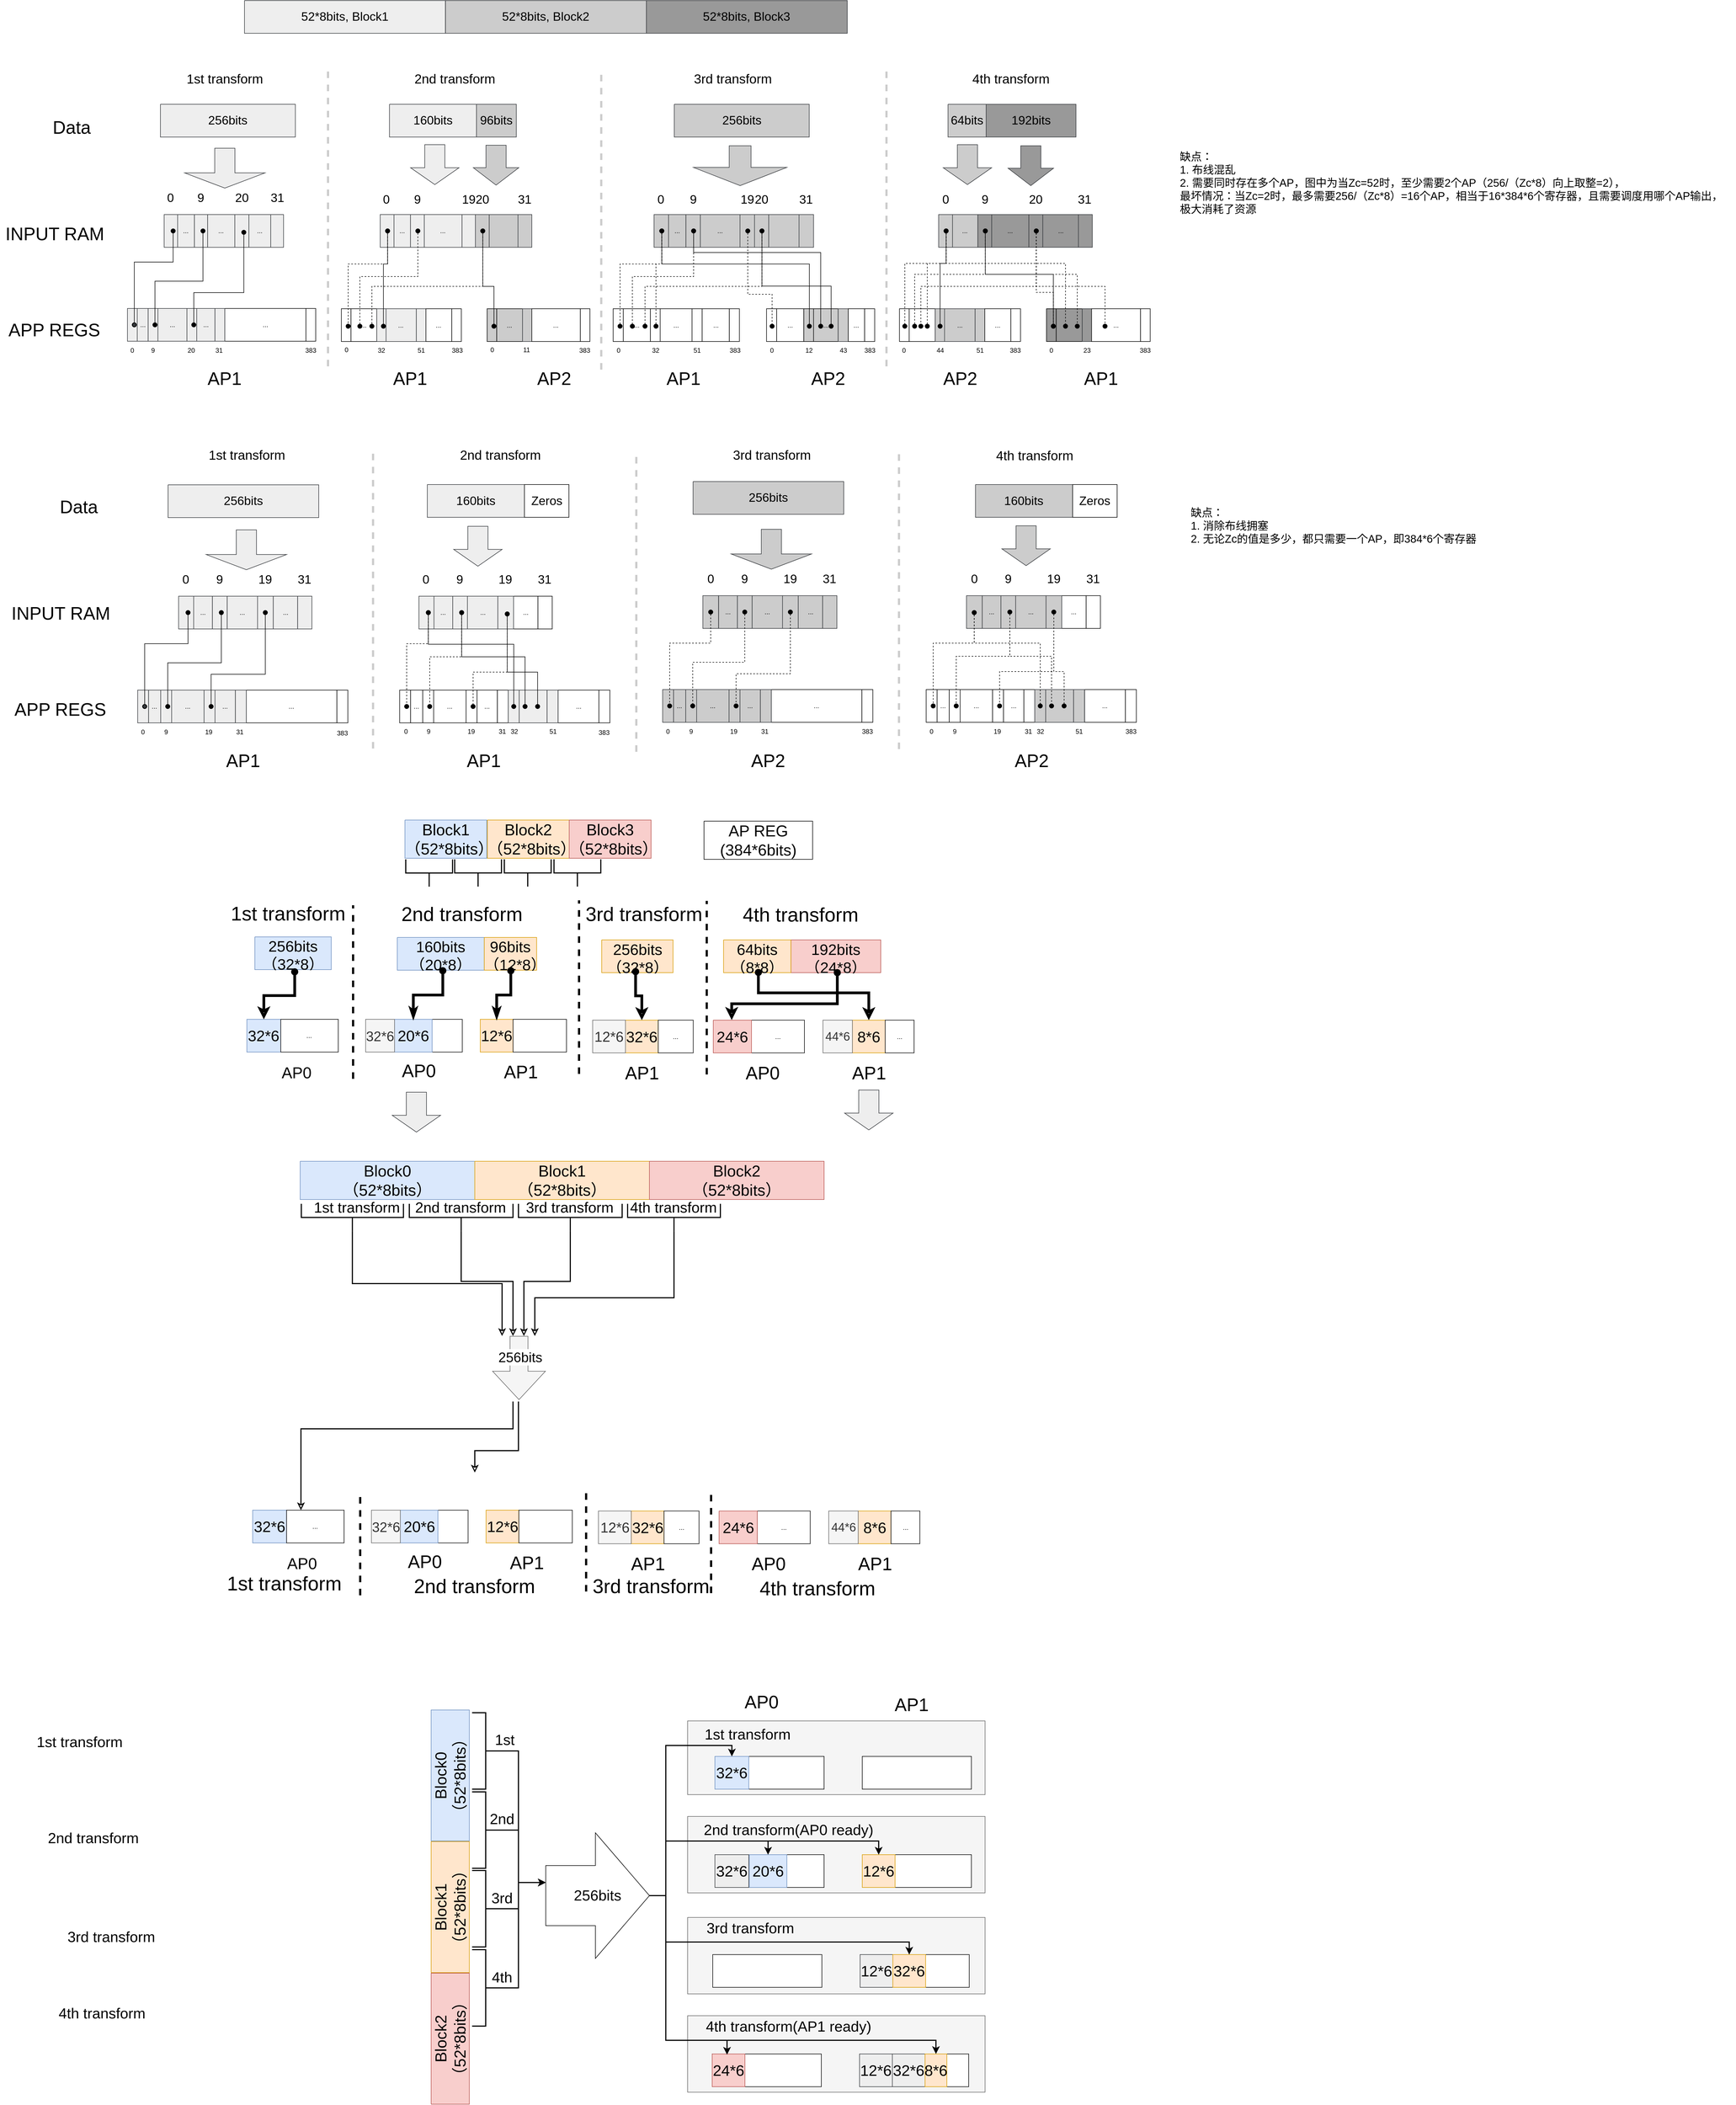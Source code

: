 <mxfile version="26.2.10">
  <diagram name="第 1 页" id="OykH1E5BSm3rEspiz2EW">
    <mxGraphModel dx="1160" dy="-901" grid="1" gridSize="5" guides="0" tooltips="1" connect="1" arrows="1" fold="1" page="0" pageScale="1" pageWidth="827" pageHeight="1169" math="0" shadow="0">
      <root>
        <mxCell id="0" />
        <mxCell id="1" parent="0" />
        <mxCell id="KZ2AhMozPy1RTq5aePji-429" value="" style="rounded=0;whiteSpace=wrap;html=1;fillColor=#f5f5f5;strokeColor=#666666;fontColor=#333333;" vertex="1" parent="1">
          <mxGeometry x="2270" y="5895" width="545" height="140" as="geometry" />
        </mxCell>
        <mxCell id="KZ2AhMozPy1RTq5aePji-428" value="" style="rounded=0;whiteSpace=wrap;html=1;fillColor=#f5f5f5;strokeColor=#666666;fontColor=#333333;" vertex="1" parent="1">
          <mxGeometry x="2270" y="5715" width="545" height="140" as="geometry" />
        </mxCell>
        <mxCell id="KZ2AhMozPy1RTq5aePji-427" value="" style="rounded=0;whiteSpace=wrap;html=1;fillColor=#f5f5f5;strokeColor=#666666;fontColor=#333333;" vertex="1" parent="1">
          <mxGeometry x="2270" y="5530" width="545" height="140" as="geometry" />
        </mxCell>
        <mxCell id="KZ2AhMozPy1RTq5aePji-424" value="" style="rounded=0;whiteSpace=wrap;html=1;fillColor=#f5f5f5;strokeColor=#666666;fontColor=#333333;" vertex="1" parent="1">
          <mxGeometry x="2270" y="5355" width="545" height="135" as="geometry" />
        </mxCell>
        <mxCell id="KZ2AhMozPy1RTq5aePji-392" value="" style="rounded=0;whiteSpace=wrap;html=1;" vertex="1" parent="1">
          <mxGeometry x="2320" y="5600" width="200" height="60" as="geometry" />
        </mxCell>
        <mxCell id="KZ2AhMozPy1RTq5aePji-386" value="" style="rounded=0;whiteSpace=wrap;html=1;" vertex="1" parent="1">
          <mxGeometry x="2590" y="5600" width="200" height="60" as="geometry" />
        </mxCell>
        <mxCell id="KZ2AhMozPy1RTq5aePji-375" value="" style="rounded=0;whiteSpace=wrap;html=1;" vertex="1" parent="1">
          <mxGeometry x="2320" y="5420" width="200" height="60" as="geometry" />
        </mxCell>
        <mxCell id="thRtRWnB9STWDhrJ5Yjw-455" value="" style="group" parent="1" vertex="1" connectable="0">
          <mxGeometry x="1458.0" y="2204" width="1104.536" height="60" as="geometry" />
        </mxCell>
        <mxCell id="thRtRWnB9STWDhrJ5Yjw-456" value="&lt;div style=&quot;font-size: 1px&quot;&gt;&lt;font style=&quot;font-size:22.31px;font-family:Helvetica;color:#000000;direction:ltr;letter-spacing:0px;line-height:120%;opacity:1&quot;&gt;52*8bits, Block1&lt;/font&gt;&lt;/div&gt;" style="verticalAlign=middle;align=center;overflow=width;vsdxID=100;fillColor=#eeeeee;shape=stencil(nZBRDoQgDERP03+WHsHFe5iISyOCQdT19kIaIxq//Jtp3zTpAFaTaUYNUkwx+F6v1EYD+AUpyRkdKCYFqACrzgf9C352LfuxyWRWg1/yhT/nRE5IsZWuZtCSK8CPeI0e/hF+jV7AJM4PO7KWCyr390bSiNtEtQM=);strokeColor=#36393d;spacingTop=-3;spacingBottom=-3;spacingLeft=-3;spacingRight=-3;points=[];labelBackgroundColor=none;rounded=0;html=1;whiteSpace=wrap;" parent="thRtRWnB9STWDhrJ5Yjw-455" vertex="1">
          <mxGeometry width="368.116" height="60" as="geometry" />
        </mxCell>
        <mxCell id="thRtRWnB9STWDhrJ5Yjw-457" value="&lt;div style=&quot;font-size: 1px&quot;&gt;&lt;font style=&quot;font-size:22.31px;font-family:Helvetica;color:#000000;direction:ltr;letter-spacing:0px;line-height:120%;opacity:1&quot;&gt;52*8bits, Block2&lt;/font&gt;&lt;/div&gt;" style="verticalAlign=middle;align=center;overflow=width;vsdxID=100;fillColor=#CCCCCC;shape=stencil(nZBRDoQgDERP03+WHsHFe5iISyOCQdT19kIaIxq//Jtp3zTpAFaTaUYNUkwx+F6v1EYD+AUpyRkdKCYFqACrzgf9C352LfuxyWRWg1/yhT/nRE5IsZWuZtCSK8CPeI0e/hF+jV7AJM4PO7KWCyr390bSiNtEtQM=);strokeColor=#36393d;spacingTop=-3;spacingBottom=-3;spacingLeft=-3;spacingRight=-3;points=[];labelBackgroundColor=none;rounded=0;html=1;whiteSpace=wrap;" parent="thRtRWnB9STWDhrJ5Yjw-455" vertex="1">
          <mxGeometry x="368.3" width="368.116" height="60" as="geometry" />
        </mxCell>
        <mxCell id="thRtRWnB9STWDhrJ5Yjw-458" value="&lt;div style=&quot;font-size: 1px&quot;&gt;&lt;font style=&quot;font-size:22.31px;font-family:Helvetica;color:#000000;direction:ltr;letter-spacing:0px;line-height:120%;opacity:1&quot;&gt;52*8bits, Block3&lt;/font&gt;&lt;/div&gt;" style="verticalAlign=middle;align=center;overflow=width;vsdxID=100;fillColor=#999999;shape=stencil(nZBRDoQgDERP03+WHsHFe5iISyOCQdT19kIaIxq//Jtp3zTpAFaTaUYNUkwx+F6v1EYD+AUpyRkdKCYFqACrzgf9C352LfuxyWRWg1/yhT/nRE5IsZWuZtCSK8CPeI0e/hF+jV7AJM4PO7KWCyr390bSiNtEtQM=);strokeColor=#36393d;spacingTop=-3;spacingBottom=-3;spacingLeft=-3;spacingRight=-3;points=[];labelBackgroundColor=none;rounded=0;html=1;whiteSpace=wrap;" parent="thRtRWnB9STWDhrJ5Yjw-455" vertex="1">
          <mxGeometry x="736.42" width="368.116" height="60" as="geometry" />
        </mxCell>
        <mxCell id="thRtRWnB9STWDhrJ5Yjw-459" value="" style="group" parent="1" vertex="1" connectable="0">
          <mxGeometry x="1010" y="2326" width="2110" height="596" as="geometry" />
        </mxCell>
        <mxCell id="thRtRWnB9STWDhrJ5Yjw-460" value="INPUT RAM" style="text;html=1;align=center;verticalAlign=middle;resizable=0;points=[];autosize=1;strokeColor=none;fillColor=none;fontSize=33;" parent="thRtRWnB9STWDhrJ5Yjw-459" vertex="1">
          <mxGeometry y="279" width="199" height="52" as="geometry" />
        </mxCell>
        <mxCell id="thRtRWnB9STWDhrJ5Yjw-461" value="APP REGS" style="text;html=1;align=center;verticalAlign=middle;resizable=0;points=[];autosize=1;strokeColor=none;fillColor=none;fontSize=33;" parent="thRtRWnB9STWDhrJ5Yjw-459" vertex="1">
          <mxGeometry x="5.912" y="455" width="186" height="52" as="geometry" />
        </mxCell>
        <mxCell id="thRtRWnB9STWDhrJ5Yjw-462" value="Data" style="text;html=1;align=center;verticalAlign=middle;resizable=0;points=[];autosize=1;strokeColor=none;fillColor=none;fontSize=33;" parent="thRtRWnB9STWDhrJ5Yjw-459" vertex="1">
          <mxGeometry x="87.496" y="84" width="88" height="52" as="geometry" />
        </mxCell>
        <mxCell id="thRtRWnB9STWDhrJ5Yjw-463" value="" style="endArrow=none;dashed=1;html=1;rounded=0;strokeWidth=4;strokeColor=#CCCCCC;" parent="thRtRWnB9STWDhrJ5Yjw-459" edge="1">
          <mxGeometry width="50" height="50" relative="1" as="geometry">
            <mxPoint x="1101.717" y="554" as="sourcePoint" />
            <mxPoint x="1101.717" y="6" as="targetPoint" />
          </mxGeometry>
        </mxCell>
        <mxCell id="thRtRWnB9STWDhrJ5Yjw-464" value="" style="endArrow=none;dashed=1;html=1;rounded=0;strokeWidth=4;strokeColor=#CCCCCC;" parent="thRtRWnB9STWDhrJ5Yjw-459" edge="1">
          <mxGeometry width="50" height="50" relative="1" as="geometry">
            <mxPoint x="1624.345" y="548" as="sourcePoint" />
            <mxPoint x="1624.345" as="targetPoint" />
          </mxGeometry>
        </mxCell>
        <mxCell id="thRtRWnB9STWDhrJ5Yjw-465" value="" style="endArrow=none;dashed=1;html=1;rounded=0;fontStyle=0;fontSize=13;strokeWidth=4;strokeColor=#CCCCCC;" parent="thRtRWnB9STWDhrJ5Yjw-459" edge="1">
          <mxGeometry width="50" height="50" relative="1" as="geometry">
            <mxPoint x="601.061" y="548" as="sourcePoint" />
            <mxPoint x="601.061" as="targetPoint" />
          </mxGeometry>
        </mxCell>
        <mxCell id="thRtRWnB9STWDhrJ5Yjw-466" value="&lt;div style=&quot;font-size: 12px;&quot;&gt;&lt;font style=&quot;font-size: 12px; font-family: Helvetica; color: rgb(0, 0, 0); direction: ltr; letter-spacing: 0px; line-height: 120%; opacity: 1;&quot;&gt;32&lt;/font&gt;&lt;/div&gt;" style="verticalAlign=middle;align=center;overflow=width;vsdxID=100;fillColor=#ffffff;gradientColor=none;shape=stencil(nZBRDoQgDERP03+WHsHFe5iISyOCQdT19kIaIxq//Jtp3zTpAFaTaUYNUkwx+F6v1EYD+AUpyRkdKCYFqACrzgf9C352LfuxyWRWg1/yhT/nRE5IsZWuZtCSK8CPeI0e/hF+jV7AJM4PO7KWCyr390bSiNtEtQM=);strokeColor=none;spacingTop=-3;spacingBottom=-3;spacingLeft=-3;spacingRight=-3;points=[];labelBackgroundColor=none;rounded=0;html=1;whiteSpace=wrap;fontSize=12;" parent="thRtRWnB9STWDhrJ5Yjw-459" vertex="1">
          <mxGeometry x="1191.803" y="489" width="18.56" height="60" as="geometry" />
        </mxCell>
        <mxCell id="thRtRWnB9STWDhrJ5Yjw-467" value="&lt;div style=&quot;font-size: 12px;&quot;&gt;&lt;font style=&quot;font-size: 12px; font-family: Helvetica; color: rgb(0, 0, 0); direction: ltr; letter-spacing: 0px; line-height: 120%; opacity: 1;&quot;&gt;0&lt;/font&gt;&lt;/div&gt;" style="verticalAlign=middle;align=center;overflow=width;vsdxID=100;fillColor=#ffffff;gradientColor=none;shape=stencil(nZBRDoQgDERP03+WHsHFe5iISyOCQdT19kIaIxq//Jtp3zTpAFaTaUYNUkwx+F6v1EYD+AUpyRkdKCYFqACrzgf9C352LfuxyWRWg1/yhT/nRE5IsZWuZtCSK8CPeI0e/hF+jV7AJM4PO7KWCyr390bSiNtEtQM=);strokeColor=none;spacingTop=-3;spacingBottom=-3;spacingLeft=-3;spacingRight=-3;points=[];labelBackgroundColor=none;rounded=0;html=1;whiteSpace=wrap;fontSize=12;" parent="thRtRWnB9STWDhrJ5Yjw-459" vertex="1">
          <mxGeometry x="1124.854" y="489" width="17.334" height="60" as="geometry" />
        </mxCell>
        <mxCell id="thRtRWnB9STWDhrJ5Yjw-468" value="&lt;div style=&quot;font-size: 12px;&quot;&gt;&lt;font style=&quot;font-size: 12px; font-family: Helvetica; color: rgb(0, 0, 0); direction: ltr; letter-spacing: 0px; line-height: 120%; opacity: 1;&quot;&gt;51&lt;/font&gt;&lt;/div&gt;" style="verticalAlign=middle;align=center;overflow=width;vsdxID=100;fillColor=#ffffff;gradientColor=none;shape=stencil(nZBRDoQgDERP03+WHsHFe5iISyOCQdT19kIaIxq//Jtp3zTpAFaTaUYNUkwx+F6v1EYD+AUpyRkdKCYFqACrzgf9C352LfuxyWRWg1/yhT/nRE5IsZWuZtCSK8CPeI0e/hF+jV7AJM4PO7KWCyr390bSiNtEtQM=);strokeColor=none;spacingTop=-3;spacingBottom=-3;spacingLeft=-3;spacingRight=-3;points=[];labelBackgroundColor=none;rounded=0;html=1;whiteSpace=wrap;fontSize=12;" parent="thRtRWnB9STWDhrJ5Yjw-459" vertex="1">
          <mxGeometry x="1268.033" y="489" width="18.56" height="60" as="geometry" />
        </mxCell>
        <mxCell id="thRtRWnB9STWDhrJ5Yjw-469" value="&lt;div style=&quot;font-size: 12px;&quot;&gt;&lt;font style=&quot;font-size: 12px; font-family: Helvetica; color: rgb(0, 0, 0); direction: ltr; letter-spacing: 0px; line-height: 120%; opacity: 1;&quot;&gt;383&lt;/font&gt;&lt;/div&gt;" style="verticalAlign=middle;align=center;overflow=width;vsdxID=100;fillColor=#ffffff;gradientColor=none;shape=stencil(nZBRDoQgDERP03+WHsHFe5iISyOCQdT19kIaIxq//Jtp3zTpAFaTaUYNUkwx+F6v1EYD+AUpyRkdKCYFqACrzgf9C352LfuxyWRWg1/yhT/nRE5IsZWuZtCSK8CPeI0e/hF+jV7AJM4PO7KWCyr390bSiNtEtQM=);strokeColor=none;spacingTop=-3;spacingBottom=-3;spacingLeft=-3;spacingRight=-3;points=[];labelBackgroundColor=none;rounded=0;html=1;whiteSpace=wrap;fontSize=12;" parent="thRtRWnB9STWDhrJ5Yjw-459" vertex="1">
          <mxGeometry x="1326.664" y="489" width="39.672" height="60" as="geometry" />
        </mxCell>
        <mxCell id="thRtRWnB9STWDhrJ5Yjw-470" value="&lt;div style=&quot;font-size: 12px;&quot;&gt;&lt;font style=&quot;font-size: 12px; font-family: Helvetica; color: rgb(0, 0, 0); direction: ltr; letter-spacing: 0px; line-height: 120%; opacity: 1;&quot;&gt;0&lt;/font&gt;&lt;/div&gt;" style="verticalAlign=middle;align=center;overflow=width;vsdxID=100;fillColor=#ffffff;gradientColor=none;shape=stencil(nZBRDoQgDERP03+WHsHFe5iISyOCQdT19kIaIxq//Jtp3zTpAFaTaUYNUkwx+F6v1EYD+AUpyRkdKCYFqACrzgf9C352LfuxyWRWg1/yhT/nRE5IsZWuZtCSK8CPeI0e/hF+jV7AJM4PO7KWCyr390bSiNtEtQM=);strokeColor=none;spacingTop=-3;spacingBottom=-3;spacingLeft=-3;spacingRight=-3;points=[];labelBackgroundColor=none;rounded=0;html=1;whiteSpace=wrap;fontSize=12;" parent="thRtRWnB9STWDhrJ5Yjw-459" vertex="1">
          <mxGeometry x="1405.717" y="489" width="16.671" height="60" as="geometry" />
        </mxCell>
        <mxCell id="thRtRWnB9STWDhrJ5Yjw-471" value="&lt;div style=&quot;font-size: 12px;&quot;&gt;&lt;font style=&quot;font-size: 12px; font-family: Helvetica; color: rgb(0, 0, 0); direction: ltr; letter-spacing: 0px; line-height: 120%; opacity: 1;&quot;&gt;12&lt;/font&gt;&lt;/div&gt;" style="verticalAlign=middle;align=center;overflow=width;vsdxID=100;fillColor=#ffffff;gradientColor=none;shape=stencil(nZBRDoQgDERP03+WHsHFe5iISyOCQdT19kIaIxq//Jtp3zTpAFaTaUYNUkwx+F6v1EYD+AUpyRkdKCYFqACrzgf9C352LfuxyWRWg1/yhT/nRE5IsZWuZtCSK8CPeI0e/hF+jV7AJM4PO7KWCyr390bSiNtEtQM=);strokeColor=none;spacingTop=-3;spacingBottom=-3;spacingLeft=-3;spacingRight=-3;points=[];labelBackgroundColor=none;rounded=0;html=1;whiteSpace=wrap;fontSize=12;" parent="thRtRWnB9STWDhrJ5Yjw-459" vertex="1">
          <mxGeometry x="1472.857" y="489" width="18.56" height="60" as="geometry" />
        </mxCell>
        <mxCell id="thRtRWnB9STWDhrJ5Yjw-472" value="&lt;div style=&quot;font-size: 12px;&quot;&gt;&lt;font style=&quot;font-size: 12px; font-family: Helvetica; color: rgb(0, 0, 0); direction: ltr; letter-spacing: 0px; line-height: 120%; opacity: 1;&quot;&gt;43&lt;/font&gt;&lt;/div&gt;" style="verticalAlign=middle;align=center;overflow=width;vsdxID=100;fillColor=#ffffff;gradientColor=none;shape=stencil(nZBRDoQgDERP03+WHsHFe5iISyOCQdT19kIaIxq//Jtp3zTpAFaTaUYNUkwx+F6v1EYD+AUpyRkdKCYFqACrzgf9C352LfuxyWRWg1/yhT/nRE5IsZWuZtCSK8CPeI0e/hF+jV7AJM4PO7KWCyr390bSiNtEtQM=);strokeColor=none;spacingTop=-3;spacingBottom=-3;spacingLeft=-3;spacingRight=-3;points=[];labelBackgroundColor=none;rounded=0;html=1;whiteSpace=wrap;fontSize=12;" parent="thRtRWnB9STWDhrJ5Yjw-459" vertex="1">
          <mxGeometry x="1535.83" y="489" width="19.299" height="60" as="geometry" />
        </mxCell>
        <mxCell id="thRtRWnB9STWDhrJ5Yjw-473" value="&lt;div style=&quot;font-size: 12px;&quot;&gt;&lt;font style=&quot;font-size: 12px; font-family: Helvetica; color: rgb(0, 0, 0); direction: ltr; letter-spacing: 0px; line-height: 120%; opacity: 1;&quot;&gt;383&lt;/font&gt;&lt;/div&gt;" style="verticalAlign=middle;align=center;overflow=width;vsdxID=100;fillColor=#ffffff;gradientColor=none;shape=stencil(nZBRDoQgDERP03+WHsHFe5iISyOCQdT19kIaIxq//Jtp3zTpAFaTaUYNUkwx+F6v1EYD+AUpyRkdKCYFqACrzgf9C352LfuxyWRWg1/yhT/nRE5IsZWuZtCSK8CPeI0e/hF+jV7AJM4PO7KWCyr390bSiNtEtQM=);strokeColor=none;spacingTop=-3;spacingBottom=-3;spacingLeft=-3;spacingRight=-3;points=[];labelBackgroundColor=none;rounded=0;html=1;whiteSpace=wrap;fontSize=12;" parent="thRtRWnB9STWDhrJ5Yjw-459" vertex="1">
          <mxGeometry x="1582.593" y="489" width="21.807" height="60" as="geometry" />
        </mxCell>
        <mxCell id="thRtRWnB9STWDhrJ5Yjw-474" value="&lt;div style=&quot;font-size: 1px&quot;&gt;&lt;font style=&quot;font-size:22.31px;font-family:Helvetica;color:#000000;direction:ltr;letter-spacing:0px;line-height:120%;opacity:1&quot;&gt;20&lt;/font&gt;&lt;/div&gt;" style="verticalAlign=middle;align=center;overflow=width;vsdxID=100;fillColor=#ffffff;gradientColor=none;shape=stencil(nZBRDoQgDERP03+WHsHFe5iISyOCQdT19kIaIxq//Jtp3zTpAFaTaUYNUkwx+F6v1EYD+AUpyRkdKCYFqACrzgf9C352LfuxyWRWg1/yhT/nRE5IsZWuZtCSK8CPeI0e/hF+jV7AJM4PO7KWCyr390bSiNtEtQM=);strokeColor=none;spacingTop=-3;spacingBottom=-3;spacingLeft=-3;spacingRight=-3;points=[];labelBackgroundColor=none;rounded=0;html=1;whiteSpace=wrap;" parent="thRtRWnB9STWDhrJ5Yjw-459" vertex="1">
          <mxGeometry x="1381.76" y="212.5" width="26.985" height="60" as="geometry" />
        </mxCell>
        <mxCell id="thRtRWnB9STWDhrJ5Yjw-475" value="&lt;div style=&quot;font-size: 1px&quot;&gt;&lt;font style=&quot;font-size:22.31px;font-family:Helvetica;color:#000000;direction:ltr;letter-spacing:0px;line-height:120%;opacity:1&quot;&gt;19&lt;/font&gt;&lt;/div&gt;" style="verticalAlign=middle;align=center;overflow=width;vsdxID=100;fillColor=#ffffff;gradientColor=none;shape=stencil(nZBRDoQgDERP03+WHsHFe5iISyOCQdT19kIaIxq//Jtp3zTpAFaTaUYNUkwx+F6v1EYD+AUpyRkdKCYFqACrzgf9C352LfuxyWRWg1/yhT/nRE5IsZWuZtCSK8CPeI0e/hF+jV7AJM4PO7KWCyr390bSiNtEtQM=);strokeColor=none;spacingTop=-3;spacingBottom=-3;spacingLeft=-3;spacingRight=-3;points=[];labelBackgroundColor=none;rounded=0;html=1;whiteSpace=wrap;" parent="thRtRWnB9STWDhrJ5Yjw-459" vertex="1">
          <mxGeometry x="1355.955" y="212.5" width="26.985" height="60" as="geometry" />
        </mxCell>
        <mxCell id="thRtRWnB9STWDhrJ5Yjw-476" value="&lt;div style=&quot;font-size: 1px&quot;&gt;&lt;font style=&quot;font-size:22.31px;font-family:Helvetica;color:#000000;direction:ltr;letter-spacing:0px;line-height:120%;opacity:1&quot;&gt;31&lt;/font&gt;&lt;/div&gt;" style="verticalAlign=middle;align=center;overflow=width;vsdxID=100;fillColor=#ffffff;gradientColor=none;shape=stencil(nZBRDoQgDERP03+WHsHFe5iISyOCQdT19kIaIxq//Jtp3zTpAFaTaUYNUkwx+F6v1EYD+AUpyRkdKCYFqACrzgf9C352LfuxyWRWg1/yhT/nRE5IsZWuZtCSK8CPeI0e/hF+jV7AJM4PO7KWCyr390bSiNtEtQM=);strokeColor=none;spacingTop=-3;spacingBottom=-3;spacingLeft=-3;spacingRight=-3;points=[];labelBackgroundColor=none;rounded=0;html=1;whiteSpace=wrap;" parent="thRtRWnB9STWDhrJ5Yjw-459" vertex="1">
          <mxGeometry x="1464.14" y="212.5" width="26.09" height="60" as="geometry" />
        </mxCell>
        <mxCell id="thRtRWnB9STWDhrJ5Yjw-477" value="&lt;div style=&quot;font-size: 1px&quot;&gt;&lt;font style=&quot;font-size:22.31px;font-family:Helvetica;color:#000000;direction:ltr;letter-spacing:0px;line-height:120%;opacity:1&quot;&gt;9&lt;/font&gt;&lt;/div&gt;" style="verticalAlign=middle;align=center;overflow=width;vsdxID=100;fillColor=#ffffff;gradientColor=none;shape=stencil(nZBRDoQgDERP03+WHsHFe5iISyOCQdT19kIaIxq//Jtp3zTpAFaTaUYNUkwx+F6v1EYD+AUpyRkdKCYFqACrzgf9C352LfuxyWRWg1/yhT/nRE5IsZWuZtCSK8CPeI0e/hF+jV7AJM4PO7KWCyr390bSiNtEtQM=);strokeColor=none;spacingTop=-3;spacingBottom=-3;spacingLeft=-3;spacingRight=-3;points=[];labelBackgroundColor=none;rounded=0;html=1;whiteSpace=wrap;" parent="thRtRWnB9STWDhrJ5Yjw-459" vertex="1">
          <mxGeometry x="1257.997" y="212.5" width="25.282" height="60" as="geometry" />
        </mxCell>
        <mxCell id="thRtRWnB9STWDhrJ5Yjw-478" value="&lt;div style=&quot;font-size: 1px&quot;&gt;&lt;font style=&quot;font-size:22.31px;font-family:Helvetica;color:#000000;direction:ltr;letter-spacing:0px;line-height:120%;opacity:1&quot;&gt;0&lt;/font&gt;&lt;/div&gt;" style="verticalAlign=middle;align=center;overflow=width;vsdxID=100;fillColor=#ffffff;gradientColor=none;shape=stencil(nZBRDoQgDERP03+WHsHFe5iISyOCQdT19kIaIxq//Jtp3zTpAFaTaUYNUkwx+F6v1EYD+AUpyRkdKCYFqACrzgf9C352LfuxyWRWg1/yhT/nRE5IsZWuZtCSK8CPeI0e/hF+jV7AJM4PO7KWCyr390bSiNtEtQM=);strokeColor=none;spacingTop=-3;spacingBottom=-3;spacingLeft=-3;spacingRight=-3;points=[];labelBackgroundColor=none;rounded=0;html=1;whiteSpace=wrap;" parent="thRtRWnB9STWDhrJ5Yjw-459" vertex="1">
          <mxGeometry x="1195.781" y="212.5" width="29.736" height="60" as="geometry" />
        </mxCell>
        <mxCell id="thRtRWnB9STWDhrJ5Yjw-479" value="" style="rounded=0;whiteSpace=wrap;html=1;fillColor=#CCCCCC;strokeColor=#36393d;" parent="thRtRWnB9STWDhrJ5Yjw-459" vertex="1">
          <mxGeometry x="1256.764" y="270" width="26.614" height="60" as="geometry" />
        </mxCell>
        <mxCell id="thRtRWnB9STWDhrJ5Yjw-480" value="" style="rounded=0;whiteSpace=wrap;html=1;fillColor=#CCCCCC;strokeColor=#36393d;" parent="thRtRWnB9STWDhrJ5Yjw-459" vertex="1">
          <mxGeometry x="1198.432" y="270" width="26.614" height="60" as="geometry" />
        </mxCell>
        <mxCell id="thRtRWnB9STWDhrJ5Yjw-481" value="" style="shape=flexArrow;endArrow=classic;html=1;rounded=0;endWidth=130;endSize=10.78;width=40;fillColor=#CCCCCC;strokeColor=#36393d;" parent="thRtRWnB9STWDhrJ5Yjw-459" edge="1">
          <mxGeometry width="50" height="50" relative="1" as="geometry">
            <mxPoint x="1356.193" y="143.5" as="sourcePoint" />
            <mxPoint x="1356.193" y="217.5" as="targetPoint" />
          </mxGeometry>
        </mxCell>
        <mxCell id="thRtRWnB9STWDhrJ5Yjw-482" value="&lt;div style=&quot;font-size: 1px&quot;&gt;&lt;font style=&quot;font-size:22.31px;font-family:Helvetica;color:#000000;direction:ltr;letter-spacing:0px;line-height:120%;opacity:1&quot;&gt;256bits&lt;/font&gt;&lt;/div&gt;" style="verticalAlign=middle;align=center;overflow=width;vsdxID=100;fillColor=#CCCCCC;shape=stencil(nZBRDoQgDERP03+WHsHFe5iISyOCQdT19kIaIxq//Jtp3zTpAFaTaUYNUkwx+F6v1EYD+AUpyRkdKCYFqACrzgf9C352LfuxyWRWg1/yhT/nRE5IsZWuZtCSK8CPeI0e/hF+jV7AJM4PO7KWCyr390bSiNtEtQM=);strokeColor=#36393d;spacingTop=-3;spacingBottom=-3;spacingLeft=-3;spacingRight=-3;points=[];labelBackgroundColor=none;rounded=0;html=1;whiteSpace=wrap;" parent="thRtRWnB9STWDhrJ5Yjw-459" vertex="1">
          <mxGeometry x="1235.552" y="68" width="247.248" height="60" as="geometry" />
        </mxCell>
        <mxCell id="thRtRWnB9STWDhrJ5Yjw-483" value="3rd transform" style="text;html=1;align=center;verticalAlign=middle;whiteSpace=wrap;rounded=0;fontSize=24;" parent="thRtRWnB9STWDhrJ5Yjw-459" vertex="1">
          <mxGeometry x="1231.575" y="6.5" width="222.152" height="30" as="geometry" />
        </mxCell>
        <mxCell id="thRtRWnB9STWDhrJ5Yjw-484" value="" style="rounded=0;whiteSpace=wrap;html=1;fillColor=#CCCCCC;strokeColor=#36393d;" parent="thRtRWnB9STWDhrJ5Yjw-459" vertex="1">
          <mxGeometry x="1408.559" y="270" width="56.343" height="60" as="geometry" />
        </mxCell>
        <mxCell id="thRtRWnB9STWDhrJ5Yjw-485" value="..." style="rounded=0;whiteSpace=wrap;html=1;fillColor=#CCCCCC;strokeColor=#36393d;" parent="thRtRWnB9STWDhrJ5Yjw-459" vertex="1">
          <mxGeometry x="1283.278" y="270" width="72.915" height="60" as="geometry" />
        </mxCell>
        <mxCell id="thRtRWnB9STWDhrJ5Yjw-486" value="" style="group" parent="thRtRWnB9STWDhrJ5Yjw-459" vertex="1" connectable="0">
          <mxGeometry x="1464.14" y="270" width="26.614" height="60" as="geometry" />
        </mxCell>
        <mxCell id="thRtRWnB9STWDhrJ5Yjw-487" value="" style="rounded=0;whiteSpace=wrap;html=1;fillColor=#CCCCCC;strokeColor=#36393d;" parent="thRtRWnB9STWDhrJ5Yjw-486" vertex="1">
          <mxGeometry width="26.614" height="60" as="geometry" />
        </mxCell>
        <mxCell id="thRtRWnB9STWDhrJ5Yjw-488" value="" style="group" parent="thRtRWnB9STWDhrJ5Yjw-459" vertex="1" connectable="0">
          <mxGeometry x="1381.945" y="270" width="26.614" height="60" as="geometry" />
        </mxCell>
        <mxCell id="thRtRWnB9STWDhrJ5Yjw-489" value="" style="rounded=0;whiteSpace=wrap;html=1;fillColor=#CCCCCC;strokeColor=#36393d;" parent="thRtRWnB9STWDhrJ5Yjw-488" vertex="1">
          <mxGeometry width="26.614" height="60" as="geometry" />
        </mxCell>
        <mxCell id="thRtRWnB9STWDhrJ5Yjw-490" value="" style="shape=waypoint;sketch=0;fillStyle=solid;size=6;pointerEvents=1;points=[];fillColor=#eeeeee;resizable=0;rotatable=0;perimeter=centerPerimeter;snapToPoint=1;strokeColor=#36393d;" parent="thRtRWnB9STWDhrJ5Yjw-488" vertex="1">
          <mxGeometry x="4.225" y="20" width="20" height="20" as="geometry" />
        </mxCell>
        <mxCell id="thRtRWnB9STWDhrJ5Yjw-491" value="" style="rounded=0;whiteSpace=wrap;html=1;" parent="thRtRWnB9STWDhrJ5Yjw-459" vertex="1">
          <mxGeometry x="1123.529" y="442.5" width="18.56" height="60" as="geometry" />
        </mxCell>
        <mxCell id="thRtRWnB9STWDhrJ5Yjw-492" value="..." style="rounded=0;whiteSpace=wrap;html=1;" parent="thRtRWnB9STWDhrJ5Yjw-459" vertex="1">
          <mxGeometry x="1142.089" y="442.5" width="49.715" height="60" as="geometry" />
        </mxCell>
        <mxCell id="thRtRWnB9STWDhrJ5Yjw-493" value="" style="rounded=0;whiteSpace=wrap;html=1;" parent="thRtRWnB9STWDhrJ5Yjw-459" vertex="1">
          <mxGeometry x="1191.803" y="442.5" width="18.56" height="60" as="geometry" />
        </mxCell>
        <mxCell id="thRtRWnB9STWDhrJ5Yjw-494" value="" style="rounded=0;whiteSpace=wrap;html=1;" parent="thRtRWnB9STWDhrJ5Yjw-459" vertex="1">
          <mxGeometry x="1336.307" y="442.5" width="18.56" height="60" as="geometry" />
        </mxCell>
        <mxCell id="thRtRWnB9STWDhrJ5Yjw-495" value="" style="rounded=0;whiteSpace=wrap;html=1;" parent="thRtRWnB9STWDhrJ5Yjw-459" vertex="1">
          <mxGeometry x="1268.033" y="442.5" width="18.56" height="60" as="geometry" />
        </mxCell>
        <mxCell id="thRtRWnB9STWDhrJ5Yjw-496" value="..." style="rounded=0;whiteSpace=wrap;html=1;" parent="thRtRWnB9STWDhrJ5Yjw-459" vertex="1">
          <mxGeometry x="1209.701" y="442.5" width="58.332" height="60" as="geometry" />
        </mxCell>
        <mxCell id="thRtRWnB9STWDhrJ5Yjw-497" value="" style="shape=waypoint;sketch=0;fillStyle=solid;size=6;pointerEvents=1;points=[];fillColor=#eeeeee;resizable=0;rotatable=0;perimeter=centerPerimeter;snapToPoint=1;strokeColor=#36393d;" parent="thRtRWnB9STWDhrJ5Yjw-459" vertex="1">
          <mxGeometry x="1192.0" y="464.5" width="20" height="20" as="geometry" />
        </mxCell>
        <mxCell id="thRtRWnB9STWDhrJ5Yjw-498" value="" style="edgeStyle=elbowEdgeStyle;elbow=vertical;endArrow=oval;html=1;curved=0;rounded=0;endSize=8;startSize=8;startArrow=oval;startFill=1;endFill=1;dashed=1;exitX=0.517;exitY=0.73;exitDx=0;exitDy=0;exitPerimeter=0;entryX=0.474;entryY=0.068;entryDx=0;entryDy=0;entryPerimeter=0;" parent="thRtRWnB9STWDhrJ5Yjw-459" source="thRtRWnB9STWDhrJ5Yjw-525" target="thRtRWnB9STWDhrJ5Yjw-497" edge="1">
          <mxGeometry width="50" height="50" relative="1" as="geometry">
            <mxPoint x="1182.195" y="342" as="sourcePoint" />
            <mxPoint x="1198.55" y="435" as="targetPoint" />
            <Array as="points">
              <mxPoint x="1206.386" y="360.5" />
            </Array>
          </mxGeometry>
        </mxCell>
        <mxCell id="thRtRWnB9STWDhrJ5Yjw-499" value="..." style="rounded=0;whiteSpace=wrap;html=1;" parent="thRtRWnB9STWDhrJ5Yjw-459" vertex="1">
          <mxGeometry x="1286.593" y="442.5" width="49.715" height="60" as="geometry" />
        </mxCell>
        <mxCell id="thRtRWnB9STWDhrJ5Yjw-500" value="AP1" style="text;html=1;align=center;verticalAlign=middle;resizable=0;points=[];autosize=1;strokeColor=none;fillColor=none;fontSize=33;" parent="thRtRWnB9STWDhrJ5Yjw-459" vertex="1">
          <mxGeometry x="1212.297" y="544" width="80" height="52" as="geometry" />
        </mxCell>
        <mxCell id="thRtRWnB9STWDhrJ5Yjw-501" value="" style="rounded=0;whiteSpace=wrap;html=1;" parent="thRtRWnB9STWDhrJ5Yjw-459" vertex="1">
          <mxGeometry x="1404.582" y="442.5" width="18.56" height="60" as="geometry" />
        </mxCell>
        <mxCell id="thRtRWnB9STWDhrJ5Yjw-502" value="..." style="rounded=0;whiteSpace=wrap;html=1;" parent="thRtRWnB9STWDhrJ5Yjw-459" vertex="1">
          <mxGeometry x="1423.142" y="442.5" width="49.715" height="60" as="geometry" />
        </mxCell>
        <mxCell id="thRtRWnB9STWDhrJ5Yjw-503" value="" style="rounded=0;whiteSpace=wrap;html=1;fillColor=#CCCCCC;" parent="thRtRWnB9STWDhrJ5Yjw-459" vertex="1">
          <mxGeometry x="1472.857" y="442.5" width="18.56" height="60" as="geometry" />
        </mxCell>
        <mxCell id="thRtRWnB9STWDhrJ5Yjw-504" value="" style="rounded=0;whiteSpace=wrap;html=1;" parent="thRtRWnB9STWDhrJ5Yjw-459" vertex="1">
          <mxGeometry x="1584.218" y="442.5" width="18.56" height="60" as="geometry" />
        </mxCell>
        <mxCell id="thRtRWnB9STWDhrJ5Yjw-505" value="..." style="rounded=0;whiteSpace=wrap;html=1;fillColor=#CCCCCC;" parent="thRtRWnB9STWDhrJ5Yjw-459" vertex="1">
          <mxGeometry x="1490.754" y="442.5" width="45.075" height="60" as="geometry" />
        </mxCell>
        <mxCell id="thRtRWnB9STWDhrJ5Yjw-506" value="" style="shape=waypoint;sketch=0;fillStyle=solid;size=6;pointerEvents=1;points=[];fillColor=#eeeeee;resizable=0;rotatable=0;perimeter=centerPerimeter;snapToPoint=1;strokeColor=#36393d;" parent="thRtRWnB9STWDhrJ5Yjw-459" vertex="1">
          <mxGeometry x="1404.774" y="464.5" width="20" height="20" as="geometry" />
        </mxCell>
        <mxCell id="thRtRWnB9STWDhrJ5Yjw-507" value="AP2" style="text;html=1;align=center;verticalAlign=middle;resizable=0;points=[];autosize=1;strokeColor=none;fillColor=none;fontSize=33;" parent="thRtRWnB9STWDhrJ5Yjw-459" vertex="1">
          <mxGeometry x="1476.95" y="544" width="80" height="52" as="geometry" />
        </mxCell>
        <mxCell id="thRtRWnB9STWDhrJ5Yjw-508" value="" style="shape=waypoint;sketch=0;fillStyle=solid;size=6;pointerEvents=1;points=[];fillColor=none;resizable=0;rotatable=0;perimeter=centerPerimeter;snapToPoint=1;" parent="thRtRWnB9STWDhrJ5Yjw-459" vertex="1">
          <mxGeometry x="1126.18" y="464.5" width="20" height="20" as="geometry" />
        </mxCell>
        <mxCell id="thRtRWnB9STWDhrJ5Yjw-509" value="" style="edgeStyle=elbowEdgeStyle;elbow=vertical;endArrow=oval;html=1;curved=0;rounded=0;endSize=8;startSize=8;startArrow=oval;startFill=1;endFill=1;dashed=1;exitX=0.577;exitY=0.646;exitDx=0;exitDy=0;exitPerimeter=0;" parent="thRtRWnB9STWDhrJ5Yjw-459" source="thRtRWnB9STWDhrJ5Yjw-525" target="thRtRWnB9STWDhrJ5Yjw-508" edge="1">
          <mxGeometry width="50" height="50" relative="1" as="geometry">
            <mxPoint x="1166.748" y="326" as="sourcePoint" />
            <mxPoint x="1157.335" y="475.5" as="targetPoint" />
            <Array as="points">
              <mxPoint x="1173.906" y="360.5" />
            </Array>
          </mxGeometry>
        </mxCell>
        <mxCell id="thRtRWnB9STWDhrJ5Yjw-510" value="" style="edgeStyle=elbowEdgeStyle;elbow=vertical;endArrow=oval;html=1;curved=0;rounded=0;endSize=8;startSize=8;startArrow=oval;startFill=1;endFill=1;dashed=1;exitX=0.625;exitY=0.907;exitDx=0;exitDy=0;exitPerimeter=0;" parent="thRtRWnB9STWDhrJ5Yjw-459" source="thRtRWnB9STWDhrJ5Yjw-490" target="thRtRWnB9STWDhrJ5Yjw-511" edge="1">
          <mxGeometry width="50" height="50" relative="1" as="geometry">
            <mxPoint x="1415.65" y="380" as="sourcePoint" />
            <mxPoint x="1263.393" y="410.5" as="targetPoint" />
            <Array as="points">
              <mxPoint x="1286.593" y="401.5" />
            </Array>
          </mxGeometry>
        </mxCell>
        <mxCell id="thRtRWnB9STWDhrJ5Yjw-511" value="" style="shape=waypoint;sketch=0;fillStyle=solid;size=6;pointerEvents=1;points=[];fillColor=none;resizable=0;rotatable=0;perimeter=centerPerimeter;snapToPoint=1;" parent="thRtRWnB9STWDhrJ5Yjw-459" vertex="1">
          <mxGeometry x="1171.917" y="464.5" width="20" height="20" as="geometry" />
        </mxCell>
        <mxCell id="thRtRWnB9STWDhrJ5Yjw-512" value="" style="shape=waypoint;sketch=0;fillStyle=solid;size=6;pointerEvents=1;points=[];fillColor=none;resizable=0;rotatable=0;perimeter=centerPerimeter;snapToPoint=1;" parent="thRtRWnB9STWDhrJ5Yjw-459" vertex="1">
          <mxGeometry x="1148.717" y="464.5" width="20" height="20" as="geometry" />
        </mxCell>
        <mxCell id="thRtRWnB9STWDhrJ5Yjw-513" value="" style="edgeStyle=elbowEdgeStyle;elbow=vertical;endArrow=oval;html=1;curved=0;rounded=0;endSize=8;startSize=8;startArrow=oval;startFill=1;endFill=1;dashed=1;entryX=0.467;entryY=0.953;entryDx=0;entryDy=0;entryPerimeter=0;exitX=0.378;exitY=0.992;exitDx=0;exitDy=0;exitPerimeter=0;" parent="thRtRWnB9STWDhrJ5Yjw-459" source="thRtRWnB9STWDhrJ5Yjw-526" target="thRtRWnB9STWDhrJ5Yjw-512" edge="1">
          <mxGeometry width="50" height="50" relative="1" as="geometry">
            <mxPoint x="1253.071" y="344" as="sourcePoint" />
            <mxPoint x="1192.566" y="521.5" as="targetPoint" />
            <Array as="points">
              <mxPoint x="1213.015" y="383.5" />
            </Array>
          </mxGeometry>
        </mxCell>
        <mxCell id="thRtRWnB9STWDhrJ5Yjw-514" value="" style="group" parent="thRtRWnB9STWDhrJ5Yjw-459" vertex="1" connectable="0">
          <mxGeometry x="1355.955" y="270" width="26.614" height="60" as="geometry" />
        </mxCell>
        <mxCell id="thRtRWnB9STWDhrJ5Yjw-515" value="" style="rounded=0;whiteSpace=wrap;html=1;fillColor=#CCCCCC;strokeColor=#36393d;" parent="thRtRWnB9STWDhrJ5Yjw-514" vertex="1">
          <mxGeometry width="26.614" height="60" as="geometry" />
        </mxCell>
        <mxCell id="thRtRWnB9STWDhrJ5Yjw-516" value="" style="shape=waypoint;sketch=0;fillStyle=solid;size=6;pointerEvents=1;points=[];fillColor=none;resizable=0;rotatable=0;perimeter=centerPerimeter;snapToPoint=1;" parent="thRtRWnB9STWDhrJ5Yjw-514" vertex="1">
          <mxGeometry x="4.223" y="20" width="20" height="20" as="geometry" />
        </mxCell>
        <mxCell id="thRtRWnB9STWDhrJ5Yjw-517" value="" style="rounded=0;whiteSpace=wrap;html=1;fillColor=#CCCCCC;strokeColor=#36393d;" parent="thRtRWnB9STWDhrJ5Yjw-459" vertex="1">
          <mxGeometry x="1535.829" y="442.5" width="18.56" height="60" as="geometry" />
        </mxCell>
        <mxCell id="thRtRWnB9STWDhrJ5Yjw-518" value="..." style="rounded=0;whiteSpace=wrap;html=1;" parent="thRtRWnB9STWDhrJ5Yjw-459" vertex="1">
          <mxGeometry x="1554.389" y="442.5" width="29.829" height="60" as="geometry" />
        </mxCell>
        <mxCell id="thRtRWnB9STWDhrJ5Yjw-519" value="" style="edgeStyle=elbowEdgeStyle;elbow=vertical;endArrow=oval;html=1;curved=0;rounded=0;endSize=8;startSize=8;startArrow=oval;startFill=1;endFill=1;entryX=0.498;entryY=0.109;entryDx=0;entryDy=0;entryPerimeter=0;exitX=0.601;exitY=0.682;exitDx=0;exitDy=0;exitPerimeter=0;" parent="thRtRWnB9STWDhrJ5Yjw-459" source="thRtRWnB9STWDhrJ5Yjw-525" target="thRtRWnB9STWDhrJ5Yjw-527" edge="1">
          <mxGeometry width="50" height="50" relative="1" as="geometry">
            <mxPoint x="1223.083" y="344" as="sourcePoint" />
            <mxPoint x="1486.033" y="426" as="targetPoint" />
            <Array as="points">
              <mxPoint x="1354.868" y="360.5" />
            </Array>
          </mxGeometry>
        </mxCell>
        <mxCell id="thRtRWnB9STWDhrJ5Yjw-520" value="" style="shape=waypoint;sketch=0;fillStyle=solid;size=6;pointerEvents=1;points=[];fillColor=none;resizable=0;rotatable=0;perimeter=centerPerimeter;snapToPoint=1;" parent="thRtRWnB9STWDhrJ5Yjw-459" vertex="1">
          <mxGeometry x="1493.857" y="464.5" width="20" height="20" as="geometry" />
        </mxCell>
        <mxCell id="thRtRWnB9STWDhrJ5Yjw-521" value="" style="shape=waypoint;sketch=0;fillStyle=solid;size=6;pointerEvents=1;points=[];fillColor=none;resizable=0;rotatable=0;perimeter=centerPerimeter;snapToPoint=1;" parent="thRtRWnB9STWDhrJ5Yjw-459" vertex="1">
          <mxGeometry x="1512.937" y="464.5" width="20" height="20" as="geometry" />
        </mxCell>
        <mxCell id="thRtRWnB9STWDhrJ5Yjw-522" value="" style="edgeStyle=elbowEdgeStyle;elbow=vertical;endArrow=oval;html=1;curved=0;rounded=0;endSize=8;startSize=8;startArrow=oval;startFill=1;endFill=1;entryX=0.468;entryY=0.068;entryDx=0;entryDy=0;entryPerimeter=0;" parent="thRtRWnB9STWDhrJ5Yjw-459" source="thRtRWnB9STWDhrJ5Yjw-526" target="thRtRWnB9STWDhrJ5Yjw-520" edge="1">
          <mxGeometry width="50" height="50" relative="1" as="geometry">
            <mxPoint x="1273.058" y="256" as="sourcePoint" />
            <mxPoint x="1507.859" y="428.5" as="targetPoint" />
            <Array as="points">
              <mxPoint x="1388.349" y="339.5" />
            </Array>
          </mxGeometry>
        </mxCell>
        <mxCell id="thRtRWnB9STWDhrJ5Yjw-523" value="" style="edgeStyle=elbowEdgeStyle;elbow=vertical;endArrow=oval;html=1;curved=0;rounded=0;endSize=8;startSize=8;startArrow=oval;startFill=1;endFill=1;entryX=0.371;entryY=0.077;entryDx=0;entryDy=0;entryPerimeter=0;exitX=0.486;exitY=0.976;exitDx=0;exitDy=0;exitPerimeter=0;" parent="thRtRWnB9STWDhrJ5Yjw-459" source="thRtRWnB9STWDhrJ5Yjw-490" target="thRtRWnB9STWDhrJ5Yjw-521" edge="1">
          <mxGeometry width="50" height="50" relative="1" as="geometry">
            <mxPoint x="1536.498" y="281" as="sourcePoint" />
            <mxPoint x="1535.825" y="426.5" as="targetPoint" />
            <Array as="points">
              <mxPoint x="1455.693" y="401" />
            </Array>
          </mxGeometry>
        </mxCell>
        <mxCell id="thRtRWnB9STWDhrJ5Yjw-524" value="..." style="rounded=0;whiteSpace=wrap;html=1;fillColor=#CCCCCC;strokeColor=#36393d;" parent="thRtRWnB9STWDhrJ5Yjw-459" vertex="1">
          <mxGeometry x="1225.046" y="270" width="31.718" height="60" as="geometry" />
        </mxCell>
        <mxCell id="thRtRWnB9STWDhrJ5Yjw-525" value="" style="shape=waypoint;sketch=0;fillStyle=solid;size=6;pointerEvents=1;points=[];fillColor=none;resizable=0;rotatable=0;perimeter=centerPerimeter;snapToPoint=1;" parent="thRtRWnB9STWDhrJ5Yjw-459" vertex="1">
          <mxGeometry x="1202.648" y="290" width="20" height="20" as="geometry" />
        </mxCell>
        <mxCell id="thRtRWnB9STWDhrJ5Yjw-526" value="" style="shape=waypoint;sketch=0;fillStyle=solid;size=6;pointerEvents=1;points=[];fillColor=none;resizable=0;rotatable=0;perimeter=centerPerimeter;snapToPoint=1;" parent="thRtRWnB9STWDhrJ5Yjw-459" vertex="1">
          <mxGeometry x="1260.983" y="290" width="20" height="20" as="geometry" />
        </mxCell>
        <mxCell id="thRtRWnB9STWDhrJ5Yjw-527" value="" style="shape=waypoint;sketch=0;fillStyle=solid;size=6;pointerEvents=1;points=[];fillColor=none;resizable=0;rotatable=0;perimeter=centerPerimeter;snapToPoint=1;" parent="thRtRWnB9STWDhrJ5Yjw-459" vertex="1">
          <mxGeometry x="1473.049" y="464.5" width="20" height="20" as="geometry" />
        </mxCell>
        <mxCell id="thRtRWnB9STWDhrJ5Yjw-528" value="&lt;div style=&quot;font-size: 12px;&quot;&gt;&lt;font style=&quot;font-size: 12px; font-family: Helvetica; color: rgb(0, 0, 0); direction: ltr; letter-spacing: 0px; line-height: 120%; opacity: 1;&quot;&gt;0&lt;/font&gt;&lt;/div&gt;" style="verticalAlign=middle;align=center;overflow=width;vsdxID=100;fillColor=#ffffff;gradientColor=none;shape=stencil(nZBRDoQgDERP03+WHsHFe5iISyOCQdT19kIaIxq//Jtp3zTpAFaTaUYNUkwx+F6v1EYD+AUpyRkdKCYFqACrzgf9C352LfuxyWRWg1/yhT/nRE5IsZWuZtCSK8CPeI0e/hF+jV7AJM4PO7KWCyr390bSiNtEtQM=);strokeColor=none;spacingTop=-3;spacingBottom=-3;spacingLeft=-3;spacingRight=-3;points=[];labelBackgroundColor=none;rounded=0;html=1;whiteSpace=wrap;fontSize=12;" parent="thRtRWnB9STWDhrJ5Yjw-459" vertex="1">
          <mxGeometry x="1918.233" y="489" width="16.522" height="60" as="geometry" />
        </mxCell>
        <mxCell id="thRtRWnB9STWDhrJ5Yjw-529" value="&lt;div style=&quot;font-size: 12px;&quot;&gt;&lt;font style=&quot;font-size: 12px; font-family: Helvetica; color: rgb(0, 0, 0); direction: ltr; letter-spacing: 0px; line-height: 120%; opacity: 1;&quot;&gt;51&lt;/font&gt;&lt;/div&gt;" style="verticalAlign=middle;align=center;overflow=width;vsdxID=100;fillColor=#ffffff;gradientColor=none;shape=stencil(nZBRDoQgDERP03+WHsHFe5iISyOCQdT19kIaIxq//Jtp3zTpAFaTaUYNUkwx+F6v1EYD+AUpyRkdKCYFqACrzgf9C352LfuxyWRWg1/yhT/nRE5IsZWuZtCSK8CPeI0e/hF+jV7AJM4PO7KWCyr390bSiNtEtQM=);strokeColor=none;spacingTop=-3;spacingBottom=-3;spacingLeft=-3;spacingRight=-3;points=[];labelBackgroundColor=none;rounded=0;html=1;whiteSpace=wrap;fontSize=12;" parent="thRtRWnB9STWDhrJ5Yjw-459" vertex="1">
          <mxGeometry x="1786.695" y="489" width="17.793" height="60" as="geometry" />
        </mxCell>
        <mxCell id="thRtRWnB9STWDhrJ5Yjw-530" value="&lt;div style=&quot;font-size: 12px;&quot;&gt;&lt;font style=&quot;font-size: 12px; font-family: Helvetica; color: rgb(0, 0, 0); direction: ltr; letter-spacing: 0px; line-height: 120%; opacity: 1;&quot;&gt;383&lt;/font&gt;&lt;/div&gt;" style="verticalAlign=middle;align=center;overflow=width;vsdxID=100;fillColor=#ffffff;gradientColor=none;shape=stencil(nZBRDoQgDERP03+WHsHFe5iISyOCQdT19kIaIxq//Jtp3zTpAFaTaUYNUkwx+F6v1EYD+AUpyRkdKCYFqACrzgf9C352LfuxyWRWg1/yhT/nRE5IsZWuZtCSK8CPeI0e/hF+jV7AJM4PO7KWCyr390bSiNtEtQM=);strokeColor=none;spacingTop=-3;spacingBottom=-3;spacingLeft=-3;spacingRight=-3;points=[];labelBackgroundColor=none;rounded=0;html=1;whiteSpace=wrap;fontSize=12;" parent="thRtRWnB9STWDhrJ5Yjw-459" vertex="1">
          <mxGeometry x="1848.432" y="489" width="25.224" height="60" as="geometry" />
        </mxCell>
        <mxCell id="thRtRWnB9STWDhrJ5Yjw-531" value="&lt;div style=&quot;font-size: 12px;&quot;&gt;&lt;font style=&quot;font-size: 12px; font-family: Helvetica; color: rgb(0, 0, 0); direction: ltr; letter-spacing: 0px; line-height: 120%; opacity: 1;&quot;&gt;44&lt;/font&gt;&lt;/div&gt;" style="verticalAlign=middle;align=center;overflow=width;vsdxID=100;fillColor=#ffffff;gradientColor=none;shape=stencil(nZBRDoQgDERP03+WHsHFe5iISyOCQdT19kIaIxq//Jtp3zTpAFaTaUYNUkwx+F6v1EYD+AUpyRkdKCYFqACrzgf9C352LfuxyWRWg1/yhT/nRE5IsZWuZtCSK8CPeI0e/hF+jV7AJM4PO7KWCyr390bSiNtEtQM=);strokeColor=none;spacingTop=-3;spacingBottom=-3;spacingLeft=-3;spacingRight=-3;points=[];labelBackgroundColor=none;rounded=0;html=1;whiteSpace=wrap;fontSize=12;" parent="thRtRWnB9STWDhrJ5Yjw-459" vertex="1">
          <mxGeometry x="1713.618" y="489" width="17.793" height="60" as="geometry" />
        </mxCell>
        <mxCell id="thRtRWnB9STWDhrJ5Yjw-532" value="&lt;div style=&quot;font-size: 12px;&quot;&gt;&lt;font style=&quot;font-size: 12px; font-family: Helvetica; color: rgb(0, 0, 0); direction: ltr; letter-spacing: 0px; line-height: 120%; opacity: 1;&quot;&gt;0&lt;/font&gt;&lt;/div&gt;" style="verticalAlign=middle;align=center;overflow=width;vsdxID=100;fillColor=#ffffff;gradientColor=none;shape=stencil(nZBRDoQgDERP03+WHsHFe5iISyOCQdT19kIaIxq//Jtp3zTpAFaTaUYNUkwx+F6v1EYD+AUpyRkdKCYFqACrzgf9C352LfuxyWRWg1/yhT/nRE5IsZWuZtCSK8CPeI0e/hF+jV7AJM4PO7KWCyr390bSiNtEtQM=);strokeColor=none;spacingTop=-3;spacingBottom=-3;spacingLeft=-3;spacingRight=-3;points=[];labelBackgroundColor=none;rounded=0;html=1;whiteSpace=wrap;fontSize=12;" parent="thRtRWnB9STWDhrJ5Yjw-459" vertex="1">
          <mxGeometry x="1646.896" y="489" width="19.159" height="60" as="geometry" />
        </mxCell>
        <mxCell id="thRtRWnB9STWDhrJ5Yjw-533" value="&lt;div style=&quot;font-size: 12px;&quot;&gt;&lt;font style=&quot;font-size: 12px; font-family: Helvetica; color: rgb(0, 0, 0); direction: ltr; letter-spacing: 0px; line-height: 120%; opacity: 1;&quot;&gt;383&lt;/font&gt;&lt;/div&gt;" style="verticalAlign=middle;align=center;overflow=width;vsdxID=100;fillColor=#ffffff;gradientColor=none;shape=stencil(nZBRDoQgDERP03+WHsHFe5iISyOCQdT19kIaIxq//Jtp3zTpAFaTaUYNUkwx+F6v1EYD+AUpyRkdKCYFqACrzgf9C352LfuxyWRWg1/yhT/nRE5IsZWuZtCSK8CPeI0e/hF+jV7AJM4PO7KWCyr390bSiNtEtQM=);strokeColor=none;spacingTop=-3;spacingBottom=-3;spacingLeft=-3;spacingRight=-3;points=[];labelBackgroundColor=none;rounded=0;html=1;whiteSpace=wrap;fontSize=12;" parent="thRtRWnB9STWDhrJ5Yjw-459" vertex="1">
          <mxGeometry x="2087.411" y="489" width="22.589" height="60" as="geometry" />
        </mxCell>
        <mxCell id="thRtRWnB9STWDhrJ5Yjw-534" value="&lt;div style=&quot;font-size: 12px;&quot;&gt;&lt;font style=&quot;font-size: 12px; font-family: Helvetica; color: rgb(0, 0, 0); direction: ltr; letter-spacing: 0px; line-height: 120%; opacity: 1;&quot;&gt;23&lt;/font&gt;&lt;/div&gt;" style="verticalAlign=middle;align=center;overflow=width;vsdxID=100;fillColor=#ffffff;gradientColor=none;shape=stencil(nZBRDoQgDERP03+WHsHFe5iISyOCQdT19kIaIxq//Jtp3zTpAFaTaUYNUkwx+F6v1EYD+AUpyRkdKCYFqACrzgf9C352LfuxyWRWg1/yhT/nRE5IsZWuZtCSK8CPeI0e/hF+jV7AJM4PO7KWCyr390bSiNtEtQM=);strokeColor=none;spacingTop=-3;spacingBottom=-3;spacingLeft=-3;spacingRight=-3;points=[];labelBackgroundColor=none;rounded=0;html=1;whiteSpace=wrap;fontSize=12;" parent="thRtRWnB9STWDhrJ5Yjw-459" vertex="1">
          <mxGeometry x="1983.05" y="489" width="17.793" height="60" as="geometry" />
        </mxCell>
        <mxCell id="thRtRWnB9STWDhrJ5Yjw-535" value="&lt;div style=&quot;font-size: 1px&quot;&gt;&lt;font style=&quot;font-size:22.31px;font-family:Helvetica;color:#000000;direction:ltr;letter-spacing:0px;line-height:120%;opacity:1&quot;&gt;20&lt;/font&gt;&lt;/div&gt;" style="verticalAlign=middle;align=center;overflow=width;vsdxID=100;fillColor=#ffffff;gradientColor=none;shape=stencil(nZBRDoQgDERP03+WHsHFe5iISyOCQdT19kIaIxq//Jtp3zTpAFaTaUYNUkwx+F6v1EYD+AUpyRkdKCYFqACrzgf9C352LfuxyWRWg1/yhT/nRE5IsZWuZtCSK8CPeI0e/hF+jV7AJM4PO7KWCyr390bSiNtEtQM=);strokeColor=none;spacingTop=-3;spacingBottom=-3;spacingLeft=-3;spacingRight=-3;points=[];labelBackgroundColor=none;rounded=0;html=1;whiteSpace=wrap;" parent="thRtRWnB9STWDhrJ5Yjw-459" vertex="1">
          <mxGeometry x="1885.19" y="212.5" width="25.869" height="60" as="geometry" />
        </mxCell>
        <mxCell id="thRtRWnB9STWDhrJ5Yjw-536" value="&lt;div style=&quot;font-size: 1px&quot;&gt;&lt;font style=&quot;font-size:22.31px;font-family:Helvetica;color:#000000;direction:ltr;letter-spacing:0px;line-height:120%;opacity:1&quot;&gt;9&lt;/font&gt;&lt;/div&gt;" style="verticalAlign=middle;align=center;overflow=width;vsdxID=100;fillColor=#ffffff;gradientColor=none;shape=stencil(nZBRDoQgDERP03+WHsHFe5iISyOCQdT19kIaIxq//Jtp3zTpAFaTaUYNUkwx+F6v1EYD+AUpyRkdKCYFqACrzgf9C352LfuxyWRWg1/yhT/nRE5IsZWuZtCSK8CPeI0e/hF+jV7AJM4PO7KWCyr390bSiNtEtQM=);strokeColor=none;spacingTop=-3;spacingBottom=-3;spacingLeft=-3;spacingRight=-3;points=[];labelBackgroundColor=none;rounded=0;html=1;whiteSpace=wrap;" parent="thRtRWnB9STWDhrJ5Yjw-459" vertex="1">
          <mxGeometry x="1791.779" y="212.5" width="25.869" height="60" as="geometry" />
        </mxCell>
        <mxCell id="thRtRWnB9STWDhrJ5Yjw-537" value="&lt;div style=&quot;font-size: 1px&quot;&gt;&lt;font style=&quot;font-size:22.31px;font-family:Helvetica;color:#000000;direction:ltr;letter-spacing:0px;line-height:120%;opacity:1&quot;&gt;31&lt;/font&gt;&lt;/div&gt;" style="verticalAlign=middle;align=center;overflow=width;vsdxID=100;fillColor=#ffffff;gradientColor=none;shape=stencil(nZBRDoQgDERP03+WHsHFe5iISyOCQdT19kIaIxq//Jtp3zTpAFaTaUYNUkwx+F6v1EYD+AUpyRkdKCYFqACrzgf9C352LfuxyWRWg1/yhT/nRE5IsZWuZtCSK8CPeI0e/hF+jV7AJM4PO7KWCyr390bSiNtEtQM=);strokeColor=none;spacingTop=-3;spacingBottom=-3;spacingLeft=-3;spacingRight=-3;points=[];labelBackgroundColor=none;rounded=0;html=1;whiteSpace=wrap;" parent="thRtRWnB9STWDhrJ5Yjw-459" vertex="1">
          <mxGeometry x="1974.693" y="212.5" width="25.011" height="60" as="geometry" />
        </mxCell>
        <mxCell id="thRtRWnB9STWDhrJ5Yjw-538" value="&lt;div style=&quot;font-size: 1px&quot;&gt;&lt;font style=&quot;font-size:22.31px;font-family:Helvetica;color:#000000;direction:ltr;letter-spacing:0px;line-height:120%;opacity:1&quot;&gt;0&lt;/font&gt;&lt;/div&gt;" style="verticalAlign=middle;align=center;overflow=width;vsdxID=100;fillColor=#ffffff;gradientColor=none;shape=stencil(nZBRDoQgDERP03+WHsHFe5iISyOCQdT19kIaIxq//Jtp3zTpAFaTaUYNUkwx+F6v1EYD+AUpyRkdKCYFqACrzgf9C352LfuxyWRWg1/yhT/nRE5IsZWuZtCSK8CPeI0e/hF+jV7AJM4PO7KWCyr390bSiNtEtQM=);strokeColor=none;spacingTop=-3;spacingBottom=-3;spacingLeft=-3;spacingRight=-3;points=[];labelBackgroundColor=none;rounded=0;html=1;whiteSpace=wrap;" parent="thRtRWnB9STWDhrJ5Yjw-459" vertex="1">
          <mxGeometry x="1719.972" y="212.5" width="25.965" height="60" as="geometry" />
        </mxCell>
        <mxCell id="thRtRWnB9STWDhrJ5Yjw-539" value="" style="shape=flexArrow;endArrow=classic;html=1;rounded=0;endWidth=50.769;endSize=9.92;width=36.923;fillColor=#CCCCCC;strokeColor=#36393d;" parent="thRtRWnB9STWDhrJ5Yjw-459" edge="1">
          <mxGeometry width="50" height="50" relative="1" as="geometry">
            <mxPoint x="1772.715" y="141.5" as="sourcePoint" />
            <mxPoint x="1772.715" y="215.5" as="targetPoint" />
          </mxGeometry>
        </mxCell>
        <mxCell id="thRtRWnB9STWDhrJ5Yjw-540" value="&lt;div style=&quot;font-size: 1px&quot;&gt;&lt;font style=&quot;font-size:22.31px;font-family:Helvetica;color:#000000;direction:ltr;letter-spacing:0px;line-height:120%;opacity:1&quot;&gt;64bits&lt;/font&gt;&lt;/div&gt;" style="verticalAlign=middle;align=center;overflow=width;vsdxID=100;fillColor=#CCCCCC;shape=stencil(nZBRDoQgDERP03+WHsHFe5iISyOCQdT19kIaIxq//Jtp3zTpAFaTaUYNUkwx+F6v1EYD+AUpyRkdKCYFqACrzgf9C352LfuxyWRWg1/yhT/nRE5IsZWuZtCSK8CPeI0e/hF+jV7AJM4PO7KWCyr390bSiNtEtQM=);strokeColor=#36393d;spacingTop=-3;spacingBottom=-3;spacingLeft=-3;spacingRight=-3;points=[];labelBackgroundColor=none;rounded=0;html=1;whiteSpace=wrap;" parent="thRtRWnB9STWDhrJ5Yjw-459" vertex="1">
          <mxGeometry x="1737.13" y="68" width="69.9" height="60" as="geometry" />
        </mxCell>
        <mxCell id="thRtRWnB9STWDhrJ5Yjw-541" value="4th transform" style="text;html=1;align=center;verticalAlign=middle;whiteSpace=wrap;rounded=0;fontSize=24;" parent="thRtRWnB9STWDhrJ5Yjw-459" vertex="1">
          <mxGeometry x="1745.975" y="6.5" width="212.965" height="30" as="geometry" />
        </mxCell>
        <mxCell id="thRtRWnB9STWDhrJ5Yjw-542" value="&lt;div style=&quot;font-size: 1px&quot;&gt;&lt;font style=&quot;font-size:22.31px;font-family:Helvetica;color:#000000;direction:ltr;letter-spacing:0px;line-height:120%;opacity:1&quot;&gt;192bits&lt;/font&gt;&lt;/div&gt;" style="verticalAlign=middle;align=center;overflow=width;vsdxID=100;fillColor=#999999;shape=stencil(nZBRDoQgDERP03+WHsHFe5iISyOCQdT19kIaIxq//Jtp3zTpAFaTaUYNUkwx+F6v1EYD+AUpyRkdKCYFqACrzgf9C352LfuxyWRWg1/yhT/nRE5IsZWuZtCSK8CPeI0e/hF+jV7AJM4PO7KWCyr390bSiNtEtQM=);strokeColor=#36393d;spacingTop=-3;spacingBottom=-3;spacingLeft=-3;spacingRight=-3;points=[];labelBackgroundColor=none;rounded=0;html=1;whiteSpace=wrap;" parent="thRtRWnB9STWDhrJ5Yjw-459" vertex="1">
          <mxGeometry x="1807.029" y="68" width="164.582" height="60" as="geometry" />
        </mxCell>
        <mxCell id="thRtRWnB9STWDhrJ5Yjw-543" value="" style="shape=flexArrow;endArrow=classic;html=1;rounded=0;endWidth=45.436;endSize=10.293;width=36.923;fillColor=#999999;strokeColor=#36393d;" parent="thRtRWnB9STWDhrJ5Yjw-459" edge="1">
          <mxGeometry width="50" height="50" relative="1" as="geometry">
            <mxPoint x="1888.831" y="143.5" as="sourcePoint" />
            <mxPoint x="1888.831" y="217.5" as="targetPoint" />
          </mxGeometry>
        </mxCell>
        <mxCell id="thRtRWnB9STWDhrJ5Yjw-544" value="" style="group" parent="thRtRWnB9STWDhrJ5Yjw-459" vertex="1" connectable="0">
          <mxGeometry x="1719.972" y="270" width="25.513" height="60" as="geometry" />
        </mxCell>
        <mxCell id="thRtRWnB9STWDhrJ5Yjw-545" value="" style="rounded=0;whiteSpace=wrap;html=1;fillColor=#CCCCCC;strokeColor=#36393d;" parent="thRtRWnB9STWDhrJ5Yjw-544" vertex="1">
          <mxGeometry width="25.513" height="60" as="geometry" />
        </mxCell>
        <mxCell id="thRtRWnB9STWDhrJ5Yjw-546" value="" style="shape=waypoint;sketch=0;fillStyle=solid;size=6;pointerEvents=1;points=[];fillColor=#eeeeee;resizable=0;rotatable=0;perimeter=centerPerimeter;snapToPoint=1;strokeColor=#36393d;" parent="thRtRWnB9STWDhrJ5Yjw-544" vertex="1">
          <mxGeometry x="3.667" y="20" width="20" height="20" as="geometry" />
        </mxCell>
        <mxCell id="thRtRWnB9STWDhrJ5Yjw-547" value="..." style="rounded=0;whiteSpace=wrap;html=1;fillColor=#999999;strokeColor=#36393d;" parent="thRtRWnB9STWDhrJ5Yjw-459" vertex="1">
          <mxGeometry x="1910.608" y="270" width="66.087" height="60" as="geometry" />
        </mxCell>
        <mxCell id="thRtRWnB9STWDhrJ5Yjw-548" value="..." style="rounded=0;whiteSpace=wrap;html=1;fillColor=#CCCCCC;strokeColor=#36393d;" parent="thRtRWnB9STWDhrJ5Yjw-459" vertex="1">
          <mxGeometry x="1745.391" y="270" width="46.388" height="60" as="geometry" />
        </mxCell>
        <mxCell id="thRtRWnB9STWDhrJ5Yjw-549" value="" style="group" parent="thRtRWnB9STWDhrJ5Yjw-459" vertex="1" connectable="0">
          <mxGeometry x="1791.779" y="270" width="25.513" height="60" as="geometry" />
        </mxCell>
        <mxCell id="thRtRWnB9STWDhrJ5Yjw-550" value="" style="rounded=0;whiteSpace=wrap;html=1;fillColor=#999999;strokeColor=#36393d;" parent="thRtRWnB9STWDhrJ5Yjw-549" vertex="1">
          <mxGeometry width="25.513" height="60" as="geometry" />
        </mxCell>
        <mxCell id="thRtRWnB9STWDhrJ5Yjw-551" value="" style="shape=waypoint;sketch=0;fillStyle=solid;size=6;pointerEvents=1;points=[];fillColor=#eeeeee;resizable=0;rotatable=0;perimeter=centerPerimeter;snapToPoint=1;strokeColor=#36393d;" parent="thRtRWnB9STWDhrJ5Yjw-549" vertex="1">
          <mxGeometry x="3.667" y="20" width="20" height="20" as="geometry" />
        </mxCell>
        <mxCell id="thRtRWnB9STWDhrJ5Yjw-552" value="" style="rounded=0;whiteSpace=wrap;html=1;" parent="thRtRWnB9STWDhrJ5Yjw-459" vertex="1">
          <mxGeometry x="1648.166" y="442.5" width="17.793" height="60" as="geometry" />
        </mxCell>
        <mxCell id="thRtRWnB9STWDhrJ5Yjw-553" value="" style="rounded=0;whiteSpace=wrap;html=1;" parent="thRtRWnB9STWDhrJ5Yjw-459" vertex="1">
          <mxGeometry x="1665.959" y="442.5" width="47.659" height="60" as="geometry" />
        </mxCell>
        <mxCell id="thRtRWnB9STWDhrJ5Yjw-554" value="" style="rounded=0;whiteSpace=wrap;html=1;fillColor=#CCCCCC;strokeColor=#36393d;" parent="thRtRWnB9STWDhrJ5Yjw-459" vertex="1">
          <mxGeometry x="1713.618" y="442.5" width="17.793" height="60" as="geometry" />
        </mxCell>
        <mxCell id="thRtRWnB9STWDhrJ5Yjw-555" value="" style="rounded=0;whiteSpace=wrap;html=1;" parent="thRtRWnB9STWDhrJ5Yjw-459" vertex="1">
          <mxGeometry x="1852.146" y="442.5" width="17.793" height="60" as="geometry" />
        </mxCell>
        <mxCell id="thRtRWnB9STWDhrJ5Yjw-556" value="" style="rounded=0;whiteSpace=wrap;html=1;fillColor=#CCCCCC;strokeColor=#36393d;" parent="thRtRWnB9STWDhrJ5Yjw-459" vertex="1">
          <mxGeometry x="1786.695" y="442.5" width="17.793" height="60" as="geometry" />
        </mxCell>
        <mxCell id="thRtRWnB9STWDhrJ5Yjw-557" value="..." style="rounded=0;whiteSpace=wrap;html=1;fillColor=#CCCCCC;strokeColor=#36393d;" parent="thRtRWnB9STWDhrJ5Yjw-459" vertex="1">
          <mxGeometry x="1730.775" y="442.5" width="55.92" height="60" as="geometry" />
        </mxCell>
        <mxCell id="thRtRWnB9STWDhrJ5Yjw-558" value="" style="shape=waypoint;sketch=0;fillStyle=solid;size=6;pointerEvents=1;points=[];fillColor=#CCCCCC;resizable=0;rotatable=0;perimeter=centerPerimeter;snapToPoint=1;strokeColor=#36393d;" parent="thRtRWnB9STWDhrJ5Yjw-459" vertex="1">
          <mxGeometry x="1712.601" y="464.5" width="20" height="20" as="geometry" />
        </mxCell>
        <mxCell id="thRtRWnB9STWDhrJ5Yjw-559" value="" style="edgeStyle=elbowEdgeStyle;elbow=vertical;endArrow=oval;html=1;curved=0;rounded=0;endSize=8;startSize=8;startArrow=oval;startFill=1;endFill=1;exitX=0.264;exitY=1.022;exitDx=0;exitDy=0;exitPerimeter=0;" parent="thRtRWnB9STWDhrJ5Yjw-459" source="thRtRWnB9STWDhrJ5Yjw-546" target="thRtRWnB9STWDhrJ5Yjw-558" edge="1">
          <mxGeometry width="50" height="50" relative="1" as="geometry">
            <mxPoint x="1727.32" y="342" as="sourcePoint" />
            <mxPoint x="1721.868" y="431" as="targetPoint" />
            <Array as="points">
              <mxPoint x="1728.869" y="359.5" />
            </Array>
          </mxGeometry>
        </mxCell>
        <mxCell id="thRtRWnB9STWDhrJ5Yjw-560" value="..." style="rounded=0;whiteSpace=wrap;html=1;" parent="thRtRWnB9STWDhrJ5Yjw-459" vertex="1">
          <mxGeometry x="1804.488" y="442.5" width="47.659" height="60" as="geometry" />
        </mxCell>
        <mxCell id="thRtRWnB9STWDhrJ5Yjw-561" value="AP2" style="text;html=1;align=center;verticalAlign=middle;resizable=0;points=[];autosize=1;strokeColor=none;fillColor=none;fontSize=33;" parent="thRtRWnB9STWDhrJ5Yjw-459" vertex="1">
          <mxGeometry x="1719.087" y="544" width="80" height="52" as="geometry" />
        </mxCell>
        <mxCell id="thRtRWnB9STWDhrJ5Yjw-562" value="" style="rounded=0;whiteSpace=wrap;html=1;fillColor=#999999;" parent="thRtRWnB9STWDhrJ5Yjw-459" vertex="1">
          <mxGeometry x="1917.598" y="442.5" width="17.793" height="60" as="geometry" />
        </mxCell>
        <mxCell id="thRtRWnB9STWDhrJ5Yjw-563" value="" style="rounded=0;whiteSpace=wrap;html=1;fillColor=#999999;" parent="thRtRWnB9STWDhrJ5Yjw-459" vertex="1">
          <mxGeometry x="1935.391" y="442.5" width="47.659" height="60" as="geometry" />
        </mxCell>
        <mxCell id="thRtRWnB9STWDhrJ5Yjw-564" value="" style="rounded=0;whiteSpace=wrap;html=1;fillColor=#999999;strokeColor=#36393d;" parent="thRtRWnB9STWDhrJ5Yjw-459" vertex="1">
          <mxGeometry x="1983.05" y="442.5" width="17.793" height="60" as="geometry" />
        </mxCell>
        <mxCell id="thRtRWnB9STWDhrJ5Yjw-565" value="" style="rounded=0;whiteSpace=wrap;html=1;" parent="thRtRWnB9STWDhrJ5Yjw-459" vertex="1">
          <mxGeometry x="2089.805" y="442.5" width="17.793" height="60" as="geometry" />
        </mxCell>
        <mxCell id="thRtRWnB9STWDhrJ5Yjw-566" value="..." style="rounded=0;whiteSpace=wrap;html=1;" parent="thRtRWnB9STWDhrJ5Yjw-459" vertex="1">
          <mxGeometry x="2000.207" y="442.5" width="89.599" height="60" as="geometry" />
        </mxCell>
        <mxCell id="thRtRWnB9STWDhrJ5Yjw-567" value="" style="shape=waypoint;sketch=0;fillStyle=solid;size=6;pointerEvents=1;points=[];fillColor=#eeeeee;resizable=0;rotatable=0;perimeter=centerPerimeter;snapToPoint=1;strokeColor=#36393d;" parent="thRtRWnB9STWDhrJ5Yjw-459" vertex="1">
          <mxGeometry x="1920.143" y="464.5" width="20" height="20" as="geometry" />
        </mxCell>
        <mxCell id="thRtRWnB9STWDhrJ5Yjw-568" value="AP1" style="text;html=1;align=center;verticalAlign=middle;resizable=0;points=[];autosize=1;strokeColor=none;fillColor=none;fontSize=33;" parent="thRtRWnB9STWDhrJ5Yjw-459" vertex="1">
          <mxGeometry x="1971.697" y="545" width="90" height="50" as="geometry" />
        </mxCell>
        <mxCell id="thRtRWnB9STWDhrJ5Yjw-569" value="" style="group" parent="thRtRWnB9STWDhrJ5Yjw-459" vertex="1" connectable="0">
          <mxGeometry x="1976.06" y="270" width="25.513" height="60" as="geometry" />
        </mxCell>
        <mxCell id="thRtRWnB9STWDhrJ5Yjw-570" value="" style="rounded=0;whiteSpace=wrap;html=1;fillColor=#999999;strokeColor=#36393d;" parent="thRtRWnB9STWDhrJ5Yjw-569" vertex="1">
          <mxGeometry width="25.513" height="60" as="geometry" />
        </mxCell>
        <mxCell id="thRtRWnB9STWDhrJ5Yjw-571" value="" style="edgeStyle=elbowEdgeStyle;elbow=vertical;endArrow=oval;html=1;curved=0;rounded=0;endSize=8;startSize=8;startArrow=oval;startFill=1;endFill=1;exitX=0.604;exitY=0.944;exitDx=0;exitDy=0;exitPerimeter=0;" parent="thRtRWnB9STWDhrJ5Yjw-459" source="thRtRWnB9STWDhrJ5Yjw-551" target="thRtRWnB9STWDhrJ5Yjw-567" edge="1">
          <mxGeometry width="50" height="50" relative="1" as="geometry">
            <mxPoint x="1808.189" y="340" as="sourcePoint" />
            <mxPoint x="1914.719" y="854.5" as="targetPoint" />
            <Array as="points">
              <mxPoint x="1894.722" y="379.5" />
            </Array>
          </mxGeometry>
        </mxCell>
        <mxCell id="thRtRWnB9STWDhrJ5Yjw-572" value="" style="group" parent="thRtRWnB9STWDhrJ5Yjw-459" vertex="1" connectable="0">
          <mxGeometry x="1885.19" y="270" width="25.513" height="60" as="geometry" />
        </mxCell>
        <mxCell id="thRtRWnB9STWDhrJ5Yjw-573" value="" style="rounded=0;whiteSpace=wrap;html=1;fillColor=#999999;strokeColor=#36393d;" parent="thRtRWnB9STWDhrJ5Yjw-572" vertex="1">
          <mxGeometry width="25.513" height="60" as="geometry" />
        </mxCell>
        <mxCell id="thRtRWnB9STWDhrJ5Yjw-574" value="" style="shape=waypoint;sketch=0;fillStyle=solid;size=6;pointerEvents=1;points=[];fillColor=none;resizable=0;rotatable=0;perimeter=centerPerimeter;snapToPoint=1;" parent="thRtRWnB9STWDhrJ5Yjw-572" vertex="1">
          <mxGeometry x="3.67" y="20" width="20" height="20" as="geometry" />
        </mxCell>
        <mxCell id="thRtRWnB9STWDhrJ5Yjw-575" value="..." style="rounded=0;whiteSpace=wrap;html=1;fillColor=#999999;strokeColor=#36393d;" parent="thRtRWnB9STWDhrJ5Yjw-459" vertex="1">
          <mxGeometry x="1817.197" y="270" width="67.993" height="60" as="geometry" />
        </mxCell>
        <mxCell id="thRtRWnB9STWDhrJ5Yjw-576" value="" style="shape=waypoint;sketch=0;fillStyle=solid;size=6;pointerEvents=1;points=[];fillColor=none;resizable=0;rotatable=0;perimeter=centerPerimeter;snapToPoint=1;" parent="thRtRWnB9STWDhrJ5Yjw-459" vertex="1">
          <mxGeometry x="1647.973" y="464.5" width="20" height="20" as="geometry" />
        </mxCell>
        <mxCell id="thRtRWnB9STWDhrJ5Yjw-577" value="" style="edgeStyle=elbowEdgeStyle;elbow=vertical;endArrow=oval;html=1;curved=0;rounded=0;endSize=8;startSize=8;startArrow=oval;startFill=1;endFill=1;dashed=1;exitX=0.194;exitY=1.001;exitDx=0;exitDy=0;exitPerimeter=0;jumpStyle=arc;entryX=0.564;entryY=0.107;entryDx=0;entryDy=0;entryPerimeter=0;" parent="thRtRWnB9STWDhrJ5Yjw-459" source="thRtRWnB9STWDhrJ5Yjw-546" target="thRtRWnB9STWDhrJ5Yjw-576" edge="1">
          <mxGeometry width="50" height="50" relative="1" as="geometry">
            <mxPoint x="1697.335" y="308" as="sourcePoint" />
            <mxPoint x="1654.63" y="428" as="targetPoint" />
            <Array as="points">
              <mxPoint x="1697.779" y="359.5" />
            </Array>
          </mxGeometry>
        </mxCell>
        <mxCell id="thRtRWnB9STWDhrJ5Yjw-578" value="" style="edgeStyle=elbowEdgeStyle;elbow=vertical;endArrow=oval;html=1;curved=0;rounded=0;endSize=8;startSize=8;startArrow=oval;startFill=1;endFill=1;dashed=1;exitX=0.618;exitY=0.903;exitDx=0;exitDy=0;exitPerimeter=0;entryX=0.534;entryY=0.112;entryDx=0;entryDy=0;entryPerimeter=0;" parent="thRtRWnB9STWDhrJ5Yjw-459" source="thRtRWnB9STWDhrJ5Yjw-546" target="thRtRWnB9STWDhrJ5Yjw-590" edge="1">
          <mxGeometry width="50" height="50" relative="1" as="geometry">
            <mxPoint x="1747.31" y="341" as="sourcePoint" />
            <mxPoint x="1699.153" y="430" as="targetPoint" />
            <Array as="points">
              <mxPoint x="1712.347" y="359.5" />
            </Array>
          </mxGeometry>
        </mxCell>
        <mxCell id="thRtRWnB9STWDhrJ5Yjw-579" value="" style="shape=waypoint;sketch=0;fillStyle=solid;size=6;pointerEvents=1;points=[];fillColor=none;resizable=0;rotatable=0;perimeter=centerPerimeter;snapToPoint=1;" parent="thRtRWnB9STWDhrJ5Yjw-459" vertex="1">
          <mxGeometry x="1677.349" y="464.5" width="20" height="20" as="geometry" />
        </mxCell>
        <mxCell id="thRtRWnB9STWDhrJ5Yjw-580" value="" style="shape=waypoint;sketch=0;fillStyle=solid;size=6;pointerEvents=1;points=[];fillColor=none;resizable=0;rotatable=0;perimeter=centerPerimeter;snapToPoint=1;" parent="thRtRWnB9STWDhrJ5Yjw-459" vertex="1">
          <mxGeometry x="1665.96" y="464.5" width="20" height="20" as="geometry" />
        </mxCell>
        <mxCell id="thRtRWnB9STWDhrJ5Yjw-581" value="" style="edgeStyle=elbowEdgeStyle;elbow=vertical;endArrow=oval;html=1;curved=0;rounded=0;endSize=8;startSize=8;startArrow=oval;startFill=1;endFill=1;dashed=1;exitX=0.596;exitY=0.872;exitDx=0;exitDy=0;exitPerimeter=0;jumpStyle=gap;entryX=0.499;entryY=0.069;entryDx=0;entryDy=0;entryPerimeter=0;" parent="thRtRWnB9STWDhrJ5Yjw-459" source="thRtRWnB9STWDhrJ5Yjw-551" target="thRtRWnB9STWDhrJ5Yjw-580" edge="1">
          <mxGeometry width="50" height="50" relative="1" as="geometry">
            <mxPoint x="1816.366" y="341" as="sourcePoint" />
            <mxPoint x="1675.528" y="430" as="targetPoint" />
            <Array as="points">
              <mxPoint x="1738.401" y="379.5" />
            </Array>
          </mxGeometry>
        </mxCell>
        <mxCell id="thRtRWnB9STWDhrJ5Yjw-582" value="" style="edgeStyle=elbowEdgeStyle;elbow=vertical;endArrow=oval;html=1;curved=0;rounded=0;endSize=8;startSize=8;startArrow=oval;startFill=1;endFill=1;dashed=1;exitX=0.59;exitY=0.949;exitDx=0;exitDy=0;exitPerimeter=0;entryX=0.523;entryY=0.069;entryDx=0;entryDy=0;entryPerimeter=0;" parent="thRtRWnB9STWDhrJ5Yjw-459" source="thRtRWnB9STWDhrJ5Yjw-574" target="thRtRWnB9STWDhrJ5Yjw-579" edge="1">
          <mxGeometry width="50" height="50" relative="1" as="geometry">
            <mxPoint x="1919.95" y="343" as="sourcePoint" />
            <mxPoint x="1686.432" y="432" as="targetPoint" />
            <Array as="points">
              <mxPoint x="1789.237" y="401.5" />
            </Array>
          </mxGeometry>
        </mxCell>
        <mxCell id="thRtRWnB9STWDhrJ5Yjw-583" value="" style="edgeStyle=elbowEdgeStyle;elbow=vertical;endArrow=oval;html=1;curved=0;rounded=0;endSize=8;startSize=8;startArrow=oval;startFill=1;endFill=1;dashed=1;entryX=0.503;entryY=0.247;entryDx=0;entryDy=0;entryPerimeter=0;exitX=0.617;exitY=0.942;exitDx=0;exitDy=0;exitPerimeter=0;" parent="thRtRWnB9STWDhrJ5Yjw-459" source="thRtRWnB9STWDhrJ5Yjw-574" target="thRtRWnB9STWDhrJ5Yjw-567" edge="1">
          <mxGeometry width="50" height="50" relative="1" as="geometry">
            <mxPoint x="1902.686" y="347" as="sourcePoint" />
            <mxPoint x="2005.29" y="715.5" as="targetPoint" />
            <Array as="points">
              <mxPoint x="1914.942" y="412.5" />
            </Array>
          </mxGeometry>
        </mxCell>
        <mxCell id="thRtRWnB9STWDhrJ5Yjw-584" value="" style="edgeStyle=elbowEdgeStyle;elbow=vertical;endArrow=oval;html=1;curved=0;rounded=0;endSize=8;startSize=8;startArrow=oval;startFill=1;endFill=1;dashed=1;exitX=0.283;exitY=0.928;exitDx=0;exitDy=0;exitPerimeter=0;" parent="thRtRWnB9STWDhrJ5Yjw-459" source="thRtRWnB9STWDhrJ5Yjw-551" target="thRtRWnB9STWDhrJ5Yjw-585" edge="1">
          <mxGeometry width="50" height="50" relative="1" as="geometry">
            <mxPoint x="1800.011" y="339" as="sourcePoint" />
            <mxPoint x="2012.916" y="409.5" as="targetPoint" />
            <Array as="points">
              <mxPoint x="1930.943" y="379.5" />
            </Array>
          </mxGeometry>
        </mxCell>
        <mxCell id="thRtRWnB9STWDhrJ5Yjw-585" value="" style="shape=waypoint;sketch=0;fillStyle=solid;size=6;pointerEvents=1;points=[];fillColor=none;resizable=0;rotatable=0;perimeter=centerPerimeter;snapToPoint=1;" parent="thRtRWnB9STWDhrJ5Yjw-459" vertex="1">
          <mxGeometry x="1963.986" y="464.5" width="20" height="20" as="geometry" />
        </mxCell>
        <mxCell id="thRtRWnB9STWDhrJ5Yjw-586" value="" style="shape=waypoint;sketch=0;fillStyle=solid;size=6;pointerEvents=1;points=[];fillColor=none;resizable=0;rotatable=0;perimeter=centerPerimeter;snapToPoint=1;" parent="thRtRWnB9STWDhrJ5Yjw-459" vertex="1">
          <mxGeometry x="1942.381" y="464.5" width="20" height="20" as="geometry" />
        </mxCell>
        <mxCell id="thRtRWnB9STWDhrJ5Yjw-587" value="" style="edgeStyle=elbowEdgeStyle;elbow=vertical;endArrow=oval;html=1;curved=0;rounded=0;endSize=8;startSize=8;startArrow=oval;startFill=1;endFill=1;dashed=1;entryX=0.483;entryY=0.857;entryDx=0;entryDy=0;entryPerimeter=0;exitX=0.597;exitY=0.945;exitDx=0;exitDy=0;exitPerimeter=0;" parent="thRtRWnB9STWDhrJ5Yjw-459" source="thRtRWnB9STWDhrJ5Yjw-546" target="thRtRWnB9STWDhrJ5Yjw-586" edge="1">
          <mxGeometry width="50" height="50" relative="1" as="geometry">
            <mxPoint x="1710.965" y="327" as="sourcePoint" />
            <mxPoint x="1918.233" y="603.5" as="targetPoint" />
            <Array as="points">
              <mxPoint x="1841.979" y="359.5" />
            </Array>
          </mxGeometry>
        </mxCell>
        <mxCell id="thRtRWnB9STWDhrJ5Yjw-588" value="" style="shape=waypoint;sketch=0;fillStyle=solid;size=6;pointerEvents=1;points=[];fillColor=none;resizable=0;rotatable=0;perimeter=centerPerimeter;snapToPoint=1;" parent="thRtRWnB9STWDhrJ5Yjw-459" vertex="1">
          <mxGeometry x="2014.822" y="464.5" width="20" height="20" as="geometry" />
        </mxCell>
        <mxCell id="thRtRWnB9STWDhrJ5Yjw-589" value="" style="edgeStyle=elbowEdgeStyle;elbow=vertical;endArrow=oval;html=1;curved=0;rounded=0;endSize=8;startSize=8;startArrow=oval;startFill=1;endFill=1;dashed=1;exitX=0.455;exitY=0.881;exitDx=0;exitDy=0;exitPerimeter=0;" parent="thRtRWnB9STWDhrJ5Yjw-459" source="thRtRWnB9STWDhrJ5Yjw-574" target="thRtRWnB9STWDhrJ5Yjw-588" edge="1">
          <mxGeometry width="50" height="50" relative="1" as="geometry">
            <mxPoint x="1887.24" y="333" as="sourcePoint" />
            <mxPoint x="2237.23" y="452.5" as="targetPoint" />
            <Array as="points">
              <mxPoint x="1959.538" y="401.5" />
            </Array>
          </mxGeometry>
        </mxCell>
        <mxCell id="thRtRWnB9STWDhrJ5Yjw-590" value="" style="shape=waypoint;sketch=0;fillStyle=solid;size=6;pointerEvents=1;points=[];fillColor=none;resizable=0;rotatable=0;perimeter=centerPerimeter;snapToPoint=1;" parent="thRtRWnB9STWDhrJ5Yjw-459" vertex="1">
          <mxGeometry x="1689.162" y="464.5" width="20" height="20" as="geometry" />
        </mxCell>
        <mxCell id="thRtRWnB9STWDhrJ5Yjw-591" value="&lt;div style=&quot;font-size: 12px;&quot;&gt;&lt;font style=&quot;font-size: 12px; font-family: Helvetica; color: rgb(0, 0, 0); direction: ltr; letter-spacing: 0px; line-height: 120%; opacity: 1;&quot;&gt;383&lt;/font&gt;&lt;/div&gt;" style="verticalAlign=middle;align=center;overflow=width;vsdxID=100;fillColor=#ffffff;gradientColor=none;shape=stencil(nZBRDoQgDERP03+WHsHFe5iISyOCQdT19kIaIxq//Jtp3zTpAFaTaUYNUkwx+F6v1EYD+AUpyRkdKCYFqACrzgf9C352LfuxyWRWg1/yhT/nRE5IsZWuZtCSK8CPeI0e/hF+jV7AJM4PO7KWCyr390bSiNtEtQM=);strokeColor=none;spacingTop=-3;spacingBottom=-3;spacingLeft=-3;spacingRight=-3;points=[];labelBackgroundColor=none;rounded=0;html=1;whiteSpace=wrap;fontSize=12;" parent="thRtRWnB9STWDhrJ5Yjw-459" vertex="1">
          <mxGeometry x="1060.829" y="489" width="21.126" height="60" as="geometry" />
        </mxCell>
        <mxCell id="thRtRWnB9STWDhrJ5Yjw-592" value="&lt;div style=&quot;font-size: 12px;&quot;&gt;&lt;font style=&quot;font-size: 12px; font-family: Helvetica; color: rgb(0, 0, 0); direction: ltr; letter-spacing: 0px; line-height: 120%; opacity: 1;&quot;&gt;51&lt;/font&gt;&lt;/div&gt;" style="verticalAlign=middle;align=center;overflow=width;vsdxID=100;fillColor=#ffffff;gradientColor=none;shape=stencil(nZBRDoQgDERP03+WHsHFe5iISyOCQdT19kIaIxq//Jtp3zTpAFaTaUYNUkwx+F6v1EYD+AUpyRkdKCYFqACrzgf9C352LfuxyWRWg1/yhT/nRE5IsZWuZtCSK8CPeI0e/hF+jV7AJM4PO7KWCyr390bSiNtEtQM=);strokeColor=none;spacingTop=-3;spacingBottom=-3;spacingLeft=-3;spacingRight=-3;points=[];labelBackgroundColor=none;rounded=0;html=1;whiteSpace=wrap;fontSize=12;" parent="thRtRWnB9STWDhrJ5Yjw-459" vertex="1">
          <mxGeometry x="762.573" y="489" width="17.639" height="60" as="geometry" />
        </mxCell>
        <mxCell id="thRtRWnB9STWDhrJ5Yjw-593" value="&lt;div style=&quot;font-size: 12px;&quot;&gt;&lt;font style=&quot;font-size: 12px; font-family: Helvetica; color: rgb(0, 0, 0); direction: ltr; letter-spacing: 0px; line-height: 120%; opacity: 1;&quot;&gt;383&lt;/font&gt;&lt;/div&gt;" style="verticalAlign=middle;align=center;overflow=width;vsdxID=100;fillColor=#ffffff;gradientColor=none;shape=stencil(nZBRDoQgDERP03+WHsHFe5iISyOCQdT19kIaIxq//Jtp3zTpAFaTaUYNUkwx+F6v1EYD+AUpyRkdKCYFqACrzgf9C352LfuxyWRWg1/yhT/nRE5IsZWuZtCSK8CPeI0e/hF+jV7AJM4PO7KWCyr390bSiNtEtQM=);strokeColor=none;spacingTop=-3;spacingBottom=-3;spacingLeft=-3;spacingRight=-3;points=[];labelBackgroundColor=none;rounded=0;html=1;whiteSpace=wrap;fontSize=12;" parent="thRtRWnB9STWDhrJ5Yjw-459" vertex="1">
          <mxGeometry x="818.638" y="489" width="37.703" height="60" as="geometry" />
        </mxCell>
        <mxCell id="thRtRWnB9STWDhrJ5Yjw-594" value="&lt;div style=&quot;font-size: 12px;&quot;&gt;&lt;font style=&quot;font-size: 12px; font-family: Helvetica; color: rgb(0, 0, 0); direction: ltr; letter-spacing: 0px; line-height: 120%; opacity: 1;&quot;&gt;32&lt;/font&gt;&lt;/div&gt;" style="verticalAlign=middle;align=center;overflow=width;vsdxID=100;fillColor=#ffffff;gradientColor=none;shape=stencil(nZBRDoQgDERP03+WHsHFe5iISyOCQdT19kIaIxq//Jtp3zTpAFaTaUYNUkwx+F6v1EYD+AUpyRkdKCYFqACrzgf9C352LfuxyWRWg1/yhT/nRE5IsZWuZtCSK8CPeI0e/hF+jV7AJM4PO7KWCyr390bSiNtEtQM=);strokeColor=none;spacingTop=-3;spacingBottom=-3;spacingLeft=-3;spacingRight=-3;points=[];labelBackgroundColor=none;rounded=0;html=1;whiteSpace=wrap;fontSize=12;" parent="thRtRWnB9STWDhrJ5Yjw-459" vertex="1">
          <mxGeometry x="690.128" y="489" width="17.639" height="60" as="geometry" />
        </mxCell>
        <mxCell id="thRtRWnB9STWDhrJ5Yjw-595" value="&lt;div style=&quot;font-size: 12px;&quot;&gt;&lt;font style=&quot;font-size: 12px; font-family: Helvetica; color: rgb(0, 0, 0); direction: ltr; letter-spacing: 0px; line-height: 120%; opacity: 1;&quot;&gt;0&lt;/font&gt;&lt;/div&gt;" style="verticalAlign=middle;align=center;overflow=width;vsdxID=100;fillColor=#ffffff;gradientColor=none;shape=stencil(nZBRDoQgDERP03+WHsHFe5iISyOCQdT19kIaIxq//Jtp3zTpAFaTaUYNUkwx+F6v1EYD+AUpyRkdKCYFqACrzgf9C352LfuxyWRWg1/yhT/nRE5IsZWuZtCSK8CPeI0e/hF+jV7AJM4PO7KWCyr390bSiNtEtQM=);strokeColor=none;spacingTop=-3;spacingBottom=-3;spacingLeft=-3;spacingRight=-3;points=[];labelBackgroundColor=none;rounded=0;html=1;whiteSpace=wrap;fontSize=12;" parent="thRtRWnB9STWDhrJ5Yjw-459" vertex="1">
          <mxGeometry x="626.503" y="488" width="16.473" height="60" as="geometry" />
        </mxCell>
        <mxCell id="thRtRWnB9STWDhrJ5Yjw-596" value="&lt;div style=&quot;font-size: 12px;&quot;&gt;&lt;font style=&quot;font-size: 12px; font-family: Helvetica; color: rgb(0, 0, 0); direction: ltr; letter-spacing: 0px; line-height: 120%; opacity: 1;&quot;&gt;11&lt;/font&gt;&lt;/div&gt;" style="verticalAlign=middle;align=center;overflow=width;vsdxID=100;fillColor=#ffffff;gradientColor=none;shape=stencil(nZBRDoQgDERP03+WHsHFe5iISyOCQdT19kIaIxq//Jtp3zTpAFaTaUYNUkwx+F6v1EYD+AUpyRkdKCYFqACrzgf9C352LfuxyWRWg1/yhT/nRE5IsZWuZtCSK8CPeI0e/hF+jV7AJM4PO7KWCyr390bSiNtEtQM=);strokeColor=none;spacingTop=-3;spacingBottom=-3;spacingLeft=-3;spacingRight=-3;points=[];labelBackgroundColor=none;rounded=0;html=1;whiteSpace=wrap;fontSize=12;" parent="thRtRWnB9STWDhrJ5Yjw-459" vertex="1">
          <mxGeometry x="956.101" y="488" width="17.639" height="60" as="geometry" />
        </mxCell>
        <mxCell id="thRtRWnB9STWDhrJ5Yjw-597" value="&lt;div style=&quot;font-size: 12px;&quot;&gt;&lt;font style=&quot;font-size: 12px; font-family: Helvetica; color: rgb(0, 0, 0); direction: ltr; letter-spacing: 0px; line-height: 120%; opacity: 1;&quot;&gt;0&lt;/font&gt;&lt;/div&gt;" style="verticalAlign=middle;align=center;overflow=width;vsdxID=100;fillColor=#ffffff;gradientColor=none;shape=stencil(nZBRDoQgDERP03+WHsHFe5iISyOCQdT19kIaIxq//Jtp3zTpAFaTaUYNUkwx+F6v1EYD+AUpyRkdKCYFqACrzgf9C352LfuxyWRWg1/yhT/nRE5IsZWuZtCSK8CPeI0e/hF+jV7AJM4PO7KWCyr390bSiNtEtQM=);strokeColor=none;spacingTop=-3;spacingBottom=-3;spacingLeft=-3;spacingRight=-3;points=[];labelBackgroundColor=none;rounded=0;html=1;whiteSpace=wrap;fontSize=12;" parent="thRtRWnB9STWDhrJ5Yjw-459" vertex="1">
          <mxGeometry x="894.233" y="488" width="15.843" height="60" as="geometry" />
        </mxCell>
        <mxCell id="thRtRWnB9STWDhrJ5Yjw-598" value="&lt;div style=&quot;font-size: 1px&quot;&gt;&lt;font style=&quot;font-size:22.31px;font-family:Helvetica;color:#000000;direction:ltr;letter-spacing:0px;line-height:120%;opacity:1&quot;&gt;20&lt;/font&gt;&lt;/div&gt;" style="verticalAlign=middle;align=center;overflow=width;vsdxID=100;fillColor=#ffffff;gradientColor=none;shape=stencil(nZBRDoQgDERP03+WHsHFe5iISyOCQdT19kIaIxq//Jtp3zTpAFaTaUYNUkwx+F6v1EYD+AUpyRkdKCYFqACrzgf9C352LfuxyWRWg1/yhT/nRE5IsZWuZtCSK8CPeI0e/hF+jV7AJM4PO7KWCyr390bSiNtEtQM=);strokeColor=none;spacingTop=-3;spacingBottom=-3;spacingLeft=-3;spacingRight=-3;points=[];labelBackgroundColor=none;rounded=0;html=1;whiteSpace=wrap;" parent="thRtRWnB9STWDhrJ5Yjw-459" vertex="1">
          <mxGeometry x="870.89" y="212.5" width="25.645" height="60" as="geometry" />
        </mxCell>
        <mxCell id="thRtRWnB9STWDhrJ5Yjw-599" value="&lt;div style=&quot;font-size: 1px&quot;&gt;&lt;font style=&quot;font-size:22.31px;font-family:Helvetica;color:#000000;direction:ltr;letter-spacing:0px;line-height:120%;opacity:1&quot;&gt;19&lt;/font&gt;&lt;/div&gt;" style="verticalAlign=middle;align=center;overflow=width;vsdxID=100;fillColor=#ffffff;gradientColor=none;shape=stencil(nZBRDoQgDERP03+WHsHFe5iISyOCQdT19kIaIxq//Jtp3zTpAFaTaUYNUkwx+F6v1EYD+AUpyRkdKCYFqACrzgf9C352LfuxyWRWg1/yhT/nRE5IsZWuZtCSK8CPeI0e/hF+jV7AJM4PO7KWCyr390bSiNtEtQM=);strokeColor=none;spacingTop=-3;spacingBottom=-3;spacingLeft=-3;spacingRight=-3;points=[];labelBackgroundColor=none;rounded=0;html=1;whiteSpace=wrap;" parent="thRtRWnB9STWDhrJ5Yjw-459" vertex="1">
          <mxGeometry x="846.366" y="212.5" width="25.645" height="60" as="geometry" />
        </mxCell>
        <mxCell id="thRtRWnB9STWDhrJ5Yjw-600" value="&lt;div style=&quot;font-size: 1px&quot;&gt;&lt;font style=&quot;font-size:22.31px;font-family:Helvetica;color:#000000;direction:ltr;letter-spacing:0px;line-height:120%;opacity:1&quot;&gt;31&lt;/font&gt;&lt;/div&gt;" style="verticalAlign=middle;align=center;overflow=width;vsdxID=100;fillColor=#ffffff;gradientColor=none;shape=stencil(nZBRDoQgDERP03+WHsHFe5iISyOCQdT19kIaIxq//Jtp3zTpAFaTaUYNUkwx+F6v1EYD+AUpyRkdKCYFqACrzgf9C352LfuxyWRWg1/yhT/nRE5IsZWuZtCSK8CPeI0e/hF+jV7AJM4PO7KWCyr390bSiNtEtQM=);strokeColor=none;spacingTop=-3;spacingBottom=-3;spacingLeft=-3;spacingRight=-3;points=[];labelBackgroundColor=none;rounded=0;html=1;whiteSpace=wrap;" parent="thRtRWnB9STWDhrJ5Yjw-459" vertex="1">
          <mxGeometry x="949.181" y="212.5" width="24.795" height="60" as="geometry" />
        </mxCell>
        <mxCell id="thRtRWnB9STWDhrJ5Yjw-601" value="&lt;div style=&quot;font-size: 1px&quot;&gt;&lt;font style=&quot;font-size:22.31px;font-family:Helvetica;color:#000000;direction:ltr;letter-spacing:0px;line-height:120%;opacity:1&quot;&gt;9&lt;/font&gt;&lt;/div&gt;" style="verticalAlign=middle;align=center;overflow=width;vsdxID=100;fillColor=#ffffff;gradientColor=none;shape=stencil(nZBRDoQgDERP03+WHsHFe5iISyOCQdT19kIaIxq//Jtp3zTpAFaTaUYNUkwx+F6v1EYD+AUpyRkdKCYFqACrzgf9C352LfuxyWRWg1/yhT/nRE5IsZWuZtCSK8CPeI0e/hF+jV7AJM4PO7KWCyr390bSiNtEtQM=);strokeColor=none;spacingTop=-3;spacingBottom=-3;spacingLeft=-3;spacingRight=-3;points=[];labelBackgroundColor=none;rounded=0;html=1;whiteSpace=wrap;" parent="thRtRWnB9STWDhrJ5Yjw-459" vertex="1">
          <mxGeometry x="753.271" y="212.5" width="24.026" height="60" as="geometry" />
        </mxCell>
        <mxCell id="thRtRWnB9STWDhrJ5Yjw-602" value="&lt;div style=&quot;font-size: 1px&quot;&gt;&lt;font style=&quot;font-size:22.31px;font-family:Helvetica;color:#000000;direction:ltr;letter-spacing:0px;line-height:120%;opacity:1&quot;&gt;0&lt;/font&gt;&lt;/div&gt;" style="verticalAlign=middle;align=center;overflow=width;vsdxID=100;fillColor=#ffffff;gradientColor=none;shape=stencil(nZBRDoQgDERP03+WHsHFe5iISyOCQdT19kIaIxq//Jtp3zTpAFaTaUYNUkwx+F6v1EYD+AUpyRkdKCYFqACrzgf9C352LfuxyWRWg1/yhT/nRE5IsZWuZtCSK8CPeI0e/hF+jV7AJM4PO7KWCyr390bSiNtEtQM=);strokeColor=none;spacingTop=-3;spacingBottom=-3;spacingLeft=-3;spacingRight=-3;points=[];labelBackgroundColor=none;rounded=0;html=1;whiteSpace=wrap;" parent="thRtRWnB9STWDhrJ5Yjw-459" vertex="1">
          <mxGeometry x="694.144" y="212.5" width="28.26" height="60" as="geometry" />
        </mxCell>
        <mxCell id="thRtRWnB9STWDhrJ5Yjw-603" value="" style="shape=flexArrow;endArrow=classic;html=1;rounded=0;endWidth=50.769;endSize=9.92;width=36.923;fillColor=#eeeeee;strokeColor=#36393d;" parent="thRtRWnB9STWDhrJ5Yjw-459" edge="1">
          <mxGeometry width="50" height="50" relative="1" as="geometry">
            <mxPoint x="796.719" y="141.5" as="sourcePoint" />
            <mxPoint x="796.719" y="215.5" as="targetPoint" />
          </mxGeometry>
        </mxCell>
        <mxCell id="thRtRWnB9STWDhrJ5Yjw-604" value="&lt;div style=&quot;font-size: 1px&quot;&gt;&lt;font style=&quot;font-size:22.31px;font-family:Helvetica;color:#000000;direction:ltr;letter-spacing:0px;line-height:120%;opacity:1&quot;&gt;160bits&lt;/font&gt;&lt;/div&gt;" style="verticalAlign=middle;align=center;overflow=width;vsdxID=100;fillColor=#eeeeee;shape=stencil(nZBRDoQgDERP03+WHsHFe5iISyOCQdT19kIaIxq//Jtp3zTpAFaTaUYNUkwx+F6v1EYD+AUpyRkdKCYFqACrzgf9C352LfuxyWRWg1/yhT/nRE5IsZWuZtCSK8CPeI0e/hF+jV7AJM4PO7KWCyr390bSiNtEtQM=);strokeColor=#36393d;spacingTop=-3;spacingBottom=-3;spacingLeft=-3;spacingRight=-3;points=[];labelBackgroundColor=none;rounded=0;html=1;whiteSpace=wrap;" parent="thRtRWnB9STWDhrJ5Yjw-459" vertex="1">
          <mxGeometry x="713.672" y="68" width="159.378" height="60" as="geometry" />
        </mxCell>
        <mxCell id="thRtRWnB9STWDhrJ5Yjw-605" value="2nd transform" style="text;html=1;align=center;verticalAlign=middle;whiteSpace=wrap;rounded=0;fontSize=24;" parent="thRtRWnB9STWDhrJ5Yjw-459" vertex="1">
          <mxGeometry x="728.161" y="6.5" width="211.123" height="30" as="geometry" />
        </mxCell>
        <mxCell id="thRtRWnB9STWDhrJ5Yjw-606" value="&lt;div style=&quot;font-size: 1px&quot;&gt;&lt;font style=&quot;font-size:22.31px;font-family:Helvetica;color:#000000;direction:ltr;letter-spacing:0px;line-height:120%;opacity:1&quot;&gt;96bits&lt;/font&gt;&lt;/div&gt;" style="verticalAlign=middle;align=center;overflow=width;vsdxID=100;fillColor=#CCCCCC;shape=stencil(nZBRDoQgDERP03+WHsHFe5iISyOCQdT19kIaIxq//Jtp3zTpAFaTaUYNUkwx+F6v1EYD+AUpyRkdKCYFqACrzgf9C352LfuxyWRWg1/yhT/nRE5IsZWuZtCSK8CPeI0e/hF+jV7AJM4PO7KWCyr390bSiNtEtQM=);strokeColor=#36393d;spacingTop=-3;spacingBottom=-3;spacingLeft=-3;spacingRight=-3;points=[];labelBackgroundColor=none;rounded=0;html=1;whiteSpace=wrap;" parent="thRtRWnB9STWDhrJ5Yjw-459" vertex="1">
          <mxGeometry x="873.051" y="68" width="73.075" height="60" as="geometry" />
        </mxCell>
        <mxCell id="thRtRWnB9STWDhrJ5Yjw-607" value="" style="shape=flexArrow;endArrow=classic;html=1;rounded=0;endWidth=45.436;endSize=10.293;width=36.923;fillColor=#CCCCCC;strokeColor=#36393d;" parent="thRtRWnB9STWDhrJ5Yjw-459" edge="1">
          <mxGeometry width="50" height="50" relative="1" as="geometry">
            <mxPoint x="908.958" y="142.5" as="sourcePoint" />
            <mxPoint x="908.958" y="216.5" as="targetPoint" />
          </mxGeometry>
        </mxCell>
        <mxCell id="thRtRWnB9STWDhrJ5Yjw-608" value="" style="group" parent="thRtRWnB9STWDhrJ5Yjw-459" vertex="1" connectable="0">
          <mxGeometry x="696.664" y="270" width="25.293" height="60" as="geometry" />
        </mxCell>
        <mxCell id="thRtRWnB9STWDhrJ5Yjw-609" value="" style="rounded=0;whiteSpace=wrap;html=1;fillColor=#eeeeee;strokeColor=#36393d;" parent="thRtRWnB9STWDhrJ5Yjw-608" vertex="1">
          <mxGeometry width="25.293" height="60" as="geometry" />
        </mxCell>
        <mxCell id="thRtRWnB9STWDhrJ5Yjw-610" value="" style="shape=waypoint;sketch=0;fillStyle=solid;size=6;pointerEvents=1;points=[];fillColor=#eeeeee;resizable=0;rotatable=0;perimeter=centerPerimeter;snapToPoint=1;strokeColor=#36393d;" parent="thRtRWnB9STWDhrJ5Yjw-608" vertex="1">
          <mxGeometry x="3.557" y="20" width="20" height="20" as="geometry" />
        </mxCell>
        <mxCell id="thRtRWnB9STWDhrJ5Yjw-611" value="" style="rounded=0;whiteSpace=wrap;html=1;fillColor=#CCCCCC;strokeColor=#36393d;" parent="thRtRWnB9STWDhrJ5Yjw-459" vertex="1">
          <mxGeometry x="896.359" y="270" width="53.546" height="60" as="geometry" />
        </mxCell>
        <mxCell id="thRtRWnB9STWDhrJ5Yjw-612" value="..." style="rounded=0;whiteSpace=wrap;html=1;fillColor=#eeeeee;strokeColor=#36393d;" parent="thRtRWnB9STWDhrJ5Yjw-459" vertex="1">
          <mxGeometry x="777.298" y="270" width="69.295" height="60" as="geometry" />
        </mxCell>
        <mxCell id="thRtRWnB9STWDhrJ5Yjw-613" value="" style="group" parent="thRtRWnB9STWDhrJ5Yjw-459" vertex="1" connectable="0">
          <mxGeometry x="846.593" y="270" width="25.293" height="60" as="geometry" />
        </mxCell>
        <mxCell id="thRtRWnB9STWDhrJ5Yjw-614" value="" style="rounded=0;whiteSpace=wrap;html=1;fillColor=#eeeeee;strokeColor=#36393d;" parent="thRtRWnB9STWDhrJ5Yjw-613" vertex="1">
          <mxGeometry width="25.293" height="60" as="geometry" />
        </mxCell>
        <mxCell id="thRtRWnB9STWDhrJ5Yjw-615" value="" style="group" parent="thRtRWnB9STWDhrJ5Yjw-459" vertex="1" connectable="0">
          <mxGeometry x="871.066" y="270" width="25.293" height="60" as="geometry" />
        </mxCell>
        <mxCell id="thRtRWnB9STWDhrJ5Yjw-616" value="" style="rounded=0;whiteSpace=wrap;html=1;fillColor=#CCCCCC;strokeColor=#36393d;" parent="thRtRWnB9STWDhrJ5Yjw-615" vertex="1">
          <mxGeometry width="25.293" height="60" as="geometry" />
        </mxCell>
        <mxCell id="thRtRWnB9STWDhrJ5Yjw-617" value="" style="shape=waypoint;sketch=0;fillStyle=solid;size=6;pointerEvents=1;points=[];fillColor=#eeeeee;resizable=0;rotatable=0;perimeter=centerPerimeter;snapToPoint=1;strokeColor=#36393d;" parent="thRtRWnB9STWDhrJ5Yjw-615" vertex="1">
          <mxGeometry x="3.557" y="20" width="20" height="20" as="geometry" />
        </mxCell>
        <mxCell id="thRtRWnB9STWDhrJ5Yjw-618" value="" style="rounded=0;whiteSpace=wrap;html=1;" parent="thRtRWnB9STWDhrJ5Yjw-459" vertex="1">
          <mxGeometry x="625.479" y="442.5" width="17.639" height="60" as="geometry" />
        </mxCell>
        <mxCell id="thRtRWnB9STWDhrJ5Yjw-619" value="..." style="rounded=0;whiteSpace=wrap;html=1;" parent="thRtRWnB9STWDhrJ5Yjw-459" vertex="1">
          <mxGeometry x="643.118" y="442.5" width="47.247" height="60" as="geometry" />
        </mxCell>
        <mxCell id="thRtRWnB9STWDhrJ5Yjw-620" value="" style="rounded=0;whiteSpace=wrap;html=1;fillColor=#eeeeee;strokeColor=#36393d;" parent="thRtRWnB9STWDhrJ5Yjw-459" vertex="1">
          <mxGeometry x="690.364" y="442.5" width="17.639" height="60" as="geometry" />
        </mxCell>
        <mxCell id="thRtRWnB9STWDhrJ5Yjw-621" value="" style="rounded=0;whiteSpace=wrap;html=1;" parent="thRtRWnB9STWDhrJ5Yjw-459" vertex="1">
          <mxGeometry x="827.694" y="442.5" width="17.639" height="60" as="geometry" />
        </mxCell>
        <mxCell id="thRtRWnB9STWDhrJ5Yjw-622" value="" style="rounded=0;whiteSpace=wrap;html=1;fillColor=#eeeeee;strokeColor=#36393d;" parent="thRtRWnB9STWDhrJ5Yjw-459" vertex="1">
          <mxGeometry x="762.809" y="442.5" width="17.639" height="60" as="geometry" />
        </mxCell>
        <mxCell id="thRtRWnB9STWDhrJ5Yjw-623" value="..." style="rounded=0;whiteSpace=wrap;html=1;fillColor=#eeeeee;strokeColor=#36393d;" parent="thRtRWnB9STWDhrJ5Yjw-459" vertex="1">
          <mxGeometry x="707.373" y="442.5" width="55.436" height="60" as="geometry" />
        </mxCell>
        <mxCell id="thRtRWnB9STWDhrJ5Yjw-624" value="" style="shape=waypoint;sketch=0;fillStyle=solid;size=6;pointerEvents=1;points=[];fillColor=#eeeeee;resizable=0;rotatable=0;perimeter=centerPerimeter;snapToPoint=1;strokeColor=#36393d;" parent="thRtRWnB9STWDhrJ5Yjw-459" vertex="1">
          <mxGeometry x="692.572" y="464.5" width="20" height="20" as="geometry" />
        </mxCell>
        <mxCell id="thRtRWnB9STWDhrJ5Yjw-625" value="" style="edgeStyle=elbowEdgeStyle;elbow=vertical;endArrow=oval;html=1;curved=0;rounded=0;endSize=8;startSize=8;startArrow=oval;startFill=1;endFill=1;exitX=0.713;exitY=0.908;exitDx=0;exitDy=0;exitPerimeter=0;" parent="thRtRWnB9STWDhrJ5Yjw-459" source="thRtRWnB9STWDhrJ5Yjw-610" target="thRtRWnB9STWDhrJ5Yjw-624" edge="1">
          <mxGeometry width="50" height="50" relative="1" as="geometry">
            <mxPoint x="724.635" y="343" as="sourcePoint" />
            <mxPoint x="566.263" y="481.5" as="targetPoint" />
            <Array as="points">
              <mxPoint x="704.223" y="360.5" />
            </Array>
          </mxGeometry>
        </mxCell>
        <mxCell id="thRtRWnB9STWDhrJ5Yjw-626" value="..." style="rounded=0;whiteSpace=wrap;html=1;" parent="thRtRWnB9STWDhrJ5Yjw-459" vertex="1">
          <mxGeometry x="780.447" y="442.5" width="47.247" height="60" as="geometry" />
        </mxCell>
        <mxCell id="thRtRWnB9STWDhrJ5Yjw-627" value="AP1" style="text;html=1;align=center;verticalAlign=middle;resizable=0;points=[];autosize=1;strokeColor=none;fillColor=none;fontSize=33;" parent="thRtRWnB9STWDhrJ5Yjw-459" vertex="1">
          <mxGeometry x="710.741" y="544" width="80" height="52" as="geometry" />
        </mxCell>
        <mxCell id="thRtRWnB9STWDhrJ5Yjw-628" value="" style="rounded=0;whiteSpace=wrap;html=1;fillColor=#CCCCCC;" parent="thRtRWnB9STWDhrJ5Yjw-459" vertex="1">
          <mxGeometry x="892.579" y="442.5" width="17.639" height="60" as="geometry" />
        </mxCell>
        <mxCell id="thRtRWnB9STWDhrJ5Yjw-629" value="..." style="rounded=0;whiteSpace=wrap;html=1;fillColor=#CCCCCC;" parent="thRtRWnB9STWDhrJ5Yjw-459" vertex="1">
          <mxGeometry x="910.218" y="442.5" width="47.247" height="60" as="geometry" />
        </mxCell>
        <mxCell id="thRtRWnB9STWDhrJ5Yjw-630" value="" style="rounded=0;whiteSpace=wrap;html=1;fillColor=#CCCCCC;strokeColor=#36393d;" parent="thRtRWnB9STWDhrJ5Yjw-459" vertex="1">
          <mxGeometry x="957.464" y="442.5" width="17.639" height="60" as="geometry" />
        </mxCell>
        <mxCell id="thRtRWnB9STWDhrJ5Yjw-631" value="" style="rounded=0;whiteSpace=wrap;html=1;" parent="thRtRWnB9STWDhrJ5Yjw-459" vertex="1">
          <mxGeometry x="1063.297" y="442.5" width="17.639" height="60" as="geometry" />
        </mxCell>
        <mxCell id="thRtRWnB9STWDhrJ5Yjw-632" value="..." style="rounded=0;whiteSpace=wrap;html=1;" parent="thRtRWnB9STWDhrJ5Yjw-459" vertex="1">
          <mxGeometry x="974.473" y="442.5" width="88.823" height="60" as="geometry" />
        </mxCell>
        <mxCell id="thRtRWnB9STWDhrJ5Yjw-633" value="" style="shape=waypoint;sketch=0;fillStyle=solid;size=6;pointerEvents=1;points=[];fillColor=#eeeeee;resizable=0;rotatable=0;perimeter=centerPerimeter;snapToPoint=1;strokeColor=#36393d;" parent="thRtRWnB9STWDhrJ5Yjw-459" vertex="1">
          <mxGeometry x="895.102" y="464.5" width="20" height="20" as="geometry" />
        </mxCell>
        <mxCell id="thRtRWnB9STWDhrJ5Yjw-634" value="AP2" style="text;html=1;align=center;verticalAlign=middle;resizable=0;points=[];autosize=1;strokeColor=none;fillColor=none;fontSize=33;" parent="thRtRWnB9STWDhrJ5Yjw-459" vertex="1">
          <mxGeometry x="975.106" y="544" width="80" height="52" as="geometry" />
        </mxCell>
        <mxCell id="thRtRWnB9STWDhrJ5Yjw-635" value="" style="edgeStyle=elbowEdgeStyle;elbow=vertical;endArrow=oval;html=1;curved=0;rounded=0;endSize=8;startSize=8;startArrow=oval;startFill=1;endFill=1;entryX=0.5;entryY=0.222;entryDx=0;entryDy=0;entryPerimeter=0;exitX=0.414;exitY=0.873;exitDx=0;exitDy=0;exitPerimeter=0;" parent="thRtRWnB9STWDhrJ5Yjw-459" source="thRtRWnB9STWDhrJ5Yjw-617" target="thRtRWnB9STWDhrJ5Yjw-633" edge="1">
          <mxGeometry width="50" height="50" relative="1" as="geometry">
            <mxPoint x="865.473" y="347" as="sourcePoint" />
            <mxPoint x="873.681" y="475.5" as="targetPoint" />
            <Array as="points">
              <mxPoint x="893.209" y="401.5" />
            </Array>
          </mxGeometry>
        </mxCell>
        <mxCell id="thRtRWnB9STWDhrJ5Yjw-636" value="" style="shape=waypoint;sketch=0;fillStyle=solid;size=6;pointerEvents=1;points=[];fillColor=none;resizable=0;rotatable=0;perimeter=centerPerimeter;snapToPoint=1;" parent="thRtRWnB9STWDhrJ5Yjw-459" vertex="1">
          <mxGeometry x="627.999" y="464.5" width="20" height="20" as="geometry" />
        </mxCell>
        <mxCell id="thRtRWnB9STWDhrJ5Yjw-637" value="" style="edgeStyle=elbowEdgeStyle;elbow=vertical;endArrow=oval;html=1;curved=0;rounded=0;endSize=8;startSize=8;startArrow=oval;startFill=1;endFill=1;dashed=1;" parent="thRtRWnB9STWDhrJ5Yjw-459" source="thRtRWnB9STWDhrJ5Yjw-610" target="thRtRWnB9STWDhrJ5Yjw-636" edge="1">
          <mxGeometry width="50" height="50" relative="1" as="geometry">
            <mxPoint x="672.843" y="311" as="sourcePoint" />
            <mxPoint x="657.607" y="475.5" as="targetPoint" />
            <Array as="points">
              <mxPoint x="673.355" y="360.5" />
            </Array>
          </mxGeometry>
        </mxCell>
        <mxCell id="thRtRWnB9STWDhrJ5Yjw-638" value="" style="edgeStyle=elbowEdgeStyle;elbow=vertical;endArrow=oval;html=1;curved=0;rounded=0;endSize=8;startSize=8;startArrow=oval;startFill=1;endFill=1;dashed=1;exitX=0.59;exitY=0.721;exitDx=0;exitDy=0;exitPerimeter=0;" parent="thRtRWnB9STWDhrJ5Yjw-459" source="thRtRWnB9STWDhrJ5Yjw-617" target="thRtRWnB9STWDhrJ5Yjw-639" edge="1">
          <mxGeometry width="50" height="50" relative="1" as="geometry">
            <mxPoint x="890.006" y="360" as="sourcePoint" />
            <mxPoint x="758.399" y="410.5" as="targetPoint" />
            <Array as="points">
              <mxPoint x="780.447" y="401.5" />
            </Array>
          </mxGeometry>
        </mxCell>
        <mxCell id="thRtRWnB9STWDhrJ5Yjw-639" value="" style="shape=waypoint;sketch=0;fillStyle=solid;size=6;pointerEvents=1;points=[];fillColor=none;resizable=0;rotatable=0;perimeter=centerPerimeter;snapToPoint=1;" parent="thRtRWnB9STWDhrJ5Yjw-459" vertex="1">
          <mxGeometry x="671.466" y="464.5" width="20" height="20" as="geometry" />
        </mxCell>
        <mxCell id="thRtRWnB9STWDhrJ5Yjw-640" value="" style="shape=waypoint;sketch=0;fillStyle=solid;size=6;pointerEvents=1;points=[];fillColor=none;resizable=0;rotatable=0;perimeter=centerPerimeter;snapToPoint=1;" parent="thRtRWnB9STWDhrJ5Yjw-459" vertex="1">
          <mxGeometry x="649.417" y="464.5" width="20" height="20" as="geometry" />
        </mxCell>
        <mxCell id="thRtRWnB9STWDhrJ5Yjw-641" value="" style="rounded=0;whiteSpace=wrap;html=1;fillColor=#eeeeee;strokeColor=#36393d;" parent="thRtRWnB9STWDhrJ5Yjw-459" vertex="1">
          <mxGeometry x="752.1" y="270" width="25.293" height="60" as="geometry" />
        </mxCell>
        <mxCell id="thRtRWnB9STWDhrJ5Yjw-642" value="..." style="rounded=0;whiteSpace=wrap;html=1;fillColor=#eeeeee;strokeColor=#36393d;" parent="thRtRWnB9STWDhrJ5Yjw-459" vertex="1">
          <mxGeometry x="721.956" y="270" width="30.143" height="60" as="geometry" />
        </mxCell>
        <mxCell id="thRtRWnB9STWDhrJ5Yjw-643" value="" style="shape=waypoint;sketch=0;fillStyle=solid;size=6;pointerEvents=1;points=[];fillColor=none;resizable=0;rotatable=0;perimeter=centerPerimeter;snapToPoint=1;" parent="thRtRWnB9STWDhrJ5Yjw-459" vertex="1">
          <mxGeometry x="755.663" y="290" width="20" height="20" as="geometry" />
        </mxCell>
        <mxCell id="thRtRWnB9STWDhrJ5Yjw-644" value="" style="edgeStyle=elbowEdgeStyle;elbow=vertical;endArrow=oval;html=1;curved=0;rounded=0;endSize=8;startSize=8;startArrow=oval;startFill=1;endFill=1;dashed=1;entryX=0.467;entryY=0.953;entryDx=0;entryDy=0;entryPerimeter=0;exitX=0.516;exitY=0.897;exitDx=0;exitDy=0;exitPerimeter=0;" parent="thRtRWnB9STWDhrJ5Yjw-459" source="thRtRWnB9STWDhrJ5Yjw-643" target="thRtRWnB9STWDhrJ5Yjw-640" edge="1">
          <mxGeometry width="50" height="50" relative="1" as="geometry">
            <mxPoint x="785.513" y="361" as="sourcePoint" />
            <mxPoint x="691.089" y="521.5" as="targetPoint" />
            <Array as="points">
              <mxPoint x="710.523" y="383.5" />
            </Array>
          </mxGeometry>
        </mxCell>
        <mxCell id="thRtRWnB9STWDhrJ5Yjw-645" value="" style="rounded=0;whiteSpace=wrap;html=1;fillColor=#CCCCCC;strokeColor=#36393d;" parent="thRtRWnB9STWDhrJ5Yjw-459" vertex="1">
          <mxGeometry x="949.181" y="270" width="25.293" height="60" as="geometry" />
        </mxCell>
        <mxCell id="thRtRWnB9STWDhrJ5Yjw-646" value="&lt;div style=&quot;font-size: 12px;&quot;&gt;&lt;font style=&quot;font-size: 12px; font-family: Helvetica; color: rgb(0, 0, 0); direction: ltr; letter-spacing: 0px; line-height: 120%; opacity: 1;&quot;&gt;383&lt;/font&gt;&lt;/div&gt;" style="verticalAlign=middle;align=center;overflow=width;vsdxID=100;fillColor=#ffffff;gradientColor=none;shape=stencil(nZBRDoQgDERP03+WHsHFe5iISyOCQdT19kIaIxq//Jtp3zTpAFaTaUYNUkwx+F6v1EYD+AUpyRkdKCYFqACrzgf9C352LfuxyWRWg1/yhT/nRE5IsZWuZtCSK8CPeI0e/hF+jV7AJM4PO7KWCyr390bSiNtEtQM=);strokeColor=none;spacingTop=-3;spacingBottom=-3;spacingLeft=-3;spacingRight=-3;points=[];labelBackgroundColor=none;rounded=0;html=1;whiteSpace=wrap;fontSize=12;" parent="thRtRWnB9STWDhrJ5Yjw-459" vertex="1">
          <mxGeometry x="556.919" y="489" width="25.26" height="60" as="geometry" />
        </mxCell>
        <mxCell id="thRtRWnB9STWDhrJ5Yjw-647" value="&lt;div style=&quot;font-size: 12px;&quot;&gt;&lt;font style=&quot;font-size: 12px; font-family: Helvetica; color: rgb(0, 0, 0); direction: ltr; letter-spacing: 0px; line-height: 120%; opacity: 1;&quot;&gt;31&lt;/font&gt;&lt;/div&gt;" style="verticalAlign=middle;align=center;overflow=width;vsdxID=100;fillColor=#ffffff;gradientColor=none;shape=stencil(nZBRDoQgDERP03+WHsHFe5iISyOCQdT19kIaIxq//Jtp3zTpAFaTaUYNUkwx+F6v1EYD+AUpyRkdKCYFqACrzgf9C352LfuxyWRWg1/yhT/nRE5IsZWuZtCSK8CPeI0e/hF+jV7AJM4PO7KWCyr390bSiNtEtQM=);strokeColor=none;spacingTop=-3;spacingBottom=-3;spacingLeft=-3;spacingRight=-3;points=[];labelBackgroundColor=none;rounded=0;html=1;whiteSpace=wrap;fontSize=12;" parent="thRtRWnB9STWDhrJ5Yjw-459" vertex="1">
          <mxGeometry x="393.849" y="489" width="15.389" height="60" as="geometry" />
        </mxCell>
        <mxCell id="thRtRWnB9STWDhrJ5Yjw-648" value="&lt;div style=&quot;font-size: 12px;&quot;&gt;&lt;font style=&quot;font-size: 12px; font-family: Helvetica; color: rgb(0, 0, 0); direction: ltr; letter-spacing: 0px; line-height: 120%; opacity: 1;&quot;&gt;20&lt;/font&gt;&lt;/div&gt;" style="verticalAlign=middle;align=center;overflow=width;vsdxID=100;fillColor=#ffffff;gradientColor=none;shape=stencil(nZBRDoQgDERP03+WHsHFe5iISyOCQdT19kIaIxq//Jtp3zTpAFaTaUYNUkwx+F6v1EYD+AUpyRkdKCYFqACrzgf9C352LfuxyWRWg1/yhT/nRE5IsZWuZtCSK8CPeI0e/hF+jV7AJM4PO7KWCyr390bSiNtEtQM=);strokeColor=none;spacingTop=-3;spacingBottom=-3;spacingLeft=-3;spacingRight=-3;points=[];labelBackgroundColor=none;rounded=0;html=1;whiteSpace=wrap;fontSize=12;" parent="thRtRWnB9STWDhrJ5Yjw-459" vertex="1">
          <mxGeometry x="342.556" y="489" width="15.389" height="60" as="geometry" />
        </mxCell>
        <mxCell id="thRtRWnB9STWDhrJ5Yjw-649" value="&lt;div style=&quot;font-size: 12px;&quot;&gt;&lt;font style=&quot;font-size: 12px; font-family: Helvetica; color: rgb(0, 0, 0); direction: ltr; letter-spacing: 0px; line-height: 120%; opacity: 1;&quot;&gt;9&lt;/font&gt;&lt;/div&gt;" style="verticalAlign=middle;align=center;overflow=width;vsdxID=100;fillColor=#ffffff;gradientColor=none;shape=stencil(nZBRDoQgDERP03+WHsHFe5iISyOCQdT19kIaIxq//Jtp3zTpAFaTaUYNUkwx+F6v1EYD+AUpyRkdKCYFqACrzgf9C352LfuxyWRWg1/yhT/nRE5IsZWuZtCSK8CPeI0e/hF+jV7AJM4PO7KWCyr390bSiNtEtQM=);strokeColor=none;spacingTop=-3;spacingBottom=-3;spacingLeft=-3;spacingRight=-3;points=[];labelBackgroundColor=none;rounded=0;html=1;whiteSpace=wrap;fontSize=12;" parent="thRtRWnB9STWDhrJ5Yjw-459" vertex="1">
          <mxGeometry x="272.661" y="489" width="15.389" height="60" as="geometry" />
        </mxCell>
        <mxCell id="thRtRWnB9STWDhrJ5Yjw-650" value="&lt;div style=&quot;font-size: 12px;&quot;&gt;&lt;font style=&quot;font-size: 12px; font-family: Helvetica; color: rgb(0, 0, 0); direction: ltr; letter-spacing: 0px; line-height: 120%; opacity: 1;&quot;&gt;0&lt;/font&gt;&lt;/div&gt;" style="verticalAlign=middle;align=center;overflow=width;vsdxID=100;fillColor=#ffffff;gradientColor=none;shape=stencil(nZBRDoQgDERP03+WHsHFe5iISyOCQdT19kIaIxq//Jtp3zTpAFaTaUYNUkwx+F6v1EYD+AUpyRkdKCYFqACrzgf9C352LfuxyWRWg1/yhT/nRE5IsZWuZtCSK8CPeI0e/hF+jV7AJM4PO7KWCyr390bSiNtEtQM=);strokeColor=none;spacingTop=-3;spacingBottom=-3;spacingLeft=-3;spacingRight=-3;points=[];labelBackgroundColor=none;rounded=0;html=1;whiteSpace=wrap;fontSize=12;" parent="thRtRWnB9STWDhrJ5Yjw-459" vertex="1">
          <mxGeometry x="231.895" y="489" width="21.256" height="60" as="geometry" />
        </mxCell>
        <mxCell id="thRtRWnB9STWDhrJ5Yjw-651" value="&lt;div style=&quot;font-size: 1px&quot;&gt;&lt;font style=&quot;font-size:22.31px;font-family:Helvetica;color:#000000;direction:ltr;letter-spacing:0px;line-height:120%;opacity:1&quot;&gt;20&lt;/font&gt;&lt;/div&gt;" style="verticalAlign=middle;align=center;overflow=width;vsdxID=100;fillColor=#ffffff;gradientColor=none;shape=stencil(nZBRDoQgDERP03+WHsHFe5iISyOCQdT19kIaIxq//Jtp3zTpAFaTaUYNUkwx+F6v1EYD+AUpyRkdKCYFqACrzgf9C352LfuxyWRWg1/yhT/nRE5IsZWuZtCSK8CPeI0e/hF+jV7AJM4PO7KWCyr390bSiNtEtQM=);strokeColor=none;spacingTop=-3;spacingBottom=-3;spacingLeft=-3;spacingRight=-3;points=[];labelBackgroundColor=none;rounded=0;html=1;whiteSpace=wrap;" parent="thRtRWnB9STWDhrJ5Yjw-459" vertex="1">
          <mxGeometry x="431.319" y="210" width="23.725" height="60" as="geometry" />
        </mxCell>
        <mxCell id="thRtRWnB9STWDhrJ5Yjw-652" value="&lt;div style=&quot;font-size: 1px&quot;&gt;&lt;font style=&quot;font-size:22.31px;font-family:Helvetica;color:#000000;direction:ltr;letter-spacing:0px;line-height:120%;opacity:1&quot;&gt;0&lt;/font&gt;&lt;/div&gt;" style="verticalAlign=middle;align=center;overflow=width;vsdxID=100;fillColor=#ffffff;gradientColor=none;shape=stencil(nZBRDoQgDERP03+WHsHFe5iISyOCQdT19kIaIxq//Jtp3zTpAFaTaUYNUkwx+F6v1EYD+AUpyRkdKCYFqACrzgf9C352LfuxyWRWg1/yhT/nRE5IsZWuZtCSK8CPeI0e/hF+jV7AJM4PO7KWCyr390bSiNtEtQM=);strokeColor=none;spacingTop=-3;spacingBottom=-3;spacingLeft=-3;spacingRight=-3;points=[];labelBackgroundColor=none;rounded=0;html=1;whiteSpace=wrap;" parent="thRtRWnB9STWDhrJ5Yjw-459" vertex="1">
          <mxGeometry x="297.67" y="210" width="29.496" height="60" as="geometry" />
        </mxCell>
        <mxCell id="thRtRWnB9STWDhrJ5Yjw-653" value="" style="group" parent="thRtRWnB9STWDhrJ5Yjw-459" vertex="1" connectable="0">
          <mxGeometry x="297.95" y="270" width="29.216" height="60" as="geometry" />
        </mxCell>
        <mxCell id="thRtRWnB9STWDhrJ5Yjw-654" value="" style="shape=waypoint;sketch=0;fillStyle=solid;size=6;pointerEvents=1;points=[];fillColor=#eeeeee;resizable=0;rotatable=0;perimeter=centerPerimeter;snapToPoint=1;strokeColor=#36393d;" parent="thRtRWnB9STWDhrJ5Yjw-653" vertex="1">
          <mxGeometry x="10.812" y="20" width="20" height="20" as="geometry" />
        </mxCell>
        <mxCell id="thRtRWnB9STWDhrJ5Yjw-655" value="" style="group" parent="thRtRWnB9STWDhrJ5Yjw-653" vertex="1" connectable="0">
          <mxGeometry x="2.83" width="25.745" height="60" as="geometry" />
        </mxCell>
        <mxCell id="thRtRWnB9STWDhrJ5Yjw-656" value="" style="rounded=0;whiteSpace=wrap;html=1;fillColor=#eeeeee;strokeColor=#36393d;" parent="thRtRWnB9STWDhrJ5Yjw-655" vertex="1">
          <mxGeometry width="25.745" height="60" as="geometry" />
        </mxCell>
        <mxCell id="thRtRWnB9STWDhrJ5Yjw-657" value="" style="shape=waypoint;sketch=0;fillStyle=solid;size=6;pointerEvents=1;points=[];fillColor=#eeeeee;resizable=0;rotatable=0;perimeter=centerPerimeter;snapToPoint=1;strokeColor=#36393d;" parent="thRtRWnB9STWDhrJ5Yjw-655" vertex="1">
          <mxGeometry x="6.46" y="20" width="20" height="20" as="geometry" />
        </mxCell>
        <mxCell id="thRtRWnB9STWDhrJ5Yjw-658" value="" style="rounded=0;whiteSpace=wrap;html=1;fillColor=#eeeeee;strokeColor=#36393d;" parent="thRtRWnB9STWDhrJ5Yjw-459" vertex="1">
          <mxGeometry x="233.548" y="442" width="17.954" height="60" as="geometry" />
        </mxCell>
        <mxCell id="thRtRWnB9STWDhrJ5Yjw-659" value="..." style="rounded=0;whiteSpace=wrap;html=1;fillColor=#eeeeee;strokeColor=#36393d;" parent="thRtRWnB9STWDhrJ5Yjw-459" vertex="1">
          <mxGeometry x="380.387" y="270" width="50.015" height="60" as="geometry" />
        </mxCell>
        <mxCell id="thRtRWnB9STWDhrJ5Yjw-660" value="..." style="rounded=0;whiteSpace=wrap;html=1;fillColor=#eeeeee;strokeColor=#36393d;" parent="thRtRWnB9STWDhrJ5Yjw-459" vertex="1">
          <mxGeometry x="288.693" y="442" width="53.863" height="60" as="geometry" />
        </mxCell>
        <mxCell id="thRtRWnB9STWDhrJ5Yjw-661" value="" style="edgeStyle=elbowEdgeStyle;elbow=vertical;endArrow=oval;html=1;curved=0;rounded=0;endSize=8;startSize=8;startArrow=oval;startFill=1;endFill=1;exitX=0.243;exitY=0.353;exitDx=0;exitDy=0;exitPerimeter=0;" parent="thRtRWnB9STWDhrJ5Yjw-459" source="thRtRWnB9STWDhrJ5Yjw-657" target="thRtRWnB9STWDhrJ5Yjw-663" edge="1">
          <mxGeometry width="50" height="50" relative="1" as="geometry">
            <mxPoint x="233.547" y="297" as="sourcePoint" />
            <mxPoint x="183.984" y="469.0" as="targetPoint" />
            <Array as="points">
              <mxPoint x="281.639" y="357" />
            </Array>
          </mxGeometry>
        </mxCell>
        <mxCell id="thRtRWnB9STWDhrJ5Yjw-662" value="AP1" style="text;html=1;align=center;verticalAlign=middle;resizable=0;points=[];autosize=1;strokeColor=none;fillColor=none;fontSize=33;" parent="thRtRWnB9STWDhrJ5Yjw-459" vertex="1">
          <mxGeometry x="370.769" y="544" width="80" height="52" as="geometry" />
        </mxCell>
        <mxCell id="thRtRWnB9STWDhrJ5Yjw-663" value="" style="shape=waypoint;sketch=0;fillStyle=solid;size=6;pointerEvents=1;points=[];fillColor=#eeeeee;resizable=0;rotatable=0;perimeter=centerPerimeter;snapToPoint=1;strokeColor=#36393d;" parent="thRtRWnB9STWDhrJ5Yjw-459" vertex="1">
          <mxGeometry x="236.115" y="462" width="20" height="20" as="geometry" />
        </mxCell>
        <mxCell id="thRtRWnB9STWDhrJ5Yjw-664" value="..." style="rounded=0;whiteSpace=wrap;html=1;" parent="thRtRWnB9STWDhrJ5Yjw-459" vertex="1">
          <mxGeometry x="411.807" y="442" width="148.763" height="60" as="geometry" />
        </mxCell>
        <mxCell id="thRtRWnB9STWDhrJ5Yjw-665" value="" style="rounded=0;whiteSpace=wrap;html=1;fillColor=#eeeeee;strokeColor=#36393d;" parent="thRtRWnB9STWDhrJ5Yjw-459" vertex="1">
          <mxGeometry x="271.38" y="442" width="17.954" height="60" as="geometry" />
        </mxCell>
        <mxCell id="thRtRWnB9STWDhrJ5Yjw-666" value="" style="rounded=0;whiteSpace=wrap;html=1;fillColor=#eeeeee;strokeColor=#36393d;" parent="thRtRWnB9STWDhrJ5Yjw-459" vertex="1">
          <mxGeometry x="393.904" y="442" width="17.954" height="60" as="geometry" />
        </mxCell>
        <mxCell id="thRtRWnB9STWDhrJ5Yjw-667" value="" style="rounded=0;whiteSpace=wrap;html=1;" parent="thRtRWnB9STWDhrJ5Yjw-459" vertex="1">
          <mxGeometry x="560.57" y="442" width="17.954" height="60" as="geometry" />
        </mxCell>
        <mxCell id="thRtRWnB9STWDhrJ5Yjw-668" value="" style="group" parent="thRtRWnB9STWDhrJ5Yjw-459" vertex="1" connectable="0">
          <mxGeometry x="430.306" y="270" width="25.745" height="60" as="geometry" />
        </mxCell>
        <mxCell id="thRtRWnB9STWDhrJ5Yjw-669" value="" style="rounded=0;whiteSpace=wrap;html=1;fillColor=#eeeeee;strokeColor=#36393d;" parent="thRtRWnB9STWDhrJ5Yjw-668" vertex="1">
          <mxGeometry width="25.745" height="60" as="geometry" />
        </mxCell>
        <mxCell id="thRtRWnB9STWDhrJ5Yjw-670" value="" style="shape=waypoint;sketch=0;fillStyle=solid;size=6;pointerEvents=1;points=[];fillColor=none;resizable=0;rotatable=0;perimeter=centerPerimeter;snapToPoint=1;" parent="thRtRWnB9STWDhrJ5Yjw-668" vertex="1">
          <mxGeometry x="6.457" y="22.5" width="20" height="20" as="geometry" />
        </mxCell>
        <mxCell id="thRtRWnB9STWDhrJ5Yjw-671" value="" style="rounded=0;whiteSpace=wrap;html=1;fillColor=#eeeeee;strokeColor=#36393d;" parent="thRtRWnB9STWDhrJ5Yjw-459" vertex="1">
          <mxGeometry x="342.555" y="442" width="17.954" height="60" as="geometry" />
        </mxCell>
        <mxCell id="thRtRWnB9STWDhrJ5Yjw-672" value="..." style="rounded=0;whiteSpace=wrap;html=1;fillColor=#eeeeee;strokeColor=#36393d;" parent="thRtRWnB9STWDhrJ5Yjw-459" vertex="1">
          <mxGeometry x="360.509" y="442" width="33.344" height="60" as="geometry" />
        </mxCell>
        <mxCell id="thRtRWnB9STWDhrJ5Yjw-673" value="" style="shape=waypoint;sketch=0;fillStyle=solid;size=6;pointerEvents=1;points=[];fillColor=none;resizable=0;rotatable=0;perimeter=centerPerimeter;snapToPoint=1;" parent="thRtRWnB9STWDhrJ5Yjw-459" vertex="1">
          <mxGeometry x="345.12" y="462" width="20" height="20" as="geometry" />
        </mxCell>
        <mxCell id="thRtRWnB9STWDhrJ5Yjw-674" value="" style="edgeStyle=elbowEdgeStyle;elbow=vertical;endArrow=oval;html=1;curved=0;rounded=0;endSize=8;startSize=8;startArrow=oval;startFill=1;endFill=1;exitX=0.599;exitY=0.697;exitDx=0;exitDy=0;exitPerimeter=0;entryX=0.333;entryY=0.633;entryDx=0;entryDy=0;entryPerimeter=0;" parent="thRtRWnB9STWDhrJ5Yjw-459" source="thRtRWnB9STWDhrJ5Yjw-670" target="thRtRWnB9STWDhrJ5Yjw-673" edge="1">
          <mxGeometry width="50" height="50" relative="1" as="geometry">
            <mxPoint x="443.868" y="352" as="sourcePoint" />
            <mxPoint x="372.693" y="524" as="targetPoint" />
            <Array as="points">
              <mxPoint x="397.7" y="413" />
            </Array>
          </mxGeometry>
        </mxCell>
        <mxCell id="thRtRWnB9STWDhrJ5Yjw-675" value="..." style="rounded=0;whiteSpace=wrap;html=1;fillColor=#eeeeee;strokeColor=#36393d;" parent="thRtRWnB9STWDhrJ5Yjw-459" vertex="1">
          <mxGeometry x="251.502" y="442" width="19.878" height="60" as="geometry" />
        </mxCell>
        <mxCell id="thRtRWnB9STWDhrJ5Yjw-676" value="" style="shape=waypoint;sketch=0;fillStyle=solid;size=6;pointerEvents=1;points=[];fillColor=none;resizable=0;rotatable=0;perimeter=centerPerimeter;snapToPoint=1;" parent="thRtRWnB9STWDhrJ5Yjw-459" vertex="1">
          <mxGeometry x="273.944" y="462" width="20" height="20" as="geometry" />
        </mxCell>
        <mxCell id="thRtRWnB9STWDhrJ5Yjw-677" value="1st transform" style="text;html=1;align=center;verticalAlign=middle;whiteSpace=wrap;rounded=0;fontSize=24;" parent="thRtRWnB9STWDhrJ5Yjw-459" vertex="1">
          <mxGeometry x="298.349" y="6.5" width="228.275" height="30" as="geometry" />
        </mxCell>
        <mxCell id="thRtRWnB9STWDhrJ5Yjw-678" value="" style="shape=flexArrow;endArrow=classic;html=1;rounded=0;endWidth=109.231;endSize=8.938;width=36.923;fillColor=#eeeeee;strokeColor=#36393d;" parent="thRtRWnB9STWDhrJ5Yjw-459" edge="1">
          <mxGeometry width="50" height="50" relative="1" as="geometry">
            <mxPoint x="411.993" y="148" as="sourcePoint" />
            <mxPoint x="411.993" y="222" as="targetPoint" />
          </mxGeometry>
        </mxCell>
        <mxCell id="thRtRWnB9STWDhrJ5Yjw-679" value="&lt;div style=&quot;font-size: 1px&quot;&gt;&lt;font style=&quot;font-size:22.31px;font-family:Helvetica;color:#000000;direction:ltr;letter-spacing:0px;line-height:120%;opacity:1&quot;&gt;256bits&lt;/font&gt;&lt;/div&gt;" style="verticalAlign=middle;align=center;overflow=width;vsdxID=100;fillColor=#eeeeee;shape=stencil(nZBRDoQgDERP03+WHsHFe5iISyOCQdT19kIaIxq//Jtp3zTpAFaTaUYNUkwx+F6v1EYD+AUpyRkdKCYFqACrzgf9C352LfuxyWRWg1/yhT/nRE5IsZWuZtCSK8CPeI0e/hF+jV7AJM4PO7KWCyr390bSiNtEtQM=);strokeColor=#36393d;spacingTop=-3;spacingBottom=-3;spacingLeft=-3;spacingRight=-3;points=[];labelBackgroundColor=none;rounded=0;html=1;whiteSpace=wrap;" parent="thRtRWnB9STWDhrJ5Yjw-459" vertex="1">
          <mxGeometry x="293.945" y="68" width="247.248" height="60" as="geometry" />
        </mxCell>
        <mxCell id="thRtRWnB9STWDhrJ5Yjw-680" value="&lt;div style=&quot;font-size: 1px&quot;&gt;&lt;font style=&quot;font-size:22.31px;font-family:Helvetica;color:#000000;direction:ltr;letter-spacing:0px;line-height:120%;opacity:1&quot;&gt;31&lt;/font&gt;&lt;/div&gt;" style="verticalAlign=middle;align=center;overflow=width;vsdxID=100;fillColor=#ffffff;gradientColor=none;shape=stencil(nZBRDoQgDERP03+WHsHFe5iISyOCQdT19kIaIxq//Jtp3zTpAFaTaUYNUkwx+F6v1EYD+AUpyRkdKCYFqACrzgf9C352LfuxyWRWg1/yhT/nRE5IsZWuZtCSK8CPeI0e/hF+jV7AJM4PO7KWCyr390bSiNtEtQM=);strokeColor=none;spacingTop=-3;spacingBottom=-3;spacingLeft=-3;spacingRight=-3;points=[];labelBackgroundColor=none;rounded=0;html=1;whiteSpace=wrap;" parent="thRtRWnB9STWDhrJ5Yjw-459" vertex="1">
          <mxGeometry x="495.807" y="210" width="23.725" height="60" as="geometry" />
        </mxCell>
        <mxCell id="thRtRWnB9STWDhrJ5Yjw-681" value="&lt;div style=&quot;font-size: 1px&quot;&gt;&lt;font style=&quot;font-size:22.31px;font-family:Helvetica;color:#000000;direction:ltr;letter-spacing:0px;line-height:120%;opacity:1&quot;&gt;9&lt;/font&gt;&lt;/div&gt;" style="verticalAlign=middle;align=center;overflow=width;vsdxID=100;fillColor=#ffffff;gradientColor=none;shape=stencil(nZBRDoQgDERP03+WHsHFe5iISyOCQdT19kIaIxq//Jtp3zTpAFaTaUYNUkwx+F6v1EYD+AUpyRkdKCYFqACrzgf9C352LfuxyWRWg1/yhT/nRE5IsZWuZtCSK8CPeI0e/hF+jV7AJM4PO7KWCyr390bSiNtEtQM=);strokeColor=none;spacingTop=-3;spacingBottom=-3;spacingLeft=-3;spacingRight=-3;points=[];labelBackgroundColor=none;rounded=0;html=1;whiteSpace=wrap;" parent="thRtRWnB9STWDhrJ5Yjw-459" vertex="1">
          <mxGeometry x="356.021" y="210" width="24.366" height="60" as="geometry" />
        </mxCell>
        <mxCell id="thRtRWnB9STWDhrJ5Yjw-682" value="" style="rounded=0;whiteSpace=wrap;html=1;fillColor=#eeeeee;strokeColor=#36393d;" parent="thRtRWnB9STWDhrJ5Yjw-459" vertex="1">
          <mxGeometry x="496.033" y="270" width="23.5" height="60" as="geometry" />
        </mxCell>
        <mxCell id="thRtRWnB9STWDhrJ5Yjw-683" value="..." style="rounded=0;whiteSpace=wrap;html=1;fillColor=#eeeeee;strokeColor=#36393d;" parent="thRtRWnB9STWDhrJ5Yjw-459" vertex="1">
          <mxGeometry x="456.052" y="270" width="39.98" height="60" as="geometry" />
        </mxCell>
        <mxCell id="thRtRWnB9STWDhrJ5Yjw-684" value="..." style="rounded=0;whiteSpace=wrap;html=1;fillColor=#eeeeee;strokeColor=#36393d;" parent="thRtRWnB9STWDhrJ5Yjw-459" vertex="1">
          <mxGeometry x="325.474" y="270" width="30.779" height="60" as="geometry" />
        </mxCell>
        <mxCell id="thRtRWnB9STWDhrJ5Yjw-685" value="" style="rounded=0;whiteSpace=wrap;html=1;fillColor=#eeeeee;strokeColor=#36393d;" parent="thRtRWnB9STWDhrJ5Yjw-459" vertex="1">
          <mxGeometry x="356.252" y="270" width="24.135" height="60" as="geometry" />
        </mxCell>
        <mxCell id="thRtRWnB9STWDhrJ5Yjw-686" value="" style="shape=waypoint;sketch=0;fillStyle=solid;size=6;pointerEvents=1;points=[];fillColor=none;resizable=0;rotatable=0;perimeter=centerPerimeter;snapToPoint=1;" parent="thRtRWnB9STWDhrJ5Yjw-459" vertex="1">
          <mxGeometry x="361.907" y="290" width="20" height="20" as="geometry" />
        </mxCell>
        <mxCell id="thRtRWnB9STWDhrJ5Yjw-687" value="" style="edgeStyle=elbowEdgeStyle;elbow=vertical;endArrow=oval;html=1;curved=0;rounded=0;endSize=8;startSize=8;startArrow=oval;startFill=1;endFill=1;exitX=0.422;exitY=0.695;exitDx=0;exitDy=0;exitPerimeter=0;" parent="thRtRWnB9STWDhrJ5Yjw-459" source="thRtRWnB9STWDhrJ5Yjw-686" target="thRtRWnB9STWDhrJ5Yjw-676" edge="1">
          <mxGeometry width="50" height="50" relative="1" as="geometry">
            <mxPoint x="327.166" y="335" as="sourcePoint" />
            <mxPoint x="255.99" y="507" as="targetPoint" />
            <Array as="points">
              <mxPoint x="295.105" y="392" />
            </Array>
          </mxGeometry>
        </mxCell>
        <mxCell id="thRtRWnB9STWDhrJ5Yjw-688" value="" style="edgeStyle=elbowEdgeStyle;elbow=vertical;endArrow=oval;html=1;curved=0;rounded=0;endSize=8;startSize=8;startArrow=oval;startFill=1;endFill=1;dashed=1;entryX=0.636;entryY=0.095;entryDx=0;entryDy=0;entryPerimeter=0;exitX=0.389;exitY=0.893;exitDx=0;exitDy=0;exitPerimeter=0;" parent="thRtRWnB9STWDhrJ5Yjw-459" source="thRtRWnB9STWDhrJ5Yjw-516" target="thRtRWnB9STWDhrJ5Yjw-506" edge="1">
          <mxGeometry width="50" height="50" relative="1" as="geometry">
            <mxPoint x="1340.233" y="348" as="sourcePoint" />
            <mxPoint x="1392.09" y="475.5" as="targetPoint" />
            <Array as="points">
              <mxPoint x="1383.948" y="416" />
            </Array>
          </mxGeometry>
        </mxCell>
        <mxCell id="thRtRWnB9STWDhrJ5Yjw-689" value="" style="group" parent="1" vertex="1" connectable="0">
          <mxGeometry x="1021" y="3022" width="2072.0" height="600" as="geometry" />
        </mxCell>
        <mxCell id="thRtRWnB9STWDhrJ5Yjw-690" value="INPUT RAM" style="text;html=1;align=center;verticalAlign=middle;resizable=0;points=[];autosize=1;strokeColor=none;fillColor=none;fontSize=33;" parent="thRtRWnB9STWDhrJ5Yjw-689" vertex="1">
          <mxGeometry y="278" width="199" height="52" as="geometry" />
        </mxCell>
        <mxCell id="thRtRWnB9STWDhrJ5Yjw-691" value="APP REGS" style="text;html=1;align=center;verticalAlign=middle;resizable=0;points=[];autosize=1;strokeColor=none;fillColor=none;fontSize=33;" parent="thRtRWnB9STWDhrJ5Yjw-689" vertex="1">
          <mxGeometry x="5.997" y="454" width="186" height="52" as="geometry" />
        </mxCell>
        <mxCell id="thRtRWnB9STWDhrJ5Yjw-692" value="Data" style="text;html=1;align=center;verticalAlign=middle;resizable=0;points=[];autosize=1;strokeColor=none;fillColor=none;fontSize=33;" parent="thRtRWnB9STWDhrJ5Yjw-689" vertex="1">
          <mxGeometry x="88.758" y="83" width="88" height="52" as="geometry" />
        </mxCell>
        <mxCell id="thRtRWnB9STWDhrJ5Yjw-693" value="" style="group" parent="thRtRWnB9STWDhrJ5Yjw-689" vertex="1" connectable="0">
          <mxGeometry x="239.407" width="388.626" height="600" as="geometry" />
        </mxCell>
        <mxCell id="thRtRWnB9STWDhrJ5Yjw-694" value="&lt;div style=&quot;font-size: 12px;&quot;&gt;&lt;font style=&quot;font-size: 12px; font-family: Helvetica; color: rgb(0, 0, 0); direction: ltr; letter-spacing: 0px; line-height: 120%; opacity: 1;&quot;&gt;383&lt;/font&gt;&lt;/div&gt;" style="verticalAlign=middle;align=center;overflow=width;vsdxID=100;fillColor=#ffffff;gradientColor=none;shape=stencil(nZBRDoQgDERP03+WHsHFe5iISyOCQdT19kIaIxq//Jtp3zTpAFaTaUYNUkwx+F6v1EYD+AUpyRkdKCYFqACrzgf9C352LfuxyWRWg1/yhT/nRE5IsZWuZtCSK8CPeI0e/hF+jV7AJM4PO7KWCyr390bSiNtEtQM=);strokeColor=none;spacingTop=-3;spacingBottom=-3;spacingLeft=-3;spacingRight=-3;points=[];labelBackgroundColor=none;rounded=0;html=1;whiteSpace=wrap;fontSize=12;" parent="thRtRWnB9STWDhrJ5Yjw-693" vertex="1">
          <mxGeometry x="365.294" y="494" width="23.332" height="60" as="geometry" />
        </mxCell>
        <mxCell id="thRtRWnB9STWDhrJ5Yjw-695" value="&lt;div style=&quot;font-size: 12px;&quot;&gt;&lt;font style=&quot;font-size: 12px; font-family: Helvetica; color: rgb(0, 0, 0); direction: ltr; letter-spacing: 0px; line-height: 120%; opacity: 1;&quot;&gt;31&lt;/font&gt;&lt;/div&gt;" style="verticalAlign=middle;align=center;overflow=width;vsdxID=100;fillColor=#ffffff;gradientColor=none;shape=stencil(nZBRDoQgDERP03+WHsHFe5iISyOCQdT19kIaIxq//Jtp3zTpAFaTaUYNUkwx+F6v1EYD+AUpyRkdKCYFqACrzgf9C352LfuxyWRWg1/yhT/nRE5IsZWuZtCSK8CPeI0e/hF+jV7AJM4PO7KWCyr390bSiNtEtQM=);strokeColor=none;spacingTop=-3;spacingBottom=-3;spacingLeft=-3;spacingRight=-3;points=[];labelBackgroundColor=none;rounded=0;html=1;whiteSpace=wrap;fontSize=12;" parent="thRtRWnB9STWDhrJ5Yjw-693" vertex="1">
          <mxGeometry x="180.81" y="492" width="17.181" height="60" as="geometry" />
        </mxCell>
        <mxCell id="thRtRWnB9STWDhrJ5Yjw-696" value="&lt;div style=&quot;font-size: 12px;&quot;&gt;&lt;font style=&quot;font-size: 12px; font-family: Helvetica; color: rgb(0, 0, 0); direction: ltr; letter-spacing: 0px; line-height: 120%; opacity: 1;&quot;&gt;19&lt;/font&gt;&lt;/div&gt;" style="verticalAlign=middle;align=center;overflow=width;vsdxID=100;fillColor=#ffffff;gradientColor=none;shape=stencil(nZBRDoQgDERP03+WHsHFe5iISyOCQdT19kIaIxq//Jtp3zTpAFaTaUYNUkwx+F6v1EYD+AUpyRkdKCYFqACrzgf9C352LfuxyWRWg1/yhT/nRE5IsZWuZtCSK8CPeI0e/hF+jV7AJM4PO7KWCyr390bSiNtEtQM=);strokeColor=none;spacingTop=-3;spacingBottom=-3;spacingLeft=-3;spacingRight=-3;points=[];labelBackgroundColor=none;rounded=0;html=1;whiteSpace=wrap;fontSize=12;" parent="thRtRWnB9STWDhrJ5Yjw-693" vertex="1">
          <mxGeometry x="123.545" y="492" width="17.181" height="60" as="geometry" />
        </mxCell>
        <mxCell id="thRtRWnB9STWDhrJ5Yjw-697" value="&lt;div style=&quot;font-size: 12px;&quot;&gt;&lt;font style=&quot;font-size: 12px; font-family: Helvetica; color: rgb(0, 0, 0); direction: ltr; letter-spacing: 0px; line-height: 120%; opacity: 1;&quot;&gt;9&lt;/font&gt;&lt;/div&gt;" style="verticalAlign=middle;align=center;overflow=width;vsdxID=100;fillColor=#ffffff;gradientColor=none;shape=stencil(nZBRDoQgDERP03+WHsHFe5iISyOCQdT19kIaIxq//Jtp3zTpAFaTaUYNUkwx+F6v1EYD+AUpyRkdKCYFqACrzgf9C352LfuxyWRWg1/yhT/nRE5IsZWuZtCSK8CPeI0e/hF+jV7AJM4PO7KWCyr390bSiNtEtQM=);strokeColor=none;spacingTop=-3;spacingBottom=-3;spacingLeft=-3;spacingRight=-3;points=[];labelBackgroundColor=none;rounded=0;html=1;whiteSpace=wrap;fontSize=12;" parent="thRtRWnB9STWDhrJ5Yjw-693" vertex="1">
          <mxGeometry x="45.512" y="492" width="17.181" height="60" as="geometry" />
        </mxCell>
        <mxCell id="thRtRWnB9STWDhrJ5Yjw-698" value="&lt;div style=&quot;font-size: 12px;&quot;&gt;&lt;font style=&quot;font-size: 12px; font-family: Helvetica; color: rgb(0, 0, 0); direction: ltr; letter-spacing: 0px; line-height: 120%; opacity: 1;&quot;&gt;0&lt;/font&gt;&lt;/div&gt;" style="verticalAlign=middle;align=center;overflow=width;vsdxID=100;fillColor=#ffffff;gradientColor=none;shape=stencil(nZBRDoQgDERP03+WHsHFe5iISyOCQdT19kIaIxq//Jtp3zTpAFaTaUYNUkwx+F6v1EYD+AUpyRkdKCYFqACrzgf9C352LfuxyWRWg1/yhT/nRE5IsZWuZtCSK8CPeI0e/hF+jV7AJM4PO7KWCyr390bSiNtEtQM=);strokeColor=none;spacingTop=-3;spacingBottom=-3;spacingLeft=-3;spacingRight=-3;points=[];labelBackgroundColor=none;rounded=0;html=1;whiteSpace=wrap;fontSize=12;" parent="thRtRWnB9STWDhrJ5Yjw-693" vertex="1">
          <mxGeometry y="492" width="23.731" height="60" as="geometry" />
        </mxCell>
        <mxCell id="thRtRWnB9STWDhrJ5Yjw-699" value="&lt;div style=&quot;font-size: 1px&quot;&gt;&lt;font style=&quot;font-size:22.31px;font-family:Helvetica;color:#000000;direction:ltr;letter-spacing:0px;line-height:120%;opacity:1&quot;&gt;19&lt;/font&gt;&lt;/div&gt;" style="verticalAlign=middle;align=center;overflow=width;vsdxID=100;fillColor=#ffffff;gradientColor=none;shape=stencil(nZBRDoQgDERP03+WHsHFe5iISyOCQdT19kIaIxq//Jtp3zTpAFaTaUYNUkwx+F6v1EYD+AUpyRkdKCYFqACrzgf9C352LfuxyWRWg1/yhT/nRE5IsZWuZtCSK8CPeI0e/hF+jV7AJM4PO7KWCyr390bSiNtEtQM=);strokeColor=none;spacingTop=-3;spacingBottom=-3;spacingLeft=-3;spacingRight=-3;points=[];labelBackgroundColor=none;rounded=0;html=1;whiteSpace=wrap;" parent="thRtRWnB9STWDhrJ5Yjw-693" vertex="1">
          <mxGeometry x="222.643" y="213" width="26.487" height="60" as="geometry" />
        </mxCell>
        <mxCell id="thRtRWnB9STWDhrJ5Yjw-700" value="" style="group" parent="thRtRWnB9STWDhrJ5Yjw-693" vertex="1" connectable="0">
          <mxGeometry x="294.639" y="213" width="44.384" height="120" as="geometry" />
        </mxCell>
        <mxCell id="thRtRWnB9STWDhrJ5Yjw-701" value="&lt;div style=&quot;font-size: 1px&quot;&gt;&lt;font style=&quot;font-size:22.31px;font-family:Helvetica;color:#000000;direction:ltr;letter-spacing:0px;line-height:120%;opacity:1&quot;&gt;31&lt;/font&gt;&lt;/div&gt;" style="verticalAlign=middle;align=center;overflow=width;vsdxID=100;fillColor=#ffffff;gradientColor=none;shape=stencil(nZBRDoQgDERP03+WHsHFe5iISyOCQdT19kIaIxq//Jtp3zTpAFaTaUYNUkwx+F6v1EYD+AUpyRkdKCYFqACrzgf9C352LfuxyWRWg1/yhT/nRE5IsZWuZtCSK8CPeI0e/hF+jV7AJM4PO7KWCyr390bSiNtEtQM=);strokeColor=none;spacingTop=-3;spacingBottom=-3;spacingLeft=-3;spacingRight=-3;points=[];labelBackgroundColor=none;rounded=0;html=1;whiteSpace=wrap;" parent="thRtRWnB9STWDhrJ5Yjw-700" vertex="1">
          <mxGeometry width="26.487" height="60" as="geometry" />
        </mxCell>
        <mxCell id="thRtRWnB9STWDhrJ5Yjw-702" value="" style="group" parent="thRtRWnB9STWDhrJ5Yjw-700" vertex="1" connectable="0">
          <mxGeometry x="0.252" y="60" width="44.133" height="60" as="geometry" />
        </mxCell>
        <mxCell id="thRtRWnB9STWDhrJ5Yjw-703" value="" style="rounded=0;whiteSpace=wrap;html=1;fillColor=#eeeeee;strokeColor=#36393d;" parent="thRtRWnB9STWDhrJ5Yjw-702" vertex="1">
          <mxGeometry width="26.236" height="60" as="geometry" />
        </mxCell>
        <mxCell id="thRtRWnB9STWDhrJ5Yjw-704" value="..." style="rounded=0;whiteSpace=wrap;html=1;fillColor=#eeeeee;strokeColor=#36393d;" parent="thRtRWnB9STWDhrJ5Yjw-702" vertex="1">
          <mxGeometry x="-44.635" width="44.635" height="60" as="geometry" />
        </mxCell>
        <mxCell id="thRtRWnB9STWDhrJ5Yjw-705" value="&lt;div style=&quot;font-size: 1px&quot;&gt;&lt;font style=&quot;font-size:22.31px;font-family:Helvetica;color:#000000;direction:ltr;letter-spacing:0px;line-height:120%;opacity:1&quot;&gt;0&lt;/font&gt;&lt;/div&gt;" style="verticalAlign=middle;align=center;overflow=width;vsdxID=100;fillColor=#ffffff;gradientColor=none;shape=stencil(nZBRDoQgDERP03+WHsHFe5iISyOCQdT19kIaIxq//Jtp3zTpAFaTaUYNUkwx+F6v1EYD+AUpyRkdKCYFqACrzgf9C352LfuxyWRWg1/yhT/nRE5IsZWuZtCSK8CPeI0e/hF+jV7AJM4PO7KWCyr390bSiNtEtQM=);strokeColor=none;spacingTop=-3;spacingBottom=-3;spacingLeft=-3;spacingRight=-3;points=[];labelBackgroundColor=none;rounded=0;html=1;whiteSpace=wrap;" parent="thRtRWnB9STWDhrJ5Yjw-693" vertex="1">
          <mxGeometry x="73.432" y="213" width="32.93" height="60" as="geometry" />
        </mxCell>
        <mxCell id="thRtRWnB9STWDhrJ5Yjw-706" value="" style="group" parent="thRtRWnB9STWDhrJ5Yjw-693" vertex="1" connectable="0">
          <mxGeometry x="73.745" y="273" width="32.617" height="60" as="geometry" />
        </mxCell>
        <mxCell id="thRtRWnB9STWDhrJ5Yjw-707" value="" style="shape=waypoint;sketch=0;fillStyle=solid;size=6;pointerEvents=1;points=[];fillColor=#eeeeee;resizable=0;rotatable=0;perimeter=centerPerimeter;snapToPoint=1;strokeColor=#36393d;" parent="thRtRWnB9STWDhrJ5Yjw-706" vertex="1">
          <mxGeometry x="12.071" y="20" width="20" height="20" as="geometry" />
        </mxCell>
        <mxCell id="thRtRWnB9STWDhrJ5Yjw-708" value="" style="group" parent="thRtRWnB9STWDhrJ5Yjw-706" vertex="1" connectable="0">
          <mxGeometry x="3.159" width="28.742" height="60" as="geometry" />
        </mxCell>
        <mxCell id="thRtRWnB9STWDhrJ5Yjw-709" value="" style="rounded=0;whiteSpace=wrap;html=1;fillColor=#eeeeee;strokeColor=#36393d;" parent="thRtRWnB9STWDhrJ5Yjw-708" vertex="1">
          <mxGeometry width="28.742" height="60" as="geometry" />
        </mxCell>
        <mxCell id="thRtRWnB9STWDhrJ5Yjw-710" value="" style="shape=waypoint;sketch=0;fillStyle=solid;size=6;pointerEvents=1;points=[];fillColor=#eeeeee;resizable=0;rotatable=0;perimeter=centerPerimeter;snapToPoint=1;strokeColor=#36393d;" parent="thRtRWnB9STWDhrJ5Yjw-708" vertex="1">
          <mxGeometry x="7.212" y="20" width="20" height="20" as="geometry" />
        </mxCell>
        <mxCell id="thRtRWnB9STWDhrJ5Yjw-711" value="" style="rounded=0;whiteSpace=wrap;html=1;fillColor=#eeeeee;strokeColor=#36393d;" parent="thRtRWnB9STWDhrJ5Yjw-693" vertex="1">
          <mxGeometry x="1.845" y="445" width="20.045" height="60" as="geometry" />
        </mxCell>
        <mxCell id="thRtRWnB9STWDhrJ5Yjw-712" value="..." style="rounded=0;whiteSpace=wrap;html=1;fillColor=#eeeeee;strokeColor=#36393d;" parent="thRtRWnB9STWDhrJ5Yjw-693" vertex="1">
          <mxGeometry x="165.781" y="273" width="55.838" height="60" as="geometry" />
        </mxCell>
        <mxCell id="thRtRWnB9STWDhrJ5Yjw-713" value="..." style="rounded=0;whiteSpace=wrap;html=1;fillColor=#eeeeee;strokeColor=#36393d;" parent="thRtRWnB9STWDhrJ5Yjw-693" vertex="1">
          <mxGeometry x="63.41" y="445" width="60.134" height="60" as="geometry" />
        </mxCell>
        <mxCell id="thRtRWnB9STWDhrJ5Yjw-714" value="" style="edgeStyle=elbowEdgeStyle;elbow=vertical;endArrow=oval;html=1;curved=0;rounded=0;endSize=8;startSize=8;startArrow=oval;startFill=1;endFill=1;exitX=0.243;exitY=0.353;exitDx=0;exitDy=0;exitPerimeter=0;" parent="thRtRWnB9STWDhrJ5Yjw-693" source="thRtRWnB9STWDhrJ5Yjw-710" target="thRtRWnB9STWDhrJ5Yjw-716" edge="1">
          <mxGeometry width="50" height="50" relative="1" as="geometry">
            <mxPoint x="1.844" y="300" as="sourcePoint" />
            <mxPoint x="-53.489" y="472.0" as="targetPoint" />
            <Array as="points">
              <mxPoint x="55.536" y="360" />
            </Array>
          </mxGeometry>
        </mxCell>
        <mxCell id="thRtRWnB9STWDhrJ5Yjw-715" value="AP1" style="text;html=1;align=center;verticalAlign=middle;resizable=0;points=[];autosize=1;strokeColor=none;fillColor=none;fontSize=33;" parent="thRtRWnB9STWDhrJ5Yjw-693" vertex="1">
          <mxGeometry x="155.043" y="548" width="80" height="52" as="geometry" />
        </mxCell>
        <mxCell id="thRtRWnB9STWDhrJ5Yjw-716" value="" style="shape=waypoint;sketch=0;fillStyle=solid;size=6;pointerEvents=1;points=[];fillColor=#eeeeee;resizable=0;rotatable=0;perimeter=centerPerimeter;snapToPoint=1;strokeColor=#36393d;" parent="thRtRWnB9STWDhrJ5Yjw-693" vertex="1">
          <mxGeometry x="4.711" y="465" width="20" height="20" as="geometry" />
        </mxCell>
        <mxCell id="thRtRWnB9STWDhrJ5Yjw-717" value="..." style="rounded=0;whiteSpace=wrap;html=1;" parent="thRtRWnB9STWDhrJ5Yjw-693" vertex="1">
          <mxGeometry x="200.859" y="445" width="166.084" height="60" as="geometry" />
        </mxCell>
        <mxCell id="thRtRWnB9STWDhrJ5Yjw-718" value="" style="rounded=0;whiteSpace=wrap;html=1;fillColor=#eeeeee;strokeColor=#36393d;" parent="thRtRWnB9STWDhrJ5Yjw-693" vertex="1">
          <mxGeometry x="44.082" y="445" width="20.045" height="60" as="geometry" />
        </mxCell>
        <mxCell id="thRtRWnB9STWDhrJ5Yjw-719" value="" style="rounded=0;whiteSpace=wrap;html=1;fillColor=#eeeeee;strokeColor=#36393d;" parent="thRtRWnB9STWDhrJ5Yjw-693" vertex="1">
          <mxGeometry x="180.871" y="445" width="20.045" height="60" as="geometry" />
        </mxCell>
        <mxCell id="thRtRWnB9STWDhrJ5Yjw-720" value="" style="rounded=0;whiteSpace=wrap;html=1;" parent="thRtRWnB9STWDhrJ5Yjw-693" vertex="1">
          <mxGeometry x="366.942" y="445" width="20.045" height="60" as="geometry" />
        </mxCell>
        <mxCell id="thRtRWnB9STWDhrJ5Yjw-721" value="" style="group" parent="thRtRWnB9STWDhrJ5Yjw-693" vertex="1" connectable="0">
          <mxGeometry x="221.512" y="273" width="28.742" height="60" as="geometry" />
        </mxCell>
        <mxCell id="thRtRWnB9STWDhrJ5Yjw-722" value="" style="rounded=0;whiteSpace=wrap;html=1;fillColor=#eeeeee;strokeColor=#36393d;" parent="thRtRWnB9STWDhrJ5Yjw-721" vertex="1">
          <mxGeometry width="28.742" height="60" as="geometry" />
        </mxCell>
        <mxCell id="thRtRWnB9STWDhrJ5Yjw-723" value="" style="shape=waypoint;sketch=0;fillStyle=solid;size=6;pointerEvents=1;points=[];fillColor=none;resizable=0;rotatable=0;perimeter=centerPerimeter;snapToPoint=1;" parent="thRtRWnB9STWDhrJ5Yjw-721" vertex="1">
          <mxGeometry x="4.226" y="20" width="20" height="20" as="geometry" />
        </mxCell>
        <mxCell id="thRtRWnB9STWDhrJ5Yjw-724" value="" style="rounded=0;whiteSpace=wrap;html=1;fillColor=#eeeeee;strokeColor=#36393d;" parent="thRtRWnB9STWDhrJ5Yjw-693" vertex="1">
          <mxGeometry x="123.544" y="445" width="20.045" height="60" as="geometry" />
        </mxCell>
        <mxCell id="thRtRWnB9STWDhrJ5Yjw-725" value="..." style="rounded=0;whiteSpace=wrap;html=1;fillColor=#eeeeee;strokeColor=#36393d;" parent="thRtRWnB9STWDhrJ5Yjw-693" vertex="1">
          <mxGeometry x="143.589" y="445" width="37.226" height="60" as="geometry" />
        </mxCell>
        <mxCell id="thRtRWnB9STWDhrJ5Yjw-726" value="" style="shape=waypoint;sketch=0;fillStyle=solid;size=6;pointerEvents=1;points=[];fillColor=none;resizable=0;rotatable=0;perimeter=centerPerimeter;snapToPoint=1;" parent="thRtRWnB9STWDhrJ5Yjw-693" vertex="1">
          <mxGeometry x="126.407" y="465" width="20" height="20" as="geometry" />
        </mxCell>
        <mxCell id="thRtRWnB9STWDhrJ5Yjw-727" value="" style="edgeStyle=elbowEdgeStyle;elbow=vertical;endArrow=oval;html=1;curved=0;rounded=0;endSize=8;startSize=8;startArrow=oval;startFill=1;endFill=1;entryX=0.333;entryY=0.633;entryDx=0;entryDy=0;entryPerimeter=0;exitX=0.397;exitY=0.979;exitDx=0;exitDy=0;exitPerimeter=0;" parent="thRtRWnB9STWDhrJ5Yjw-693" source="thRtRWnB9STWDhrJ5Yjw-723" target="thRtRWnB9STWDhrJ5Yjw-726" edge="1">
          <mxGeometry width="50" height="50" relative="1" as="geometry">
            <mxPoint x="225.199" y="351" as="sourcePoint" />
            <mxPoint x="157.19" y="527" as="targetPoint" />
            <Array as="points">
              <mxPoint x="185.109" y="416" />
            </Array>
          </mxGeometry>
        </mxCell>
        <mxCell id="thRtRWnB9STWDhrJ5Yjw-728" value="" style="group" parent="thRtRWnB9STWDhrJ5Yjw-693" vertex="1" connectable="0">
          <mxGeometry x="138.577" y="213" width="27.203" height="120" as="geometry" />
        </mxCell>
        <mxCell id="thRtRWnB9STWDhrJ5Yjw-729" value="&lt;div style=&quot;font-size: 1px&quot;&gt;&lt;font style=&quot;font-size:22.31px;font-family:Helvetica;color:#000000;direction:ltr;letter-spacing:0px;line-height:120%;opacity:1&quot;&gt;9&lt;/font&gt;&lt;/div&gt;" style="verticalAlign=middle;align=center;overflow=width;vsdxID=100;fillColor=#ffffff;gradientColor=none;shape=stencil(nZBRDoQgDERP03+WHsHFe5iISyOCQdT19kIaIxq//Jtp3zTpAFaTaUYNUkwx+F6v1EYD+AUpyRkdKCYFqACrzgf9C352LfuxyWRWg1/yhT/nRE5IsZWuZtCSK8CPeI0e/hF+jV7AJM4PO7KWCyr390bSiNtEtQM=);strokeColor=none;spacingTop=-3;spacingBottom=-3;spacingLeft=-3;spacingRight=-3;points=[];labelBackgroundColor=none;rounded=0;html=1;whiteSpace=wrap;" parent="thRtRWnB9STWDhrJ5Yjw-728" vertex="1">
          <mxGeometry width="27.203" height="60" as="geometry" />
        </mxCell>
        <mxCell id="thRtRWnB9STWDhrJ5Yjw-730" value="" style="group" parent="thRtRWnB9STWDhrJ5Yjw-728" vertex="1" connectable="0">
          <mxGeometry x="0.259" y="60" width="26.945" height="60" as="geometry" />
        </mxCell>
        <mxCell id="thRtRWnB9STWDhrJ5Yjw-731" value="..." style="rounded=0;whiteSpace=wrap;html=1;fillColor=#eeeeee;strokeColor=#36393d;" parent="thRtRWnB9STWDhrJ5Yjw-730" vertex="1">
          <mxGeometry x="-34.362" width="34.362" height="60" as="geometry" />
        </mxCell>
        <mxCell id="thRtRWnB9STWDhrJ5Yjw-732" value="" style="rounded=0;whiteSpace=wrap;html=1;fillColor=#eeeeee;strokeColor=#36393d;" parent="thRtRWnB9STWDhrJ5Yjw-730" vertex="1">
          <mxGeometry width="26.945" height="60" as="geometry" />
        </mxCell>
        <mxCell id="thRtRWnB9STWDhrJ5Yjw-733" value="" style="shape=waypoint;sketch=0;fillStyle=solid;size=6;pointerEvents=1;points=[];fillColor=none;resizable=0;rotatable=0;perimeter=centerPerimeter;snapToPoint=1;" parent="thRtRWnB9STWDhrJ5Yjw-730" vertex="1">
          <mxGeometry x="6.313" y="20" width="20" height="20" as="geometry" />
        </mxCell>
        <mxCell id="thRtRWnB9STWDhrJ5Yjw-734" value="..." style="rounded=0;whiteSpace=wrap;html=1;fillColor=#eeeeee;strokeColor=#36393d;" parent="thRtRWnB9STWDhrJ5Yjw-693" vertex="1">
          <mxGeometry x="21.889" y="445" width="22.192" height="60" as="geometry" />
        </mxCell>
        <mxCell id="thRtRWnB9STWDhrJ5Yjw-735" value="" style="shape=waypoint;sketch=0;fillStyle=solid;size=6;pointerEvents=1;points=[];fillColor=none;resizable=0;rotatable=0;perimeter=centerPerimeter;snapToPoint=1;" parent="thRtRWnB9STWDhrJ5Yjw-693" vertex="1">
          <mxGeometry x="46.945" y="465" width="20" height="20" as="geometry" />
        </mxCell>
        <mxCell id="thRtRWnB9STWDhrJ5Yjw-736" value="" style="edgeStyle=elbowEdgeStyle;elbow=vertical;endArrow=oval;html=1;curved=0;rounded=0;endSize=8;startSize=8;startArrow=oval;startFill=1;endFill=1;exitX=0.422;exitY=0.695;exitDx=0;exitDy=0;exitPerimeter=0;" parent="thRtRWnB9STWDhrJ5Yjw-693" source="thRtRWnB9STWDhrJ5Yjw-733" target="thRtRWnB9STWDhrJ5Yjw-735" edge="1">
          <mxGeometry width="50" height="50" relative="1" as="geometry">
            <mxPoint x="106.363" y="338" as="sourcePoint" />
            <mxPoint x="26.9" y="510" as="targetPoint" />
            <Array as="points">
              <mxPoint x="70.569" y="395" />
            </Array>
          </mxGeometry>
        </mxCell>
        <mxCell id="thRtRWnB9STWDhrJ5Yjw-737" value="1st transform" style="text;html=1;align=center;verticalAlign=middle;whiteSpace=wrap;rounded=0;fontSize=24;" parent="thRtRWnB9STWDhrJ5Yjw-693" vertex="1">
          <mxGeometry x="74.191" width="254.852" height="30" as="geometry" />
        </mxCell>
        <mxCell id="thRtRWnB9STWDhrJ5Yjw-738" value="" style="shape=flexArrow;endArrow=classic;html=1;rounded=0;endWidth=109.231;endSize=8.938;width=36.923;fillColor=#eeeeee;strokeColor=#36393d;" parent="thRtRWnB9STWDhrJ5Yjw-693" edge="1">
          <mxGeometry width="50" height="50" relative="1" as="geometry">
            <mxPoint x="201.066" y="151" as="sourcePoint" />
            <mxPoint x="201.066" y="225" as="targetPoint" />
          </mxGeometry>
        </mxCell>
        <mxCell id="thRtRWnB9STWDhrJ5Yjw-739" value="&lt;div style=&quot;font-size: 1px&quot;&gt;&lt;font style=&quot;font-size:22.31px;font-family:Helvetica;color:#000000;direction:ltr;letter-spacing:0px;line-height:120%;opacity:1&quot;&gt;256bits&lt;/font&gt;&lt;/div&gt;" style="verticalAlign=middle;align=center;overflow=width;vsdxID=100;fillColor=#eeeeee;shape=stencil(nZBRDoQgDERP03+WHsHFe5iISyOCQdT19kIaIxq//Jtp3zTpAFaTaUYNUkwx+F6v1EYD+AUpyRkdKCYFqACrzgf9C352LfuxyWRWg1/yhT/nRE5IsZWuZtCSK8CPeI0e/hF+jV7AJM4PO7KWCyr390bSiNtEtQM=);strokeColor=#36393d;spacingTop=-3;spacingBottom=-3;spacingLeft=-3;spacingRight=-3;points=[];labelBackgroundColor=none;rounded=0;html=1;whiteSpace=wrap;" parent="thRtRWnB9STWDhrJ5Yjw-693" vertex="1">
          <mxGeometry x="57.598" y="69" width="276.034" height="60" as="geometry" />
        </mxCell>
        <mxCell id="thRtRWnB9STWDhrJ5Yjw-740" value="" style="group" parent="thRtRWnB9STWDhrJ5Yjw-689" vertex="1" connectable="0">
          <mxGeometry x="720.535" width="388.849" height="600" as="geometry" />
        </mxCell>
        <mxCell id="thRtRWnB9STWDhrJ5Yjw-741" value="&lt;div style=&quot;font-size: 12px;&quot;&gt;&lt;font style=&quot;font-size: 12px; font-family: Helvetica; color: rgb(0, 0, 0); direction: ltr; letter-spacing: 0px; line-height: 120%; opacity: 1;&quot;&gt;51&lt;/font&gt;&lt;/div&gt;" style="verticalAlign=middle;align=center;overflow=width;vsdxID=100;fillColor=#ffffff;gradientColor=none;shape=stencil(nZBRDoQgDERP03+WHsHFe5iISyOCQdT19kIaIxq//Jtp3zTpAFaTaUYNUkwx+F6v1EYD+AUpyRkdKCYFqACrzgf9C352LfuxyWRWg1/yhT/nRE5IsZWuZtCSK8CPeI0e/hF+jV7AJM4PO7KWCyr390bSiNtEtQM=);strokeColor=none;spacingTop=-3;spacingBottom=-3;spacingLeft=-3;spacingRight=-3;points=[];labelBackgroundColor=none;rounded=0;html=1;whiteSpace=wrap;fontSize=12;" parent="thRtRWnB9STWDhrJ5Yjw-740" vertex="1">
          <mxGeometry x="273.366" y="491" width="17.181" height="60" as="geometry" />
        </mxCell>
        <mxCell id="thRtRWnB9STWDhrJ5Yjw-742" value="&lt;div style=&quot;font-size: 12px;&quot;&gt;&lt;font style=&quot;font-size: 12px; font-family: Helvetica; color: rgb(0, 0, 0); direction: ltr; letter-spacing: 0px; line-height: 120%; opacity: 1;&quot;&gt;32&lt;/font&gt;&lt;/div&gt;" style="verticalAlign=middle;align=center;overflow=width;vsdxID=100;fillColor=#ffffff;gradientColor=none;shape=stencil(nZBRDoQgDERP03+WHsHFe5iISyOCQdT19kIaIxq//Jtp3zTpAFaTaUYNUkwx+F6v1EYD+AUpyRkdKCYFqACrzgf9C352LfuxyWRWg1/yhT/nRE5IsZWuZtCSK8CPeI0e/hF+jV7AJM4PO7KWCyr390bSiNtEtQM=);strokeColor=none;spacingTop=-3;spacingBottom=-3;spacingLeft=-3;spacingRight=-3;points=[];labelBackgroundColor=none;rounded=0;html=1;whiteSpace=wrap;fontSize=12;" parent="thRtRWnB9STWDhrJ5Yjw-740" vertex="1">
          <mxGeometry x="202.356" y="491" width="17.181" height="60" as="geometry" />
        </mxCell>
        <mxCell id="thRtRWnB9STWDhrJ5Yjw-743" value="" style="shape=flexArrow;endArrow=classic;html=1;rounded=0;endWidth=50.769;endSize=9.92;width=36.923;fillColor=#eeeeee;strokeColor=#36393d;" parent="thRtRWnB9STWDhrJ5Yjw-740" edge="1">
          <mxGeometry width="50" height="50" relative="1" as="geometry">
            <mxPoint x="144.159" y="144.5" as="sourcePoint" />
            <mxPoint x="144.159" y="218.5" as="targetPoint" />
          </mxGeometry>
        </mxCell>
        <mxCell id="thRtRWnB9STWDhrJ5Yjw-744" value="&lt;div style=&quot;font-size: 1px&quot;&gt;&lt;font style=&quot;font-size:22.31px;font-family:Helvetica;color:#000000;direction:ltr;letter-spacing:0px;line-height:120%;opacity:1&quot;&gt;160bits&lt;/font&gt;&lt;/div&gt;" style="verticalAlign=middle;align=center;overflow=width;vsdxID=100;fillColor=#eeeeee;shape=stencil(nZBRDoQgDERP03+WHsHFe5iISyOCQdT19kIaIxq//Jtp3zTpAFaTaUYNUkwx+F6v1EYD+AUpyRkdKCYFqACrzgf9C352LfuxyWRWg1/yhT/nRE5IsZWuZtCSK8CPeI0e/hF+jV7AJM4PO7KWCyr390bSiNtEtQM=);strokeColor=#36393d;spacingTop=-3;spacingBottom=-3;spacingLeft=-3;spacingRight=-3;points=[];labelBackgroundColor=none;rounded=0;html=1;whiteSpace=wrap;" parent="thRtRWnB9STWDhrJ5Yjw-740" vertex="1">
          <mxGeometry x="51.444" y="68.5" width="177.934" height="60" as="geometry" />
        </mxCell>
        <mxCell id="thRtRWnB9STWDhrJ5Yjw-745" value="2nd transform" style="text;html=1;align=center;verticalAlign=middle;whiteSpace=wrap;rounded=0;fontSize=24;" parent="thRtRWnB9STWDhrJ5Yjw-740" vertex="1">
          <mxGeometry x="67.619" width="235.703" height="30" as="geometry" />
        </mxCell>
        <mxCell id="thRtRWnB9STWDhrJ5Yjw-746" value="&lt;div style=&quot;font-size: 12px;&quot;&gt;&lt;font style=&quot;font-size: 12px; font-family: Helvetica; color: rgb(0, 0, 0); direction: ltr; letter-spacing: 0px; line-height: 120%; opacity: 1;&quot;&gt;383&lt;/font&gt;&lt;/div&gt;" style="verticalAlign=middle;align=center;overflow=width;vsdxID=100;fillColor=#ffffff;gradientColor=none;shape=stencil(nZBRDoQgDERP03+WHsHFe5iISyOCQdT19kIaIxq//Jtp3zTpAFaTaUYNUkwx+F6v1EYD+AUpyRkdKCYFqACrzgf9C352LfuxyWRWg1/yhT/nRE5IsZWuZtCSK8CPeI0e/hF+jV7AJM4PO7KWCyr390bSiNtEtQM=);strokeColor=none;spacingTop=-3;spacingBottom=-3;spacingLeft=-3;spacingRight=-3;points=[];labelBackgroundColor=none;rounded=0;html=1;whiteSpace=wrap;fontSize=12;" parent="thRtRWnB9STWDhrJ5Yjw-740" vertex="1">
          <mxGeometry x="362.961" y="493" width="25.888" height="60" as="geometry" />
        </mxCell>
        <mxCell id="thRtRWnB9STWDhrJ5Yjw-747" value="&lt;div style=&quot;font-size: 12px;&quot;&gt;&lt;font style=&quot;font-size: 12px; font-family: Helvetica; color: rgb(0, 0, 0); direction: ltr; letter-spacing: 0px; line-height: 120%; opacity: 1;&quot;&gt;31&lt;/font&gt;&lt;/div&gt;" style="verticalAlign=middle;align=center;overflow=width;vsdxID=100;fillColor=#ffffff;gradientColor=none;shape=stencil(nZBRDoQgDERP03+WHsHFe5iISyOCQdT19kIaIxq//Jtp3zTpAFaTaUYNUkwx+F6v1EYD+AUpyRkdKCYFqACrzgf9C352LfuxyWRWg1/yhT/nRE5IsZWuZtCSK8CPeI0e/hF+jV7AJM4PO7KWCyr390bSiNtEtQM=);strokeColor=none;spacingTop=-3;spacingBottom=-3;spacingLeft=-3;spacingRight=-3;points=[];labelBackgroundColor=none;rounded=0;html=1;whiteSpace=wrap;fontSize=12;" parent="thRtRWnB9STWDhrJ5Yjw-740" vertex="1">
          <mxGeometry x="180.81" y="491" width="17.181" height="60" as="geometry" />
        </mxCell>
        <mxCell id="thRtRWnB9STWDhrJ5Yjw-748" value="&lt;div style=&quot;font-size: 12px;&quot;&gt;&lt;font style=&quot;font-size: 12px; font-family: Helvetica; color: rgb(0, 0, 0); direction: ltr; letter-spacing: 0px; line-height: 120%; opacity: 1;&quot;&gt;19&lt;/font&gt;&lt;/div&gt;" style="verticalAlign=middle;align=center;overflow=width;vsdxID=100;fillColor=#ffffff;gradientColor=none;shape=stencil(nZBRDoQgDERP03+WHsHFe5iISyOCQdT19kIaIxq//Jtp3zTpAFaTaUYNUkwx+F6v1EYD+AUpyRkdKCYFqACrzgf9C352LfuxyWRWg1/yhT/nRE5IsZWuZtCSK8CPeI0e/hF+jV7AJM4PO7KWCyr390bSiNtEtQM=);strokeColor=none;spacingTop=-3;spacingBottom=-3;spacingLeft=-3;spacingRight=-3;points=[];labelBackgroundColor=none;rounded=0;html=1;whiteSpace=wrap;fontSize=12;" parent="thRtRWnB9STWDhrJ5Yjw-740" vertex="1">
          <mxGeometry x="123.545" y="491" width="17.181" height="60" as="geometry" />
        </mxCell>
        <mxCell id="thRtRWnB9STWDhrJ5Yjw-749" value="&lt;div style=&quot;font-size: 12px;&quot;&gt;&lt;font style=&quot;font-size: 12px; font-family: Helvetica; color: rgb(0, 0, 0); direction: ltr; letter-spacing: 0px; line-height: 120%; opacity: 1;&quot;&gt;9&lt;/font&gt;&lt;/div&gt;" style="verticalAlign=middle;align=center;overflow=width;vsdxID=100;fillColor=#ffffff;gradientColor=none;shape=stencil(nZBRDoQgDERP03+WHsHFe5iISyOCQdT19kIaIxq//Jtp3zTpAFaTaUYNUkwx+F6v1EYD+AUpyRkdKCYFqACrzgf9C352LfuxyWRWg1/yhT/nRE5IsZWuZtCSK8CPeI0e/hF+jV7AJM4PO7KWCyr390bSiNtEtQM=);strokeColor=none;spacingTop=-3;spacingBottom=-3;spacingLeft=-3;spacingRight=-3;points=[];labelBackgroundColor=none;rounded=0;html=1;whiteSpace=wrap;fontSize=12;" parent="thRtRWnB9STWDhrJ5Yjw-740" vertex="1">
          <mxGeometry x="45.512" y="491" width="17.181" height="60" as="geometry" />
        </mxCell>
        <mxCell id="thRtRWnB9STWDhrJ5Yjw-750" value="&lt;div style=&quot;font-size: 12px;&quot;&gt;&lt;font style=&quot;font-size: 12px; font-family: Helvetica; color: rgb(0, 0, 0); direction: ltr; letter-spacing: 0px; line-height: 120%; opacity: 1;&quot;&gt;0&lt;/font&gt;&lt;/div&gt;" style="verticalAlign=middle;align=center;overflow=width;vsdxID=100;fillColor=#ffffff;gradientColor=none;shape=stencil(nZBRDoQgDERP03+WHsHFe5iISyOCQdT19kIaIxq//Jtp3zTpAFaTaUYNUkwx+F6v1EYD+AUpyRkdKCYFqACrzgf9C352LfuxyWRWg1/yhT/nRE5IsZWuZtCSK8CPeI0e/hF+jV7AJM4PO7KWCyr390bSiNtEtQM=);strokeColor=none;spacingTop=-3;spacingBottom=-3;spacingLeft=-3;spacingRight=-3;points=[];labelBackgroundColor=none;rounded=0;html=1;whiteSpace=wrap;fontSize=12;" parent="thRtRWnB9STWDhrJ5Yjw-740" vertex="1">
          <mxGeometry y="491" width="23.731" height="60" as="geometry" />
        </mxCell>
        <mxCell id="thRtRWnB9STWDhrJ5Yjw-751" value="&lt;div style=&quot;font-size: 1px&quot;&gt;&lt;font style=&quot;font-size:22.31px;font-family:Helvetica;color:#000000;direction:ltr;letter-spacing:0px;line-height:120%;opacity:1&quot;&gt;19&lt;/font&gt;&lt;/div&gt;" style="verticalAlign=middle;align=center;overflow=width;vsdxID=100;fillColor=#ffffff;gradientColor=none;shape=stencil(nZBRDoQgDERP03+WHsHFe5iISyOCQdT19kIaIxq//Jtp3zTpAFaTaUYNUkwx+F6v1EYD+AUpyRkdKCYFqACrzgf9C352LfuxyWRWg1/yhT/nRE5IsZWuZtCSK8CPeI0e/hF+jV7AJM4PO7KWCyr390bSiNtEtQM=);strokeColor=none;spacingTop=-3;spacingBottom=-3;spacingLeft=-3;spacingRight=-3;points=[];labelBackgroundColor=none;rounded=0;html=1;whiteSpace=wrap;" parent="thRtRWnB9STWDhrJ5Yjw-740" vertex="1">
          <mxGeometry x="181.843" y="213" width="26.487" height="60" as="geometry" />
        </mxCell>
        <mxCell id="thRtRWnB9STWDhrJ5Yjw-752" value="" style="group" parent="thRtRWnB9STWDhrJ5Yjw-740" vertex="1" connectable="0">
          <mxGeometry x="253.839" y="213" width="44.384" height="120" as="geometry" />
        </mxCell>
        <mxCell id="thRtRWnB9STWDhrJ5Yjw-753" value="&lt;div style=&quot;font-size: 1px&quot;&gt;&lt;font style=&quot;font-size:22.31px;font-family:Helvetica;color:#000000;direction:ltr;letter-spacing:0px;line-height:120%;opacity:1&quot;&gt;31&lt;/font&gt;&lt;/div&gt;" style="verticalAlign=middle;align=center;overflow=width;vsdxID=100;fillColor=#ffffff;gradientColor=none;shape=stencil(nZBRDoQgDERP03+WHsHFe5iISyOCQdT19kIaIxq//Jtp3zTpAFaTaUYNUkwx+F6v1EYD+AUpyRkdKCYFqACrzgf9C352LfuxyWRWg1/yhT/nRE5IsZWuZtCSK8CPeI0e/hF+jV7AJM4PO7KWCyr390bSiNtEtQM=);strokeColor=none;spacingTop=-3;spacingBottom=-3;spacingLeft=-3;spacingRight=-3;points=[];labelBackgroundColor=none;rounded=0;html=1;whiteSpace=wrap;" parent="thRtRWnB9STWDhrJ5Yjw-752" vertex="1">
          <mxGeometry width="26.487" height="60" as="geometry" />
        </mxCell>
        <mxCell id="thRtRWnB9STWDhrJ5Yjw-754" value="" style="group" parent="thRtRWnB9STWDhrJ5Yjw-752" vertex="1" connectable="0">
          <mxGeometry x="0.252" y="60" width="44.133" height="60" as="geometry" />
        </mxCell>
        <mxCell id="thRtRWnB9STWDhrJ5Yjw-755" value="" style="rounded=0;whiteSpace=wrap;html=1;" parent="thRtRWnB9STWDhrJ5Yjw-754" vertex="1">
          <mxGeometry width="26.236" height="60" as="geometry" />
        </mxCell>
        <mxCell id="thRtRWnB9STWDhrJ5Yjw-756" value="..." style="rounded=0;whiteSpace=wrap;html=1;" parent="thRtRWnB9STWDhrJ5Yjw-754" vertex="1">
          <mxGeometry x="-44.635" width="44.635" height="60" as="geometry" />
        </mxCell>
        <mxCell id="thRtRWnB9STWDhrJ5Yjw-757" value="&lt;div style=&quot;font-size: 1px&quot;&gt;&lt;font style=&quot;font-size:22.31px;font-family:Helvetica;color:#000000;direction:ltr;letter-spacing:0px;line-height:120%;opacity:1&quot;&gt;0&lt;/font&gt;&lt;/div&gt;" style="verticalAlign=middle;align=center;overflow=width;vsdxID=100;fillColor=#ffffff;gradientColor=none;shape=stencil(nZBRDoQgDERP03+WHsHFe5iISyOCQdT19kIaIxq//Jtp3zTpAFaTaUYNUkwx+F6v1EYD+AUpyRkdKCYFqACrzgf9C352LfuxyWRWg1/yhT/nRE5IsZWuZtCSK8CPeI0e/hF+jV7AJM4PO7KWCyr390bSiNtEtQM=);strokeColor=none;spacingTop=-3;spacingBottom=-3;spacingLeft=-3;spacingRight=-3;points=[];labelBackgroundColor=none;rounded=0;html=1;whiteSpace=wrap;" parent="thRtRWnB9STWDhrJ5Yjw-740" vertex="1">
          <mxGeometry x="32.632" y="213" width="32.93" height="60" as="geometry" />
        </mxCell>
        <mxCell id="thRtRWnB9STWDhrJ5Yjw-758" value="" style="group" parent="thRtRWnB9STWDhrJ5Yjw-740" vertex="1" connectable="0">
          <mxGeometry x="32.945" y="273" width="32.617" height="60" as="geometry" />
        </mxCell>
        <mxCell id="thRtRWnB9STWDhrJ5Yjw-759" value="" style="shape=waypoint;sketch=0;fillStyle=solid;size=6;pointerEvents=1;points=[];fillColor=#eeeeee;resizable=0;rotatable=0;perimeter=centerPerimeter;snapToPoint=1;strokeColor=#36393d;" parent="thRtRWnB9STWDhrJ5Yjw-758" vertex="1">
          <mxGeometry x="12.071" y="20" width="20" height="20" as="geometry" />
        </mxCell>
        <mxCell id="thRtRWnB9STWDhrJ5Yjw-760" value="" style="group" parent="thRtRWnB9STWDhrJ5Yjw-758" vertex="1" connectable="0">
          <mxGeometry x="3.159" width="28.742" height="60" as="geometry" />
        </mxCell>
        <mxCell id="thRtRWnB9STWDhrJ5Yjw-761" value="" style="rounded=0;whiteSpace=wrap;html=1;fillColor=#eeeeee;strokeColor=#36393d;" parent="thRtRWnB9STWDhrJ5Yjw-760" vertex="1">
          <mxGeometry width="28.742" height="60" as="geometry" />
        </mxCell>
        <mxCell id="thRtRWnB9STWDhrJ5Yjw-762" value="" style="shape=waypoint;sketch=0;fillStyle=solid;size=6;pointerEvents=1;points=[];fillColor=#eeeeee;resizable=0;rotatable=0;perimeter=centerPerimeter;snapToPoint=1;strokeColor=#36393d;" parent="thRtRWnB9STWDhrJ5Yjw-760" vertex="1">
          <mxGeometry x="7.212" y="20" width="20" height="20" as="geometry" />
        </mxCell>
        <mxCell id="thRtRWnB9STWDhrJ5Yjw-763" value="" style="rounded=0;whiteSpace=wrap;html=1;" parent="thRtRWnB9STWDhrJ5Yjw-740" vertex="1">
          <mxGeometry x="0.79" y="445" width="20.045" height="60" as="geometry" />
        </mxCell>
        <mxCell id="thRtRWnB9STWDhrJ5Yjw-764" value="..." style="rounded=0;whiteSpace=wrap;html=1;fillColor=#eeeeee;strokeColor=#36393d;" parent="thRtRWnB9STWDhrJ5Yjw-740" vertex="1">
          <mxGeometry x="124.981" y="273" width="55.838" height="60" as="geometry" />
        </mxCell>
        <mxCell id="thRtRWnB9STWDhrJ5Yjw-765" value="..." style="rounded=0;whiteSpace=wrap;html=1;" parent="thRtRWnB9STWDhrJ5Yjw-740" vertex="1">
          <mxGeometry x="62.355" y="445" width="60.134" height="60" as="geometry" />
        </mxCell>
        <mxCell id="thRtRWnB9STWDhrJ5Yjw-766" value="" style="edgeStyle=elbowEdgeStyle;elbow=vertical;endArrow=oval;html=1;curved=0;rounded=0;endSize=8;startSize=8;startArrow=oval;startFill=1;endFill=1;exitX=0.243;exitY=0.353;exitDx=0;exitDy=0;exitPerimeter=0;dashed=1;" parent="thRtRWnB9STWDhrJ5Yjw-740" source="thRtRWnB9STWDhrJ5Yjw-762" target="thRtRWnB9STWDhrJ5Yjw-768" edge="1">
          <mxGeometry width="50" height="50" relative="1" as="geometry">
            <mxPoint x="-38.956" y="300" as="sourcePoint" />
            <mxPoint x="-94.29" y="472.0" as="targetPoint" />
            <Array as="points">
              <mxPoint x="14.735" y="360" />
            </Array>
          </mxGeometry>
        </mxCell>
        <mxCell id="thRtRWnB9STWDhrJ5Yjw-767" value="AP1" style="text;html=1;align=center;verticalAlign=middle;resizable=0;points=[];autosize=1;strokeColor=none;fillColor=none;fontSize=33;" parent="thRtRWnB9STWDhrJ5Yjw-740" vertex="1">
          <mxGeometry x="114.242" y="548" width="80" height="52" as="geometry" />
        </mxCell>
        <mxCell id="thRtRWnB9STWDhrJ5Yjw-768" value="" style="shape=waypoint;sketch=0;fillStyle=solid;size=6;pointerEvents=1;points=[];resizable=0;rotatable=0;perimeter=centerPerimeter;snapToPoint=1;" parent="thRtRWnB9STWDhrJ5Yjw-740" vertex="1">
          <mxGeometry x="3.656" y="465" width="20" height="20" as="geometry" />
        </mxCell>
        <mxCell id="thRtRWnB9STWDhrJ5Yjw-769" value="..." style="rounded=0;whiteSpace=wrap;html=1;" parent="thRtRWnB9STWDhrJ5Yjw-740" vertex="1">
          <mxGeometry x="291.096" y="445" width="74.793" height="60" as="geometry" />
        </mxCell>
        <mxCell id="thRtRWnB9STWDhrJ5Yjw-770" value="" style="rounded=0;whiteSpace=wrap;html=1;" parent="thRtRWnB9STWDhrJ5Yjw-740" vertex="1">
          <mxGeometry x="43.027" y="445" width="20.045" height="60" as="geometry" />
        </mxCell>
        <mxCell id="thRtRWnB9STWDhrJ5Yjw-771" value="" style="rounded=0;whiteSpace=wrap;html=1;" parent="thRtRWnB9STWDhrJ5Yjw-740" vertex="1">
          <mxGeometry x="179.816" y="445" width="20.045" height="60" as="geometry" />
        </mxCell>
        <mxCell id="thRtRWnB9STWDhrJ5Yjw-772" value="" style="rounded=0;whiteSpace=wrap;html=1;" parent="thRtRWnB9STWDhrJ5Yjw-740" vertex="1">
          <mxGeometry x="365.887" y="445" width="20.045" height="60" as="geometry" />
        </mxCell>
        <mxCell id="thRtRWnB9STWDhrJ5Yjw-773" value="" style="group" parent="thRtRWnB9STWDhrJ5Yjw-740" vertex="1" connectable="0">
          <mxGeometry x="180.712" y="273" width="28.742" height="60" as="geometry" />
        </mxCell>
        <mxCell id="thRtRWnB9STWDhrJ5Yjw-774" value="" style="rounded=0;whiteSpace=wrap;html=1;fillColor=#eeeeee;strokeColor=#36393d;" parent="thRtRWnB9STWDhrJ5Yjw-773" vertex="1">
          <mxGeometry width="28.742" height="60" as="geometry" />
        </mxCell>
        <mxCell id="thRtRWnB9STWDhrJ5Yjw-775" value="" style="shape=waypoint;sketch=0;fillStyle=solid;size=6;pointerEvents=1;points=[];fillColor=none;resizable=0;rotatable=0;perimeter=centerPerimeter;snapToPoint=1;" parent="thRtRWnB9STWDhrJ5Yjw-773" vertex="1">
          <mxGeometry x="7.209" y="22.5" width="20" height="20" as="geometry" />
        </mxCell>
        <mxCell id="thRtRWnB9STWDhrJ5Yjw-776" value="" style="rounded=0;whiteSpace=wrap;html=1;" parent="thRtRWnB9STWDhrJ5Yjw-740" vertex="1">
          <mxGeometry x="122.489" y="445" width="20.045" height="60" as="geometry" />
        </mxCell>
        <mxCell id="thRtRWnB9STWDhrJ5Yjw-777" value="..." style="rounded=0;whiteSpace=wrap;html=1;" parent="thRtRWnB9STWDhrJ5Yjw-740" vertex="1">
          <mxGeometry x="142.534" y="445" width="37.226" height="60" as="geometry" />
        </mxCell>
        <mxCell id="thRtRWnB9STWDhrJ5Yjw-778" value="" style="shape=waypoint;sketch=0;fillStyle=solid;size=6;pointerEvents=1;points=[];resizable=0;rotatable=0;perimeter=centerPerimeter;snapToPoint=1;" parent="thRtRWnB9STWDhrJ5Yjw-740" vertex="1">
          <mxGeometry x="125.352" y="465" width="20" height="20" as="geometry" />
        </mxCell>
        <mxCell id="thRtRWnB9STWDhrJ5Yjw-779" value="" style="edgeStyle=elbowEdgeStyle;elbow=vertical;endArrow=oval;html=1;curved=0;rounded=0;endSize=8;startSize=8;startArrow=oval;startFill=1;endFill=1;exitX=0.599;exitY=0.697;exitDx=0;exitDy=0;exitPerimeter=0;entryX=0.333;entryY=0.633;entryDx=0;entryDy=0;entryPerimeter=0;dashed=1;" parent="thRtRWnB9STWDhrJ5Yjw-740" source="thRtRWnB9STWDhrJ5Yjw-775" target="thRtRWnB9STWDhrJ5Yjw-778" edge="1">
          <mxGeometry width="50" height="50" relative="1" as="geometry">
            <mxPoint x="195.852" y="355" as="sourcePoint" />
            <mxPoint x="116.39" y="527" as="targetPoint" />
            <Array as="points">
              <mxPoint x="144.836" y="412" />
            </Array>
          </mxGeometry>
        </mxCell>
        <mxCell id="thRtRWnB9STWDhrJ5Yjw-780" value="" style="group" parent="thRtRWnB9STWDhrJ5Yjw-740" vertex="1" connectable="0">
          <mxGeometry x="97.777" y="213" width="27.203" height="120" as="geometry" />
        </mxCell>
        <mxCell id="thRtRWnB9STWDhrJ5Yjw-781" value="&lt;div style=&quot;font-size: 1px&quot;&gt;&lt;font style=&quot;font-size:22.31px;font-family:Helvetica;color:#000000;direction:ltr;letter-spacing:0px;line-height:120%;opacity:1&quot;&gt;9&lt;/font&gt;&lt;/div&gt;" style="verticalAlign=middle;align=center;overflow=width;vsdxID=100;fillColor=#ffffff;gradientColor=none;shape=stencil(nZBRDoQgDERP03+WHsHFe5iISyOCQdT19kIaIxq//Jtp3zTpAFaTaUYNUkwx+F6v1EYD+AUpyRkdKCYFqACrzgf9C352LfuxyWRWg1/yhT/nRE5IsZWuZtCSK8CPeI0e/hF+jV7AJM4PO7KWCyr390bSiNtEtQM=);strokeColor=none;spacingTop=-3;spacingBottom=-3;spacingLeft=-3;spacingRight=-3;points=[];labelBackgroundColor=none;rounded=0;html=1;whiteSpace=wrap;" parent="thRtRWnB9STWDhrJ5Yjw-780" vertex="1">
          <mxGeometry width="27.203" height="60" as="geometry" />
        </mxCell>
        <mxCell id="thRtRWnB9STWDhrJ5Yjw-782" value="" style="group" parent="thRtRWnB9STWDhrJ5Yjw-780" vertex="1" connectable="0">
          <mxGeometry x="0.259" y="60" width="26.945" height="60" as="geometry" />
        </mxCell>
        <mxCell id="thRtRWnB9STWDhrJ5Yjw-783" value="..." style="rounded=0;whiteSpace=wrap;html=1;fillColor=#eeeeee;strokeColor=#36393d;" parent="thRtRWnB9STWDhrJ5Yjw-782" vertex="1">
          <mxGeometry x="-34.362" width="34.362" height="60" as="geometry" />
        </mxCell>
        <mxCell id="thRtRWnB9STWDhrJ5Yjw-784" value="" style="rounded=0;whiteSpace=wrap;html=1;fillColor=#eeeeee;strokeColor=#36393d;" parent="thRtRWnB9STWDhrJ5Yjw-782" vertex="1">
          <mxGeometry width="26.945" height="60" as="geometry" />
        </mxCell>
        <mxCell id="thRtRWnB9STWDhrJ5Yjw-785" value="" style="shape=waypoint;sketch=0;fillStyle=solid;size=6;pointerEvents=1;points=[];fillColor=none;resizable=0;rotatable=0;perimeter=centerPerimeter;snapToPoint=1;" parent="thRtRWnB9STWDhrJ5Yjw-782" vertex="1">
          <mxGeometry x="6.313" y="20" width="20" height="20" as="geometry" />
        </mxCell>
        <mxCell id="thRtRWnB9STWDhrJ5Yjw-786" value="..." style="rounded=0;whiteSpace=wrap;html=1;" parent="thRtRWnB9STWDhrJ5Yjw-740" vertex="1">
          <mxGeometry x="20.834" y="445" width="22.192" height="60" as="geometry" />
        </mxCell>
        <mxCell id="thRtRWnB9STWDhrJ5Yjw-787" value="" style="shape=waypoint;sketch=0;fillStyle=solid;size=6;pointerEvents=1;points=[];resizable=0;rotatable=0;perimeter=centerPerimeter;snapToPoint=1;" parent="thRtRWnB9STWDhrJ5Yjw-740" vertex="1">
          <mxGeometry x="45.89" y="465" width="20" height="20" as="geometry" />
        </mxCell>
        <mxCell id="thRtRWnB9STWDhrJ5Yjw-788" value="" style="edgeStyle=elbowEdgeStyle;elbow=vertical;endArrow=oval;html=1;curved=0;rounded=0;endSize=8;startSize=8;startArrow=oval;startFill=1;endFill=1;exitX=0.422;exitY=0.695;exitDx=0;exitDy=0;exitPerimeter=0;dashed=1;" parent="thRtRWnB9STWDhrJ5Yjw-740" source="thRtRWnB9STWDhrJ5Yjw-785" target="thRtRWnB9STWDhrJ5Yjw-787" edge="1">
          <mxGeometry width="50" height="50" relative="1" as="geometry">
            <mxPoint x="65.563" y="338" as="sourcePoint" />
            <mxPoint x="-13.9" y="510" as="targetPoint" />
            <Array as="points">
              <mxPoint x="64.697" y="384" />
            </Array>
          </mxGeometry>
        </mxCell>
        <mxCell id="thRtRWnB9STWDhrJ5Yjw-789" value="" style="rounded=0;whiteSpace=wrap;html=1;fillColor=#eeeeee;strokeColor=#36393d;" parent="thRtRWnB9STWDhrJ5Yjw-740" vertex="1">
          <mxGeometry x="199.801" y="445" width="20.045" height="60" as="geometry" />
        </mxCell>
        <mxCell id="thRtRWnB9STWDhrJ5Yjw-790" value="" style="rounded=0;whiteSpace=wrap;html=1;fillColor=#eeeeee;strokeColor=#36393d;" parent="thRtRWnB9STWDhrJ5Yjw-740" vertex="1">
          <mxGeometry x="270.881" y="445" width="20.045" height="60" as="geometry" />
        </mxCell>
        <mxCell id="thRtRWnB9STWDhrJ5Yjw-791" value="" style="rounded=0;whiteSpace=wrap;html=1;fillColor=#eeeeee;strokeColor=#36393d;" parent="thRtRWnB9STWDhrJ5Yjw-740" vertex="1">
          <mxGeometry x="219.842" y="445" width="50.965" height="60" as="geometry" />
        </mxCell>
        <mxCell id="thRtRWnB9STWDhrJ5Yjw-792" value="" style="shape=waypoint;sketch=0;fillStyle=solid;size=6;pointerEvents=1;points=[];fillColor=none;resizable=0;rotatable=0;perimeter=centerPerimeter;snapToPoint=1;" parent="thRtRWnB9STWDhrJ5Yjw-740" vertex="1">
          <mxGeometry x="199.858" y="465" width="20" height="20" as="geometry" />
        </mxCell>
        <mxCell id="thRtRWnB9STWDhrJ5Yjw-793" value="" style="edgeStyle=elbowEdgeStyle;elbow=vertical;endArrow=oval;html=1;curved=0;rounded=0;endSize=8;startSize=8;startArrow=oval;startFill=1;endFill=1;exitX=0.058;exitY=0.676;exitDx=0;exitDy=0;exitPerimeter=0;entryX=0.653;entryY=0.344;entryDx=0;entryDy=0;entryPerimeter=0;" parent="thRtRWnB9STWDhrJ5Yjw-740" source="thRtRWnB9STWDhrJ5Yjw-762" target="thRtRWnB9STWDhrJ5Yjw-792" edge="1">
          <mxGeometry width="50" height="50" relative="1" as="geometry">
            <mxPoint x="453.348" y="303" as="sourcePoint" />
            <mxPoint x="209.759" y="425" as="targetPoint" />
            <Array as="points">
              <mxPoint x="109.331" y="361" />
            </Array>
          </mxGeometry>
        </mxCell>
        <mxCell id="thRtRWnB9STWDhrJ5Yjw-794" value="" style="shape=waypoint;sketch=0;fillStyle=solid;size=6;pointerEvents=1;points=[];fillColor=none;resizable=0;rotatable=0;perimeter=centerPerimeter;snapToPoint=1;" parent="thRtRWnB9STWDhrJ5Yjw-740" vertex="1">
          <mxGeometry x="220.563" y="465" width="20" height="20" as="geometry" />
        </mxCell>
        <mxCell id="thRtRWnB9STWDhrJ5Yjw-795" value="" style="shape=waypoint;sketch=0;fillStyle=solid;size=6;pointerEvents=1;points=[];fillColor=none;resizable=0;rotatable=0;perimeter=centerPerimeter;snapToPoint=1;" parent="thRtRWnB9STWDhrJ5Yjw-740" vertex="1">
          <mxGeometry x="243.56" y="465" width="20" height="20" as="geometry" />
        </mxCell>
        <mxCell id="thRtRWnB9STWDhrJ5Yjw-796" value="" style="edgeStyle=elbowEdgeStyle;elbow=vertical;endArrow=oval;html=1;curved=0;rounded=0;endSize=8;startSize=8;startArrow=oval;startFill=1;endFill=1;exitX=0.069;exitY=0.833;exitDx=0;exitDy=0;exitPerimeter=0;" parent="thRtRWnB9STWDhrJ5Yjw-740" source="thRtRWnB9STWDhrJ5Yjw-785" target="thRtRWnB9STWDhrJ5Yjw-794" edge="1">
          <mxGeometry width="50" height="50" relative="1" as="geometry">
            <mxPoint x="357.581" y="297" as="sourcePoint" />
            <mxPoint x="474.24" y="469" as="targetPoint" />
            <Array as="points">
              <mxPoint x="151.937" y="384" />
            </Array>
          </mxGeometry>
        </mxCell>
        <mxCell id="thRtRWnB9STWDhrJ5Yjw-797" value="" style="edgeStyle=elbowEdgeStyle;elbow=vertical;endArrow=oval;html=1;curved=0;rounded=0;endSize=8;startSize=8;startArrow=oval;startFill=1;endFill=1;exitX=0.426;exitY=0.765;exitDx=0;exitDy=0;exitPerimeter=0;entryX=0.609;entryY=0.415;entryDx=0;entryDy=0;entryPerimeter=0;" parent="thRtRWnB9STWDhrJ5Yjw-740" source="thRtRWnB9STWDhrJ5Yjw-775" target="thRtRWnB9STWDhrJ5Yjw-795" edge="1">
          <mxGeometry width="50" height="50" relative="1" as="geometry">
            <mxPoint x="397.671" y="297" as="sourcePoint" />
            <mxPoint x="273.668" y="422" as="targetPoint" />
            <Array as="points">
              <mxPoint x="202.658" y="412" />
            </Array>
          </mxGeometry>
        </mxCell>
        <mxCell id="thRtRWnB9STWDhrJ5Yjw-798" value="&lt;div style=&quot;&quot;&gt;&lt;span style=&quot;font-size: 22.31px;&quot;&gt;Zeros&lt;/span&gt;&lt;/div&gt;" style="verticalAlign=middle;align=center;overflow=width;vsdxID=100;shape=stencil(nZBRDoQgDERP03+WHsHFe5iISyOCQdT19kIaIxq//Jtp3zTpAFaTaUYNUkwx+F6v1EYD+AUpyRkdKCYFqACrzgf9C352LfuxyWRWg1/yhT/nRE5IsZWuZtCSK8CPeI0e/hF+jV7AJM4PO7KWCyr390bSiNtEtQM=);spacingTop=-3;spacingBottom=-3;spacingLeft=-3;spacingRight=-3;points=[];labelBackgroundColor=none;rounded=0;html=1;whiteSpace=wrap;" parent="thRtRWnB9STWDhrJ5Yjw-740" vertex="1">
          <mxGeometry x="229.378" y="68.5" width="81.583" height="60" as="geometry" />
        </mxCell>
        <mxCell id="thRtRWnB9STWDhrJ5Yjw-799" value="" style="endArrow=none;dashed=1;html=1;rounded=0;fontStyle=0;fontSize=13;strokeWidth=4;strokeColor=#CCCCCC;" parent="thRtRWnB9STWDhrJ5Yjw-689" edge="1">
          <mxGeometry width="50" height="50" relative="1" as="geometry">
            <mxPoint x="672.563" y="552" as="sourcePoint" />
            <mxPoint x="672.563" y="4" as="targetPoint" />
          </mxGeometry>
        </mxCell>
        <mxCell id="thRtRWnB9STWDhrJ5Yjw-800" value="" style="endArrow=none;dashed=1;html=1;rounded=0;fontStyle=0;fontSize=13;strokeWidth=4;strokeColor=#CCCCCC;" parent="thRtRWnB9STWDhrJ5Yjw-689" edge="1">
          <mxGeometry width="50" height="50" relative="1" as="geometry">
            <mxPoint x="1154.982" y="558" as="sourcePoint" />
            <mxPoint x="1154.982" y="10" as="targetPoint" />
          </mxGeometry>
        </mxCell>
        <mxCell id="thRtRWnB9STWDhrJ5Yjw-801" value="" style="endArrow=none;dashed=1;html=1;rounded=0;fontStyle=0;fontSize=13;strokeWidth=4;strokeColor=#CCCCCC;" parent="thRtRWnB9STWDhrJ5Yjw-689" edge="1">
          <mxGeometry width="50" height="50" relative="1" as="geometry">
            <mxPoint x="1636.265" y="553" as="sourcePoint" />
            <mxPoint x="1636.265" y="5" as="targetPoint" />
          </mxGeometry>
        </mxCell>
        <mxCell id="thRtRWnB9STWDhrJ5Yjw-802" value="" style="group" parent="thRtRWnB9STWDhrJ5Yjw-689" vertex="1" connectable="0">
          <mxGeometry x="1201.371" width="390.56" height="600" as="geometry" />
        </mxCell>
        <mxCell id="thRtRWnB9STWDhrJ5Yjw-803" value="&lt;div style=&quot;font-size: 12px;&quot;&gt;&lt;font style=&quot;font-size: 12px; font-family: Helvetica; color: rgb(0, 0, 0); direction: ltr; letter-spacing: 0px; line-height: 120%; opacity: 1;&quot;&gt;383&lt;/font&gt;&lt;/div&gt;" style="verticalAlign=middle;align=center;overflow=width;vsdxID=100;fillColor=#ffffff;gradientColor=none;shape=stencil(nZBRDoQgDERP03+WHsHFe5iISyOCQdT19kIaIxq//Jtp3zTpAFaTaUYNUkwx+F6v1EYD+AUpyRkdKCYFqACrzgf9C352LfuxyWRWg1/yhT/nRE5IsZWuZtCSK8CPeI0e/hF+jV7AJM4PO7KWCyr390bSiNtEtQM=);strokeColor=none;spacingTop=-3;spacingBottom=-3;spacingLeft=-3;spacingRight=-3;points=[];labelBackgroundColor=none;rounded=0;html=1;whiteSpace=wrap;fontSize=12;" parent="thRtRWnB9STWDhrJ5Yjw-802" vertex="1">
          <mxGeometry x="363.373" y="491" width="27.187" height="60" as="geometry" />
        </mxCell>
        <mxCell id="thRtRWnB9STWDhrJ5Yjw-804" value="&lt;div style=&quot;font-size: 12px;&quot;&gt;&lt;font style=&quot;font-size: 12px; font-family: Helvetica; color: rgb(0, 0, 0); direction: ltr; letter-spacing: 0px; line-height: 120%; opacity: 1;&quot;&gt;31&lt;/font&gt;&lt;/div&gt;" style="verticalAlign=middle;align=center;overflow=width;vsdxID=100;fillColor=#ffffff;gradientColor=none;shape=stencil(nZBRDoQgDERP03+WHsHFe5iISyOCQdT19kIaIxq//Jtp3zTpAFaTaUYNUkwx+F6v1EYD+AUpyRkdKCYFqACrzgf9C352LfuxyWRWg1/yhT/nRE5IsZWuZtCSK8CPeI0e/hF+jV7AJM4PO7KWCyr390bSiNtEtQM=);strokeColor=none;spacingTop=-3;spacingBottom=-3;spacingLeft=-3;spacingRight=-3;points=[];labelBackgroundColor=none;rounded=0;html=1;whiteSpace=wrap;fontSize=12;" parent="thRtRWnB9STWDhrJ5Yjw-802" vertex="1">
          <mxGeometry x="180.81" y="491" width="17.181" height="60" as="geometry" />
        </mxCell>
        <mxCell id="thRtRWnB9STWDhrJ5Yjw-805" value="&lt;div style=&quot;font-size: 12px;&quot;&gt;&lt;font style=&quot;font-size: 12px; font-family: Helvetica; color: rgb(0, 0, 0); direction: ltr; letter-spacing: 0px; line-height: 120%; opacity: 1;&quot;&gt;19&lt;/font&gt;&lt;/div&gt;" style="verticalAlign=middle;align=center;overflow=width;vsdxID=100;fillColor=#ffffff;gradientColor=none;shape=stencil(nZBRDoQgDERP03+WHsHFe5iISyOCQdT19kIaIxq//Jtp3zTpAFaTaUYNUkwx+F6v1EYD+AUpyRkdKCYFqACrzgf9C352LfuxyWRWg1/yhT/nRE5IsZWuZtCSK8CPeI0e/hF+jV7AJM4PO7KWCyr390bSiNtEtQM=);strokeColor=none;spacingTop=-3;spacingBottom=-3;spacingLeft=-3;spacingRight=-3;points=[];labelBackgroundColor=none;rounded=0;html=1;whiteSpace=wrap;fontSize=12;" parent="thRtRWnB9STWDhrJ5Yjw-802" vertex="1">
          <mxGeometry x="123.545" y="491" width="17.181" height="60" as="geometry" />
        </mxCell>
        <mxCell id="thRtRWnB9STWDhrJ5Yjw-806" value="&lt;div style=&quot;font-size: 12px;&quot;&gt;&lt;font style=&quot;font-size: 12px; font-family: Helvetica; color: rgb(0, 0, 0); direction: ltr; letter-spacing: 0px; line-height: 120%; opacity: 1;&quot;&gt;9&lt;/font&gt;&lt;/div&gt;" style="verticalAlign=middle;align=center;overflow=width;vsdxID=100;fillColor=#ffffff;gradientColor=none;shape=stencil(nZBRDoQgDERP03+WHsHFe5iISyOCQdT19kIaIxq//Jtp3zTpAFaTaUYNUkwx+F6v1EYD+AUpyRkdKCYFqACrzgf9C352LfuxyWRWg1/yhT/nRE5IsZWuZtCSK8CPeI0e/hF+jV7AJM4PO7KWCyr390bSiNtEtQM=);strokeColor=none;spacingTop=-3;spacingBottom=-3;spacingLeft=-3;spacingRight=-3;points=[];labelBackgroundColor=none;rounded=0;html=1;whiteSpace=wrap;fontSize=12;" parent="thRtRWnB9STWDhrJ5Yjw-802" vertex="1">
          <mxGeometry x="45.512" y="491" width="17.181" height="60" as="geometry" />
        </mxCell>
        <mxCell id="thRtRWnB9STWDhrJ5Yjw-807" value="&lt;div style=&quot;font-size: 12px;&quot;&gt;&lt;font style=&quot;font-size: 12px; font-family: Helvetica; color: rgb(0, 0, 0); direction: ltr; letter-spacing: 0px; line-height: 120%; opacity: 1;&quot;&gt;0&lt;/font&gt;&lt;/div&gt;" style="verticalAlign=middle;align=center;overflow=width;vsdxID=100;fillColor=#ffffff;gradientColor=none;shape=stencil(nZBRDoQgDERP03+WHsHFe5iISyOCQdT19kIaIxq//Jtp3zTpAFaTaUYNUkwx+F6v1EYD+AUpyRkdKCYFqACrzgf9C352LfuxyWRWg1/yhT/nRE5IsZWuZtCSK8CPeI0e/hF+jV7AJM4PO7KWCyr390bSiNtEtQM=);strokeColor=none;spacingTop=-3;spacingBottom=-3;spacingLeft=-3;spacingRight=-3;points=[];labelBackgroundColor=none;rounded=0;html=1;whiteSpace=wrap;fontSize=12;" parent="thRtRWnB9STWDhrJ5Yjw-802" vertex="1">
          <mxGeometry y="491" width="23.731" height="60" as="geometry" />
        </mxCell>
        <mxCell id="thRtRWnB9STWDhrJ5Yjw-808" value="&lt;div style=&quot;font-size: 1px&quot;&gt;&lt;font style=&quot;font-size:22.31px;font-family:Helvetica;color:#000000;direction:ltr;letter-spacing:0px;line-height:120%;opacity:1&quot;&gt;19&lt;/font&gt;&lt;/div&gt;" style="verticalAlign=middle;align=center;overflow=width;vsdxID=100;fillColor=#ffffff;gradientColor=none;shape=stencil(nZBRDoQgDERP03+WHsHFe5iISyOCQdT19kIaIxq//Jtp3zTpAFaTaUYNUkwx+F6v1EYD+AUpyRkdKCYFqACrzgf9C352LfuxyWRWg1/yhT/nRE5IsZWuZtCSK8CPeI0e/hF+jV7AJM4PO7KWCyr390bSiNtEtQM=);strokeColor=none;spacingTop=-3;spacingBottom=-3;spacingLeft=-3;spacingRight=-3;points=[];labelBackgroundColor=none;rounded=0;html=1;whiteSpace=wrap;" parent="thRtRWnB9STWDhrJ5Yjw-802" vertex="1">
          <mxGeometry x="222.643" y="212" width="26.487" height="60" as="geometry" />
        </mxCell>
        <mxCell id="thRtRWnB9STWDhrJ5Yjw-809" value="&lt;div style=&quot;font-size: 1px&quot;&gt;&lt;font style=&quot;font-size:22.31px;font-family:Helvetica;color:#000000;direction:ltr;letter-spacing:0px;line-height:120%;opacity:1&quot;&gt;0&lt;/font&gt;&lt;/div&gt;" style="verticalAlign=middle;align=center;overflow=width;vsdxID=100;fillColor=#ffffff;gradientColor=none;shape=stencil(nZBRDoQgDERP03+WHsHFe5iISyOCQdT19kIaIxq//Jtp3zTpAFaTaUYNUkwx+F6v1EYD+AUpyRkdKCYFqACrzgf9C352LfuxyWRWg1/yhT/nRE5IsZWuZtCSK8CPeI0e/hF+jV7AJM4PO7KWCyr390bSiNtEtQM=);strokeColor=none;spacingTop=-3;spacingBottom=-3;spacingLeft=-3;spacingRight=-3;points=[];labelBackgroundColor=none;rounded=0;html=1;whiteSpace=wrap;" parent="thRtRWnB9STWDhrJ5Yjw-802" vertex="1">
          <mxGeometry x="73.432" y="212" width="32.93" height="60" as="geometry" />
        </mxCell>
        <mxCell id="thRtRWnB9STWDhrJ5Yjw-810" value="" style="rounded=0;whiteSpace=wrap;html=1;fillColor=#CCCCCC;strokeColor=#36393d;" parent="thRtRWnB9STWDhrJ5Yjw-802" vertex="1">
          <mxGeometry x="1.845" y="444" width="20.045" height="60" as="geometry" />
        </mxCell>
        <mxCell id="thRtRWnB9STWDhrJ5Yjw-811" value="..." style="rounded=0;whiteSpace=wrap;html=1;fillColor=#CCCCCC;strokeColor=#36393d;" parent="thRtRWnB9STWDhrJ5Yjw-802" vertex="1">
          <mxGeometry x="165.781" y="272" width="55.838" height="60" as="geometry" />
        </mxCell>
        <mxCell id="thRtRWnB9STWDhrJ5Yjw-812" value="..." style="rounded=0;whiteSpace=wrap;html=1;fillColor=#CCCCCC;strokeColor=#36393d;" parent="thRtRWnB9STWDhrJ5Yjw-802" vertex="1">
          <mxGeometry x="63.41" y="444" width="60.134" height="60" as="geometry" />
        </mxCell>
        <mxCell id="thRtRWnB9STWDhrJ5Yjw-813" value="AP2" style="text;html=1;align=center;verticalAlign=middle;resizable=0;points=[];autosize=1;strokeColor=none;fillColor=none;fontSize=33;" parent="thRtRWnB9STWDhrJ5Yjw-802" vertex="1">
          <mxGeometry x="155.043" y="548" width="80" height="52" as="geometry" />
        </mxCell>
        <mxCell id="thRtRWnB9STWDhrJ5Yjw-814" value="" style="shape=waypoint;sketch=0;fillStyle=solid;size=6;pointerEvents=1;points=[];fillColor=#eeeeee;resizable=0;rotatable=0;perimeter=centerPerimeter;snapToPoint=1;strokeColor=#36393d;" parent="thRtRWnB9STWDhrJ5Yjw-802" vertex="1">
          <mxGeometry x="4.711" y="464" width="20" height="20" as="geometry" />
        </mxCell>
        <mxCell id="thRtRWnB9STWDhrJ5Yjw-815" value="..." style="rounded=0;whiteSpace=wrap;html=1;" parent="thRtRWnB9STWDhrJ5Yjw-802" vertex="1">
          <mxGeometry x="200.859" y="444" width="166.084" height="60" as="geometry" />
        </mxCell>
        <mxCell id="thRtRWnB9STWDhrJ5Yjw-816" value="" style="rounded=0;whiteSpace=wrap;html=1;fillColor=#CCCCCC;strokeColor=#36393d;" parent="thRtRWnB9STWDhrJ5Yjw-802" vertex="1">
          <mxGeometry x="44.082" y="444" width="20.045" height="60" as="geometry" />
        </mxCell>
        <mxCell id="thRtRWnB9STWDhrJ5Yjw-817" value="" style="rounded=0;whiteSpace=wrap;html=1;fillColor=#CCCCCC;strokeColor=#36393d;" parent="thRtRWnB9STWDhrJ5Yjw-802" vertex="1">
          <mxGeometry x="180.871" y="444" width="20.045" height="60" as="geometry" />
        </mxCell>
        <mxCell id="thRtRWnB9STWDhrJ5Yjw-818" value="" style="rounded=0;whiteSpace=wrap;html=1;" parent="thRtRWnB9STWDhrJ5Yjw-802" vertex="1">
          <mxGeometry x="366.942" y="444" width="20.045" height="60" as="geometry" />
        </mxCell>
        <mxCell id="thRtRWnB9STWDhrJ5Yjw-819" value="" style="group;fillColor=#CCCCCC;container=0;" parent="thRtRWnB9STWDhrJ5Yjw-802" vertex="1" connectable="0">
          <mxGeometry x="221.512" y="272" width="28.742" height="60" as="geometry" />
        </mxCell>
        <mxCell id="thRtRWnB9STWDhrJ5Yjw-820" value="" style="rounded=0;whiteSpace=wrap;html=1;fillColor=#CCCCCC;strokeColor=#36393d;" parent="thRtRWnB9STWDhrJ5Yjw-802" vertex="1">
          <mxGeometry x="123.544" y="444" width="20.045" height="60" as="geometry" />
        </mxCell>
        <mxCell id="thRtRWnB9STWDhrJ5Yjw-821" value="..." style="rounded=0;whiteSpace=wrap;html=1;fillColor=#CCCCCC;strokeColor=#36393d;" parent="thRtRWnB9STWDhrJ5Yjw-802" vertex="1">
          <mxGeometry x="143.589" y="444" width="37.226" height="60" as="geometry" />
        </mxCell>
        <mxCell id="thRtRWnB9STWDhrJ5Yjw-822" value="" style="shape=waypoint;sketch=0;fillStyle=solid;size=6;pointerEvents=1;points=[];fillColor=none;resizable=0;rotatable=0;perimeter=centerPerimeter;snapToPoint=1;" parent="thRtRWnB9STWDhrJ5Yjw-802" vertex="1">
          <mxGeometry x="126.407" y="464" width="20" height="20" as="geometry" />
        </mxCell>
        <mxCell id="thRtRWnB9STWDhrJ5Yjw-823" value="..." style="rounded=0;whiteSpace=wrap;html=1;fillColor=#CCCCCC;strokeColor=#36393d;" parent="thRtRWnB9STWDhrJ5Yjw-802" vertex="1">
          <mxGeometry x="21.889" y="444" width="22.192" height="60" as="geometry" />
        </mxCell>
        <mxCell id="thRtRWnB9STWDhrJ5Yjw-824" value="" style="shape=waypoint;sketch=0;fillStyle=solid;size=6;pointerEvents=1;points=[];fillColor=none;resizable=0;rotatable=0;perimeter=centerPerimeter;snapToPoint=1;" parent="thRtRWnB9STWDhrJ5Yjw-802" vertex="1">
          <mxGeometry x="46.945" y="464" width="20" height="20" as="geometry" />
        </mxCell>
        <mxCell id="thRtRWnB9STWDhrJ5Yjw-825" value="3rd transform" style="text;html=1;align=center;verticalAlign=middle;whiteSpace=wrap;rounded=0;fontSize=24;" parent="thRtRWnB9STWDhrJ5Yjw-802" vertex="1">
          <mxGeometry x="74.191" width="254.852" height="30" as="geometry" />
        </mxCell>
        <mxCell id="thRtRWnB9STWDhrJ5Yjw-826" value="" style="shape=flexArrow;endArrow=classic;html=1;rounded=0;endWidth=109.231;endSize=8.938;width=36.923;fillColor=#CCCCCC;strokeColor=#36393d;" parent="thRtRWnB9STWDhrJ5Yjw-802" edge="1">
          <mxGeometry width="50" height="50" relative="1" as="geometry">
            <mxPoint x="201.066" y="150" as="sourcePoint" />
            <mxPoint x="201.066" y="224" as="targetPoint" />
          </mxGeometry>
        </mxCell>
        <mxCell id="thRtRWnB9STWDhrJ5Yjw-827" value="&lt;div style=&quot;font-size: 1px&quot;&gt;&lt;font style=&quot;font-size:22.31px;font-family:Helvetica;color:#000000;direction:ltr;letter-spacing:0px;line-height:120%;opacity:1&quot;&gt;256bits&lt;/font&gt;&lt;/div&gt;" style="verticalAlign=middle;align=center;overflow=width;vsdxID=100;fillColor=#CCCCCC;shape=stencil(nZBRDoQgDERP03+WHsHFe5iISyOCQdT19kIaIxq//Jtp3zTpAFaTaUYNUkwx+F6v1EYD+AUpyRkdKCYFqACrzgf9C352LfuxyWRWg1/yhT/nRE5IsZWuZtCSK8CPeI0e/hF+jV7AJM4PO7KWCyr390bSiNtEtQM=);strokeColor=#36393d;spacingTop=-3;spacingBottom=-3;spacingLeft=-3;spacingRight=-3;points=[];labelBackgroundColor=none;rounded=0;html=1;whiteSpace=wrap;" parent="thRtRWnB9STWDhrJ5Yjw-802" vertex="1">
          <mxGeometry x="57.598" y="63" width="276.034" height="60" as="geometry" />
        </mxCell>
        <mxCell id="thRtRWnB9STWDhrJ5Yjw-828" value="&lt;div style=&quot;font-size: 1px&quot;&gt;&lt;font style=&quot;font-size:22.31px;font-family:Helvetica;color:#000000;direction:ltr;letter-spacing:0px;line-height:120%;opacity:1&quot;&gt;31&lt;/font&gt;&lt;/div&gt;" style="verticalAlign=middle;align=center;overflow=width;vsdxID=100;fillColor=#ffffff;gradientColor=none;shape=stencil(nZBRDoQgDERP03+WHsHFe5iISyOCQdT19kIaIxq//Jtp3zTpAFaTaUYNUkwx+F6v1EYD+AUpyRkdKCYFqACrzgf9C352LfuxyWRWg1/yhT/nRE5IsZWuZtCSK8CPeI0e/hF+jV7AJM4PO7KWCyr390bSiNtEtQM=);strokeColor=none;spacingTop=-3;spacingBottom=-3;spacingLeft=-3;spacingRight=-3;points=[];labelBackgroundColor=none;rounded=0;html=1;whiteSpace=wrap;" parent="thRtRWnB9STWDhrJ5Yjw-802" vertex="1">
          <mxGeometry x="294.639" y="212" width="26.487" height="60" as="geometry" />
        </mxCell>
        <mxCell id="thRtRWnB9STWDhrJ5Yjw-829" value="" style="rounded=0;whiteSpace=wrap;html=1;fillColor=#CCCCCC;strokeColor=#36393d;" parent="thRtRWnB9STWDhrJ5Yjw-802" vertex="1">
          <mxGeometry x="294.89" y="272" width="26.236" height="60" as="geometry" />
        </mxCell>
        <mxCell id="thRtRWnB9STWDhrJ5Yjw-830" value="..." style="rounded=0;whiteSpace=wrap;html=1;fillColor=#CCCCCC;strokeColor=#36393d;" parent="thRtRWnB9STWDhrJ5Yjw-802" vertex="1">
          <mxGeometry x="250.255" y="272" width="44.635" height="60" as="geometry" />
        </mxCell>
        <mxCell id="thRtRWnB9STWDhrJ5Yjw-831" value="" style="rounded=0;whiteSpace=wrap;html=1;fillColor=#CCCCCC;strokeColor=#36393d;" parent="thRtRWnB9STWDhrJ5Yjw-802" vertex="1">
          <mxGeometry x="221.512" y="272" width="28.742" height="60" as="geometry" />
        </mxCell>
        <mxCell id="thRtRWnB9STWDhrJ5Yjw-832" value="" style="shape=waypoint;sketch=0;fillStyle=solid;size=6;pointerEvents=1;points=[];fillColor=none;resizable=0;rotatable=0;perimeter=centerPerimeter;snapToPoint=1;" parent="thRtRWnB9STWDhrJ5Yjw-802" vertex="1">
          <mxGeometry x="225.891" y="292" width="20" height="20" as="geometry" />
        </mxCell>
        <mxCell id="thRtRWnB9STWDhrJ5Yjw-833" value="" style="edgeStyle=elbowEdgeStyle;elbow=vertical;endArrow=oval;html=1;curved=0;rounded=0;endSize=8;startSize=8;startArrow=oval;startFill=1;endFill=1;entryX=0.333;entryY=0.633;entryDx=0;entryDy=0;entryPerimeter=0;dashed=1;" parent="thRtRWnB9STWDhrJ5Yjw-802" source="thRtRWnB9STWDhrJ5Yjw-832" target="thRtRWnB9STWDhrJ5Yjw-822" edge="1">
          <mxGeometry width="50" height="50" relative="1" as="geometry">
            <mxPoint x="262.629" y="344" as="sourcePoint" />
            <mxPoint x="157.19" y="526" as="targetPoint" />
            <Array as="points">
              <mxPoint x="185.109" y="415" />
            </Array>
          </mxGeometry>
        </mxCell>
        <mxCell id="thRtRWnB9STWDhrJ5Yjw-834" value="&lt;div style=&quot;font-size: 1px&quot;&gt;&lt;font style=&quot;font-size:22.31px;font-family:Helvetica;color:#000000;direction:ltr;letter-spacing:0px;line-height:120%;opacity:1&quot;&gt;9&lt;/font&gt;&lt;/div&gt;" style="verticalAlign=middle;align=center;overflow=width;vsdxID=100;fillColor=#ffffff;gradientColor=none;shape=stencil(nZBRDoQgDERP03+WHsHFe5iISyOCQdT19kIaIxq//Jtp3zTpAFaTaUYNUkwx+F6v1EYD+AUpyRkdKCYFqACrzgf9C352LfuxyWRWg1/yhT/nRE5IsZWuZtCSK8CPeI0e/hF+jV7AJM4PO7KWCyr390bSiNtEtQM=);strokeColor=none;spacingTop=-3;spacingBottom=-3;spacingLeft=-3;spacingRight=-3;points=[];labelBackgroundColor=none;rounded=0;html=1;whiteSpace=wrap;" parent="thRtRWnB9STWDhrJ5Yjw-802" vertex="1">
          <mxGeometry x="138.577" y="212" width="27.203" height="60" as="geometry" />
        </mxCell>
        <mxCell id="thRtRWnB9STWDhrJ5Yjw-835" value="" style="group;fillColor=#CCCCCC;container=0;" parent="thRtRWnB9STWDhrJ5Yjw-802" vertex="1" connectable="0">
          <mxGeometry x="138.836" y="272" width="26.945" height="60" as="geometry" />
        </mxCell>
        <mxCell id="thRtRWnB9STWDhrJ5Yjw-836" value="" style="rounded=0;whiteSpace=wrap;html=1;fillColor=#CCCCCC;strokeColor=#36393d;" parent="thRtRWnB9STWDhrJ5Yjw-802" vertex="1">
          <mxGeometry x="75.524" y="272" width="28.742" height="60" as="geometry" />
        </mxCell>
        <mxCell id="thRtRWnB9STWDhrJ5Yjw-837" value="" style="shape=waypoint;sketch=0;fillStyle=solid;size=6;pointerEvents=1;points=[];fillColor=#eeeeee;resizable=0;rotatable=0;perimeter=centerPerimeter;snapToPoint=1;strokeColor=#36393d;" parent="thRtRWnB9STWDhrJ5Yjw-802" vertex="1">
          <mxGeometry x="79.897" y="292" width="20" height="20" as="geometry" />
        </mxCell>
        <mxCell id="thRtRWnB9STWDhrJ5Yjw-838" value="" style="edgeStyle=elbowEdgeStyle;elbow=vertical;endArrow=oval;html=1;curved=0;rounded=0;endSize=8;startSize=8;startArrow=oval;startFill=1;endFill=1;dashed=1;exitX=0.198;exitY=0.868;exitDx=0;exitDy=0;exitPerimeter=0;" parent="thRtRWnB9STWDhrJ5Yjw-802" source="thRtRWnB9STWDhrJ5Yjw-837" target="thRtRWnB9STWDhrJ5Yjw-814" edge="1">
          <mxGeometry width="50" height="50" relative="1" as="geometry">
            <mxPoint x="29.629" y="312" as="sourcePoint" />
            <mxPoint x="-53.489" y="471.0" as="targetPoint" />
            <Array as="points">
              <mxPoint x="55.536" y="359" />
            </Array>
          </mxGeometry>
        </mxCell>
        <mxCell id="thRtRWnB9STWDhrJ5Yjw-839" value="..." style="rounded=0;whiteSpace=wrap;html=1;fillColor=#CCCCCC;strokeColor=#36393d;" parent="thRtRWnB9STWDhrJ5Yjw-802" vertex="1">
          <mxGeometry x="104.474" y="272" width="34.362" height="60" as="geometry" />
        </mxCell>
        <mxCell id="thRtRWnB9STWDhrJ5Yjw-840" value="" style="rounded=0;whiteSpace=wrap;html=1;fillColor=#CCCCCC;strokeColor=#36393d;" parent="thRtRWnB9STWDhrJ5Yjw-802" vertex="1">
          <mxGeometry x="138.836" y="272" width="26.945" height="60" as="geometry" />
        </mxCell>
        <mxCell id="thRtRWnB9STWDhrJ5Yjw-841" value="" style="shape=waypoint;sketch=0;fillStyle=solid;size=6;pointerEvents=1;points=[];fillColor=none;resizable=0;rotatable=0;perimeter=centerPerimeter;snapToPoint=1;" parent="thRtRWnB9STWDhrJ5Yjw-802" vertex="1">
          <mxGeometry x="142.309" y="292" width="20" height="20" as="geometry" />
        </mxCell>
        <mxCell id="thRtRWnB9STWDhrJ5Yjw-842" value="" style="edgeStyle=elbowEdgeStyle;elbow=vertical;endArrow=oval;html=1;curved=0;rounded=0;endSize=8;startSize=8;startArrow=oval;startFill=1;endFill=1;exitX=0.422;exitY=0.695;exitDx=0;exitDy=0;exitPerimeter=0;dashed=1;" parent="thRtRWnB9STWDhrJ5Yjw-802" source="thRtRWnB9STWDhrJ5Yjw-841" target="thRtRWnB9STWDhrJ5Yjw-824" edge="1">
          <mxGeometry width="50" height="50" relative="1" as="geometry">
            <mxPoint x="106.363" y="337" as="sourcePoint" />
            <mxPoint x="26.9" y="509" as="targetPoint" />
            <Array as="points">
              <mxPoint x="70.569" y="394" />
            </Array>
          </mxGeometry>
        </mxCell>
        <mxCell id="thRtRWnB9STWDhrJ5Yjw-843" value="" style="group" parent="thRtRWnB9STWDhrJ5Yjw-689" vertex="1" connectable="0">
          <mxGeometry x="1684.24" y="1" width="387.76" height="599" as="geometry" />
        </mxCell>
        <mxCell id="thRtRWnB9STWDhrJ5Yjw-844" value="&lt;div style=&quot;font-size: 12px;&quot;&gt;&lt;font style=&quot;font-size: 12px; font-family: Helvetica; color: rgb(0, 0, 0); direction: ltr; letter-spacing: 0px; line-height: 120%; opacity: 1;&quot;&gt;51&lt;/font&gt;&lt;/div&gt;" style="verticalAlign=middle;align=center;overflow=width;vsdxID=100;fillColor=#ffffff;gradientColor=none;shape=stencil(nZBRDoQgDERP03+WHsHFe5iISyOCQdT19kIaIxq//Jtp3zTpAFaTaUYNUkwx+F6v1EYD+AUpyRkdKCYFqACrzgf9C352LfuxyWRWg1/yhT/nRE5IsZWuZtCSK8CPeI0e/hF+jV7AJM4PO7KWCyr390bSiNtEtQM=);strokeColor=none;spacingTop=-3;spacingBottom=-3;spacingLeft=-3;spacingRight=-3;points=[];labelBackgroundColor=none;rounded=0;html=1;whiteSpace=wrap;fontSize=12;" parent="thRtRWnB9STWDhrJ5Yjw-843" vertex="1">
          <mxGeometry x="273.366" y="490" width="17.181" height="60" as="geometry" />
        </mxCell>
        <mxCell id="thRtRWnB9STWDhrJ5Yjw-845" value="&lt;div style=&quot;font-size: 12px;&quot;&gt;&lt;font style=&quot;font-size: 12px; font-family: Helvetica; color: rgb(0, 0, 0); direction: ltr; letter-spacing: 0px; line-height: 120%; opacity: 1;&quot;&gt;32&lt;/font&gt;&lt;/div&gt;" style="verticalAlign=middle;align=center;overflow=width;vsdxID=100;fillColor=#ffffff;gradientColor=none;shape=stencil(nZBRDoQgDERP03+WHsHFe5iISyOCQdT19kIaIxq//Jtp3zTpAFaTaUYNUkwx+F6v1EYD+AUpyRkdKCYFqACrzgf9C352LfuxyWRWg1/yhT/nRE5IsZWuZtCSK8CPeI0e/hF+jV7AJM4PO7KWCyr390bSiNtEtQM=);strokeColor=none;spacingTop=-3;spacingBottom=-3;spacingLeft=-3;spacingRight=-3;points=[];labelBackgroundColor=none;rounded=0;html=1;whiteSpace=wrap;fontSize=12;" parent="thRtRWnB9STWDhrJ5Yjw-843" vertex="1">
          <mxGeometry x="202.356" y="490" width="17.181" height="60" as="geometry" />
        </mxCell>
        <mxCell id="thRtRWnB9STWDhrJ5Yjw-846" value="" style="shape=flexArrow;endArrow=classic;html=1;rounded=0;endWidth=50.769;endSize=9.92;width=36.923;fillColor=#CCCCCC;strokeColor=#36393d;" parent="thRtRWnB9STWDhrJ5Yjw-843" edge="1">
          <mxGeometry width="50" height="50" relative="1" as="geometry">
            <mxPoint x="184.959" y="142.5" as="sourcePoint" />
            <mxPoint x="184.959" y="216.5" as="targetPoint" />
          </mxGeometry>
        </mxCell>
        <mxCell id="thRtRWnB9STWDhrJ5Yjw-847" value="&lt;div style=&quot;font-size: 1px&quot;&gt;&lt;font style=&quot;font-size:22.31px;font-family:Helvetica;color:#000000;direction:ltr;letter-spacing:0px;line-height:120%;opacity:1&quot;&gt;160bits&lt;/font&gt;&lt;/div&gt;" style="verticalAlign=middle;align=center;overflow=width;vsdxID=100;fillColor=#CCCCCC;shape=stencil(nZBRDoQgDERP03+WHsHFe5iISyOCQdT19kIaIxq//Jtp3zTpAFaTaUYNUkwx+F6v1EYD+AUpyRkdKCYFqACrzgf9C352LfuxyWRWg1/yhT/nRE5IsZWuZtCSK8CPeI0e/hF+jV7AJM4PO7KWCyr390bSiNtEtQM=);strokeColor=#36393d;spacingTop=-3;spacingBottom=-3;spacingLeft=-3;spacingRight=-3;points=[];labelBackgroundColor=none;rounded=0;html=1;whiteSpace=wrap;" parent="thRtRWnB9STWDhrJ5Yjw-843" vertex="1">
          <mxGeometry x="92.244" y="67.5" width="177.934" height="60" as="geometry" />
        </mxCell>
        <mxCell id="thRtRWnB9STWDhrJ5Yjw-848" value="4th transform" style="text;html=1;align=center;verticalAlign=middle;whiteSpace=wrap;rounded=0;fontSize=24;" parent="thRtRWnB9STWDhrJ5Yjw-843" vertex="1">
          <mxGeometry x="82.826" width="235.703" height="30" as="geometry" />
        </mxCell>
        <mxCell id="thRtRWnB9STWDhrJ5Yjw-849" value="&lt;div style=&quot;font-size: 12px;&quot;&gt;&lt;font style=&quot;font-size: 12px; font-family: Helvetica; color: rgb(0, 0, 0); direction: ltr; letter-spacing: 0px; line-height: 120%; opacity: 1;&quot;&gt;383&lt;/font&gt;&lt;/div&gt;" style="verticalAlign=middle;align=center;overflow=width;vsdxID=100;fillColor=#ffffff;gradientColor=none;shape=stencil(nZBRDoQgDERP03+WHsHFe5iISyOCQdT19kIaIxq//Jtp3zTpAFaTaUYNUkwx+F6v1EYD+AUpyRkdKCYFqACrzgf9C352LfuxyWRWg1/yhT/nRE5IsZWuZtCSK8CPeI0e/hF+jV7AJM4PO7KWCyr390bSiNtEtQM=);strokeColor=none;spacingTop=-3;spacingBottom=-3;spacingLeft=-3;spacingRight=-3;points=[];labelBackgroundColor=none;rounded=0;html=1;whiteSpace=wrap;fontSize=12;" parent="thRtRWnB9STWDhrJ5Yjw-843" vertex="1">
          <mxGeometry x="366.954" y="490" width="20.806" height="60" as="geometry" />
        </mxCell>
        <mxCell id="thRtRWnB9STWDhrJ5Yjw-850" value="&lt;div style=&quot;font-size: 12px;&quot;&gt;&lt;font style=&quot;font-size: 12px; font-family: Helvetica; color: rgb(0, 0, 0); direction: ltr; letter-spacing: 0px; line-height: 120%; opacity: 1;&quot;&gt;31&lt;/font&gt;&lt;/div&gt;" style="verticalAlign=middle;align=center;overflow=width;vsdxID=100;fillColor=#ffffff;gradientColor=none;shape=stencil(nZBRDoQgDERP03+WHsHFe5iISyOCQdT19kIaIxq//Jtp3zTpAFaTaUYNUkwx+F6v1EYD+AUpyRkdKCYFqACrzgf9C352LfuxyWRWg1/yhT/nRE5IsZWuZtCSK8CPeI0e/hF+jV7AJM4PO7KWCyr390bSiNtEtQM=);strokeColor=none;spacingTop=-3;spacingBottom=-3;spacingLeft=-3;spacingRight=-3;points=[];labelBackgroundColor=none;rounded=0;html=1;whiteSpace=wrap;fontSize=12;" parent="thRtRWnB9STWDhrJ5Yjw-843" vertex="1">
          <mxGeometry x="180.81" y="490" width="17.181" height="60" as="geometry" />
        </mxCell>
        <mxCell id="thRtRWnB9STWDhrJ5Yjw-851" value="&lt;div style=&quot;font-size: 12px;&quot;&gt;&lt;font style=&quot;font-size: 12px; font-family: Helvetica; color: rgb(0, 0, 0); direction: ltr; letter-spacing: 0px; line-height: 120%; opacity: 1;&quot;&gt;19&lt;/font&gt;&lt;/div&gt;" style="verticalAlign=middle;align=center;overflow=width;vsdxID=100;fillColor=#ffffff;gradientColor=none;shape=stencil(nZBRDoQgDERP03+WHsHFe5iISyOCQdT19kIaIxq//Jtp3zTpAFaTaUYNUkwx+F6v1EYD+AUpyRkdKCYFqACrzgf9C352LfuxyWRWg1/yhT/nRE5IsZWuZtCSK8CPeI0e/hF+jV7AJM4PO7KWCyr390bSiNtEtQM=);strokeColor=none;spacingTop=-3;spacingBottom=-3;spacingLeft=-3;spacingRight=-3;points=[];labelBackgroundColor=none;rounded=0;html=1;whiteSpace=wrap;fontSize=12;" parent="thRtRWnB9STWDhrJ5Yjw-843" vertex="1">
          <mxGeometry x="123.545" y="490" width="17.181" height="60" as="geometry" />
        </mxCell>
        <mxCell id="thRtRWnB9STWDhrJ5Yjw-852" value="&lt;div style=&quot;font-size: 12px;&quot;&gt;&lt;font style=&quot;font-size: 12px; font-family: Helvetica; color: rgb(0, 0, 0); direction: ltr; letter-spacing: 0px; line-height: 120%; opacity: 1;&quot;&gt;9&lt;/font&gt;&lt;/div&gt;" style="verticalAlign=middle;align=center;overflow=width;vsdxID=100;fillColor=#ffffff;gradientColor=none;shape=stencil(nZBRDoQgDERP03+WHsHFe5iISyOCQdT19kIaIxq//Jtp3zTpAFaTaUYNUkwx+F6v1EYD+AUpyRkdKCYFqACrzgf9C352LfuxyWRWg1/yhT/nRE5IsZWuZtCSK8CPeI0e/hF+jV7AJM4PO7KWCyr390bSiNtEtQM=);strokeColor=none;spacingTop=-3;spacingBottom=-3;spacingLeft=-3;spacingRight=-3;points=[];labelBackgroundColor=none;rounded=0;html=1;whiteSpace=wrap;fontSize=12;" parent="thRtRWnB9STWDhrJ5Yjw-843" vertex="1">
          <mxGeometry x="45.512" y="490" width="17.181" height="60" as="geometry" />
        </mxCell>
        <mxCell id="thRtRWnB9STWDhrJ5Yjw-853" value="&lt;div style=&quot;font-size: 12px;&quot;&gt;&lt;font style=&quot;font-size: 12px; font-family: Helvetica; color: rgb(0, 0, 0); direction: ltr; letter-spacing: 0px; line-height: 120%; opacity: 1;&quot;&gt;0&lt;/font&gt;&lt;/div&gt;" style="verticalAlign=middle;align=center;overflow=width;vsdxID=100;fillColor=#ffffff;gradientColor=none;shape=stencil(nZBRDoQgDERP03+WHsHFe5iISyOCQdT19kIaIxq//Jtp3zTpAFaTaUYNUkwx+F6v1EYD+AUpyRkdKCYFqACrzgf9C352LfuxyWRWg1/yhT/nRE5IsZWuZtCSK8CPeI0e/hF+jV7AJM4PO7KWCyr390bSiNtEtQM=);strokeColor=none;spacingTop=-3;spacingBottom=-3;spacingLeft=-3;spacingRight=-3;points=[];labelBackgroundColor=none;rounded=0;html=1;whiteSpace=wrap;fontSize=12;" parent="thRtRWnB9STWDhrJ5Yjw-843" vertex="1">
          <mxGeometry y="490" width="23.731" height="60" as="geometry" />
        </mxCell>
        <mxCell id="thRtRWnB9STWDhrJ5Yjw-854" value="&lt;div style=&quot;font-size: 1px&quot;&gt;&lt;font style=&quot;font-size:22.31px;font-family:Helvetica;color:#000000;direction:ltr;letter-spacing:0px;line-height:120%;opacity:1&quot;&gt;19&lt;/font&gt;&lt;/div&gt;" style="verticalAlign=middle;align=center;overflow=width;vsdxID=100;fillColor=#ffffff;gradientColor=none;shape=stencil(nZBRDoQgDERP03+WHsHFe5iISyOCQdT19kIaIxq//Jtp3zTpAFaTaUYNUkwx+F6v1EYD+AUpyRkdKCYFqACrzgf9C352LfuxyWRWg1/yhT/nRE5IsZWuZtCSK8CPeI0e/hF+jV7AJM4PO7KWCyr390bSiNtEtQM=);strokeColor=none;spacingTop=-3;spacingBottom=-3;spacingLeft=-3;spacingRight=-3;points=[];labelBackgroundColor=none;rounded=0;html=1;whiteSpace=wrap;" parent="thRtRWnB9STWDhrJ5Yjw-843" vertex="1">
          <mxGeometry x="222.643" y="211" width="26.487" height="60" as="geometry" />
        </mxCell>
        <mxCell id="thRtRWnB9STWDhrJ5Yjw-855" value="" style="group" parent="thRtRWnB9STWDhrJ5Yjw-843" vertex="1" connectable="0">
          <mxGeometry x="294.639" y="211" width="44.384" height="120" as="geometry" />
        </mxCell>
        <mxCell id="thRtRWnB9STWDhrJ5Yjw-856" value="&lt;div style=&quot;font-size: 1px&quot;&gt;&lt;font style=&quot;font-size:22.31px;font-family:Helvetica;color:#000000;direction:ltr;letter-spacing:0px;line-height:120%;opacity:1&quot;&gt;31&lt;/font&gt;&lt;/div&gt;" style="verticalAlign=middle;align=center;overflow=width;vsdxID=100;fillColor=#ffffff;gradientColor=none;shape=stencil(nZBRDoQgDERP03+WHsHFe5iISyOCQdT19kIaIxq//Jtp3zTpAFaTaUYNUkwx+F6v1EYD+AUpyRkdKCYFqACrzgf9C352LfuxyWRWg1/yhT/nRE5IsZWuZtCSK8CPeI0e/hF+jV7AJM4PO7KWCyr390bSiNtEtQM=);strokeColor=none;spacingTop=-3;spacingBottom=-3;spacingLeft=-3;spacingRight=-3;points=[];labelBackgroundColor=none;rounded=0;html=1;whiteSpace=wrap;" parent="thRtRWnB9STWDhrJ5Yjw-855" vertex="1">
          <mxGeometry width="26.487" height="60" as="geometry" />
        </mxCell>
        <mxCell id="thRtRWnB9STWDhrJ5Yjw-857" value="" style="group" parent="thRtRWnB9STWDhrJ5Yjw-855" vertex="1" connectable="0">
          <mxGeometry x="0.252" y="60" width="44.133" height="60" as="geometry" />
        </mxCell>
        <mxCell id="thRtRWnB9STWDhrJ5Yjw-858" value="" style="rounded=0;whiteSpace=wrap;html=1;" parent="thRtRWnB9STWDhrJ5Yjw-857" vertex="1">
          <mxGeometry width="26.236" height="60" as="geometry" />
        </mxCell>
        <mxCell id="thRtRWnB9STWDhrJ5Yjw-859" value="..." style="rounded=0;whiteSpace=wrap;html=1;" parent="thRtRWnB9STWDhrJ5Yjw-857" vertex="1">
          <mxGeometry x="-44.635" width="44.635" height="60" as="geometry" />
        </mxCell>
        <mxCell id="thRtRWnB9STWDhrJ5Yjw-860" value="&lt;div style=&quot;font-size: 1px&quot;&gt;&lt;font style=&quot;font-size:22.31px;font-family:Helvetica;color:#000000;direction:ltr;letter-spacing:0px;line-height:120%;opacity:1&quot;&gt;0&lt;/font&gt;&lt;/div&gt;" style="verticalAlign=middle;align=center;overflow=width;vsdxID=100;fillColor=#ffffff;gradientColor=none;shape=stencil(nZBRDoQgDERP03+WHsHFe5iISyOCQdT19kIaIxq//Jtp3zTpAFaTaUYNUkwx+F6v1EYD+AUpyRkdKCYFqACrzgf9C352LfuxyWRWg1/yhT/nRE5IsZWuZtCSK8CPeI0e/hF+jV7AJM4PO7KWCyr390bSiNtEtQM=);strokeColor=none;spacingTop=-3;spacingBottom=-3;spacingLeft=-3;spacingRight=-3;points=[];labelBackgroundColor=none;rounded=0;html=1;whiteSpace=wrap;" parent="thRtRWnB9STWDhrJ5Yjw-843" vertex="1">
          <mxGeometry x="73.432" y="211" width="32.93" height="60" as="geometry" />
        </mxCell>
        <mxCell id="thRtRWnB9STWDhrJ5Yjw-861" value="" style="rounded=0;whiteSpace=wrap;html=1;" parent="thRtRWnB9STWDhrJ5Yjw-843" vertex="1">
          <mxGeometry x="1.845" y="443" width="20.045" height="60" as="geometry" />
        </mxCell>
        <mxCell id="thRtRWnB9STWDhrJ5Yjw-862" value="..." style="rounded=0;whiteSpace=wrap;html=1;fillColor=#CCCCCC;strokeColor=#36393d;" parent="thRtRWnB9STWDhrJ5Yjw-843" vertex="1">
          <mxGeometry x="165.781" y="271" width="55.838" height="60" as="geometry" />
        </mxCell>
        <mxCell id="thRtRWnB9STWDhrJ5Yjw-863" value="..." style="rounded=0;whiteSpace=wrap;html=1;" parent="thRtRWnB9STWDhrJ5Yjw-843" vertex="1">
          <mxGeometry x="63.41" y="443" width="60.134" height="60" as="geometry" />
        </mxCell>
        <mxCell id="thRtRWnB9STWDhrJ5Yjw-864" value="AP2" style="text;html=1;align=center;verticalAlign=middle;resizable=0;points=[];autosize=1;strokeColor=none;fillColor=none;fontSize=33;" parent="thRtRWnB9STWDhrJ5Yjw-843" vertex="1">
          <mxGeometry x="155.043" y="547" width="80" height="52" as="geometry" />
        </mxCell>
        <mxCell id="thRtRWnB9STWDhrJ5Yjw-865" value="" style="shape=waypoint;sketch=0;fillStyle=solid;size=6;pointerEvents=1;points=[];resizable=0;rotatable=0;perimeter=centerPerimeter;snapToPoint=1;" parent="thRtRWnB9STWDhrJ5Yjw-843" vertex="1">
          <mxGeometry x="4.711" y="463" width="20" height="20" as="geometry" />
        </mxCell>
        <mxCell id="thRtRWnB9STWDhrJ5Yjw-866" value="..." style="rounded=0;whiteSpace=wrap;html=1;" parent="thRtRWnB9STWDhrJ5Yjw-843" vertex="1">
          <mxGeometry x="292.151" y="443" width="74.793" height="60" as="geometry" />
        </mxCell>
        <mxCell id="thRtRWnB9STWDhrJ5Yjw-867" value="" style="rounded=0;whiteSpace=wrap;html=1;" parent="thRtRWnB9STWDhrJ5Yjw-843" vertex="1">
          <mxGeometry x="44.082" y="443" width="20.045" height="60" as="geometry" />
        </mxCell>
        <mxCell id="thRtRWnB9STWDhrJ5Yjw-868" value="" style="rounded=0;whiteSpace=wrap;html=1;" parent="thRtRWnB9STWDhrJ5Yjw-843" vertex="1">
          <mxGeometry x="180.871" y="443" width="20.045" height="60" as="geometry" />
        </mxCell>
        <mxCell id="thRtRWnB9STWDhrJ5Yjw-869" value="" style="rounded=0;whiteSpace=wrap;html=1;" parent="thRtRWnB9STWDhrJ5Yjw-843" vertex="1">
          <mxGeometry x="366.942" y="443" width="20.045" height="60" as="geometry" />
        </mxCell>
        <mxCell id="thRtRWnB9STWDhrJ5Yjw-870" value="" style="group;fillColor=#CCCCCC;container=0;" parent="thRtRWnB9STWDhrJ5Yjw-843" vertex="1" connectable="0">
          <mxGeometry x="221.512" y="271" width="28.742" height="60" as="geometry" />
        </mxCell>
        <mxCell id="thRtRWnB9STWDhrJ5Yjw-871" value="" style="rounded=0;whiteSpace=wrap;html=1;" parent="thRtRWnB9STWDhrJ5Yjw-843" vertex="1">
          <mxGeometry x="123.544" y="443" width="20.045" height="60" as="geometry" />
        </mxCell>
        <mxCell id="thRtRWnB9STWDhrJ5Yjw-872" value="..." style="rounded=0;whiteSpace=wrap;html=1;" parent="thRtRWnB9STWDhrJ5Yjw-843" vertex="1">
          <mxGeometry x="143.589" y="443" width="37.226" height="60" as="geometry" />
        </mxCell>
        <mxCell id="thRtRWnB9STWDhrJ5Yjw-873" value="" style="shape=waypoint;sketch=0;fillStyle=solid;size=6;pointerEvents=1;points=[];resizable=0;rotatable=0;perimeter=centerPerimeter;snapToPoint=1;" parent="thRtRWnB9STWDhrJ5Yjw-843" vertex="1">
          <mxGeometry x="126.407" y="463" width="20" height="20" as="geometry" />
        </mxCell>
        <mxCell id="thRtRWnB9STWDhrJ5Yjw-874" value="" style="edgeStyle=elbowEdgeStyle;elbow=vertical;endArrow=oval;html=1;curved=0;rounded=0;endSize=8;startSize=8;startArrow=oval;startFill=1;endFill=1;entryX=0.333;entryY=0.633;entryDx=0;entryDy=0;entryPerimeter=0;dashed=1;" parent="thRtRWnB9STWDhrJ5Yjw-843" source="thRtRWnB9STWDhrJ5Yjw-891" target="thRtRWnB9STWDhrJ5Yjw-873" edge="1">
          <mxGeometry width="50" height="50" relative="1" as="geometry">
            <mxPoint x="225.919" y="338" as="sourcePoint" />
            <mxPoint x="157.19" y="525" as="targetPoint" />
            <Array as="points">
              <mxPoint x="185.636" y="410" />
            </Array>
          </mxGeometry>
        </mxCell>
        <mxCell id="thRtRWnB9STWDhrJ5Yjw-875" value="..." style="rounded=0;whiteSpace=wrap;html=1;" parent="thRtRWnB9STWDhrJ5Yjw-843" vertex="1">
          <mxGeometry x="21.889" y="443" width="22.192" height="60" as="geometry" />
        </mxCell>
        <mxCell id="thRtRWnB9STWDhrJ5Yjw-876" value="" style="shape=waypoint;sketch=0;fillStyle=solid;size=6;pointerEvents=1;points=[];resizable=0;rotatable=0;perimeter=centerPerimeter;snapToPoint=1;" parent="thRtRWnB9STWDhrJ5Yjw-843" vertex="1">
          <mxGeometry x="46.945" y="463" width="20" height="20" as="geometry" />
        </mxCell>
        <mxCell id="thRtRWnB9STWDhrJ5Yjw-877" value="" style="edgeStyle=elbowEdgeStyle;elbow=vertical;endArrow=oval;html=1;curved=0;rounded=0;endSize=8;startSize=8;startArrow=oval;startFill=1;endFill=1;exitX=0.422;exitY=0.695;exitDx=0;exitDy=0;exitPerimeter=0;dashed=1;" parent="thRtRWnB9STWDhrJ5Yjw-843" source="thRtRWnB9STWDhrJ5Yjw-888" target="thRtRWnB9STWDhrJ5Yjw-876" edge="1">
          <mxGeometry width="50" height="50" relative="1" as="geometry">
            <mxPoint x="106.363" y="336" as="sourcePoint" />
            <mxPoint x="26.9" y="508" as="targetPoint" />
            <Array as="points">
              <mxPoint x="105.497" y="382" />
            </Array>
          </mxGeometry>
        </mxCell>
        <mxCell id="thRtRWnB9STWDhrJ5Yjw-878" value="" style="rounded=0;whiteSpace=wrap;html=1;fillColor=#CCCCCC;strokeColor=#36393d;" parent="thRtRWnB9STWDhrJ5Yjw-843" vertex="1">
          <mxGeometry x="200.856" y="443" width="20.045" height="60" as="geometry" />
        </mxCell>
        <mxCell id="thRtRWnB9STWDhrJ5Yjw-879" value="" style="rounded=0;whiteSpace=wrap;html=1;fillColor=#CCCCCC;strokeColor=#36393d;" parent="thRtRWnB9STWDhrJ5Yjw-843" vertex="1">
          <mxGeometry x="271.936" y="443" width="20.045" height="60" as="geometry" />
        </mxCell>
        <mxCell id="thRtRWnB9STWDhrJ5Yjw-880" value="" style="rounded=0;whiteSpace=wrap;html=1;fillColor=#CCCCCC;strokeColor=#36393d;" parent="thRtRWnB9STWDhrJ5Yjw-843" vertex="1">
          <mxGeometry x="220.897" y="443" width="50.965" height="60" as="geometry" />
        </mxCell>
        <mxCell id="thRtRWnB9STWDhrJ5Yjw-881" value="" style="shape=waypoint;sketch=0;fillStyle=solid;size=6;pointerEvents=1;points=[];fillColor=none;resizable=0;rotatable=0;perimeter=centerPerimeter;snapToPoint=1;" parent="thRtRWnB9STWDhrJ5Yjw-843" vertex="1">
          <mxGeometry x="200.913" y="463" width="20" height="20" as="geometry" />
        </mxCell>
        <mxCell id="thRtRWnB9STWDhrJ5Yjw-882" value="" style="shape=waypoint;sketch=0;fillStyle=solid;size=6;pointerEvents=1;points=[];fillColor=none;resizable=0;rotatable=0;perimeter=centerPerimeter;snapToPoint=1;" parent="thRtRWnB9STWDhrJ5Yjw-843" vertex="1">
          <mxGeometry x="221.618" y="463" width="20" height="20" as="geometry" />
        </mxCell>
        <mxCell id="thRtRWnB9STWDhrJ5Yjw-883" value="" style="shape=waypoint;sketch=0;fillStyle=solid;size=6;pointerEvents=1;points=[];fillColor=none;resizable=0;rotatable=0;perimeter=centerPerimeter;snapToPoint=1;" parent="thRtRWnB9STWDhrJ5Yjw-843" vertex="1">
          <mxGeometry x="244.615" y="463" width="20" height="20" as="geometry" />
        </mxCell>
        <mxCell id="thRtRWnB9STWDhrJ5Yjw-884" value="&lt;div style=&quot;&quot;&gt;&lt;span style=&quot;font-size: 22.31px;&quot;&gt;Zeros&lt;/span&gt;&lt;/div&gt;" style="verticalAlign=middle;align=center;overflow=width;vsdxID=100;shape=stencil(nZBRDoQgDERP03+WHsHFe5iISyOCQdT19kIaIxq//Jtp3zTpAFaTaUYNUkwx+F6v1EYD+AUpyRkdKCYFqACrzgf9C352LfuxyWRWg1/yhT/nRE5IsZWuZtCSK8CPeI0e/hF+jV7AJM4PO7KWCyr390bSiNtEtQM=);spacingTop=-3;spacingBottom=-3;spacingLeft=-3;spacingRight=-3;points=[];labelBackgroundColor=none;rounded=0;html=1;whiteSpace=wrap;" parent="thRtRWnB9STWDhrJ5Yjw-843" vertex="1">
          <mxGeometry x="270.178" y="67.5" width="81.583" height="60" as="geometry" />
        </mxCell>
        <mxCell id="thRtRWnB9STWDhrJ5Yjw-885" value="&lt;div style=&quot;font-size: 1px&quot;&gt;&lt;font style=&quot;font-size:22.31px;font-family:Helvetica;color:#000000;direction:ltr;letter-spacing:0px;line-height:120%;opacity:1&quot;&gt;9&lt;/font&gt;&lt;/div&gt;" style="verticalAlign=middle;align=center;overflow=width;vsdxID=100;fillColor=#ffffff;gradientColor=none;shape=stencil(nZBRDoQgDERP03+WHsHFe5iISyOCQdT19kIaIxq//Jtp3zTpAFaTaUYNUkwx+F6v1EYD+AUpyRkdKCYFqACrzgf9C352LfuxyWRWg1/yhT/nRE5IsZWuZtCSK8CPeI0e/hF+jV7AJM4PO7KWCyr390bSiNtEtQM=);strokeColor=none;spacingTop=-3;spacingBottom=-3;spacingLeft=-3;spacingRight=-3;points=[];labelBackgroundColor=none;rounded=0;html=1;whiteSpace=wrap;" parent="thRtRWnB9STWDhrJ5Yjw-843" vertex="1">
          <mxGeometry x="138.577" y="211" width="27.203" height="60" as="geometry" />
        </mxCell>
        <mxCell id="thRtRWnB9STWDhrJ5Yjw-886" value="..." style="rounded=0;whiteSpace=wrap;html=1;fillColor=#CCCCCC;strokeColor=#36393d;" parent="thRtRWnB9STWDhrJ5Yjw-843" vertex="1">
          <mxGeometry x="104.474" y="271" width="34.362" height="60" as="geometry" />
        </mxCell>
        <mxCell id="thRtRWnB9STWDhrJ5Yjw-887" value="" style="rounded=0;whiteSpace=wrap;html=1;fillColor=#CCCCCC;strokeColor=#36393d;" parent="thRtRWnB9STWDhrJ5Yjw-843" vertex="1">
          <mxGeometry x="138.836" y="271" width="26.945" height="60" as="geometry" />
        </mxCell>
        <mxCell id="thRtRWnB9STWDhrJ5Yjw-888" value="" style="shape=waypoint;sketch=0;fillStyle=solid;size=6;pointerEvents=1;points=[];fillColor=none;resizable=0;rotatable=0;perimeter=centerPerimeter;snapToPoint=1;" parent="thRtRWnB9STWDhrJ5Yjw-843" vertex="1">
          <mxGeometry x="145.149" y="291" width="20" height="20" as="geometry" />
        </mxCell>
        <mxCell id="thRtRWnB9STWDhrJ5Yjw-889" value="" style="edgeStyle=elbowEdgeStyle;elbow=vertical;endArrow=oval;html=1;curved=0;rounded=0;endSize=8;startSize=8;startArrow=oval;startFill=1;endFill=1;exitX=0.069;exitY=0.833;exitDx=0;exitDy=0;exitPerimeter=0;dashed=1;" parent="thRtRWnB9STWDhrJ5Yjw-843" source="thRtRWnB9STWDhrJ5Yjw-888" target="thRtRWnB9STWDhrJ5Yjw-882" edge="1">
          <mxGeometry width="50" height="50" relative="1" as="geometry">
            <mxPoint x="398.381" y="295" as="sourcePoint" />
            <mxPoint x="515.04" y="467" as="targetPoint" />
            <Array as="points">
              <mxPoint x="192.737" y="382" />
            </Array>
          </mxGeometry>
        </mxCell>
        <mxCell id="thRtRWnB9STWDhrJ5Yjw-890" value="" style="rounded=0;whiteSpace=wrap;html=1;fillColor=#CCCCCC;strokeColor=#36393d;" parent="thRtRWnB9STWDhrJ5Yjw-843" vertex="1">
          <mxGeometry x="221.512" y="271" width="28.742" height="60" as="geometry" />
        </mxCell>
        <mxCell id="thRtRWnB9STWDhrJ5Yjw-891" value="" style="shape=waypoint;sketch=0;fillStyle=solid;size=6;pointerEvents=1;points=[];fillColor=none;resizable=0;rotatable=0;perimeter=centerPerimeter;snapToPoint=1;" parent="thRtRWnB9STWDhrJ5Yjw-843" vertex="1">
          <mxGeometry x="225.738" y="291" width="20" height="20" as="geometry" />
        </mxCell>
        <mxCell id="thRtRWnB9STWDhrJ5Yjw-892" value="" style="edgeStyle=elbowEdgeStyle;elbow=vertical;endArrow=oval;html=1;curved=0;rounded=0;endSize=8;startSize=8;startArrow=oval;startFill=1;endFill=1;entryX=0.609;entryY=0.415;entryDx=0;entryDy=0;entryPerimeter=0;dashed=1;exitX=0.706;exitY=0.993;exitDx=0;exitDy=0;exitPerimeter=0;" parent="thRtRWnB9STWDhrJ5Yjw-843" source="thRtRWnB9STWDhrJ5Yjw-891" target="thRtRWnB9STWDhrJ5Yjw-883" edge="1">
          <mxGeometry width="50" height="50" relative="1" as="geometry">
            <mxPoint x="244.178" y="344" as="sourcePoint" />
            <mxPoint x="314.468" y="420" as="targetPoint" />
            <Array as="points">
              <mxPoint x="243.458" y="410" />
            </Array>
          </mxGeometry>
        </mxCell>
        <mxCell id="thRtRWnB9STWDhrJ5Yjw-893" value="" style="group" parent="thRtRWnB9STWDhrJ5Yjw-843" vertex="1" connectable="0">
          <mxGeometry x="75.764" y="271" width="28.742" height="60" as="geometry" />
        </mxCell>
        <mxCell id="thRtRWnB9STWDhrJ5Yjw-894" value="" style="rounded=0;whiteSpace=wrap;html=1;fillColor=#CCCCCC;strokeColor=#36393d;" parent="thRtRWnB9STWDhrJ5Yjw-893" vertex="1">
          <mxGeometry width="28.742" height="60" as="geometry" />
        </mxCell>
        <mxCell id="thRtRWnB9STWDhrJ5Yjw-895" value="" style="shape=waypoint;sketch=0;fillStyle=solid;size=6;pointerEvents=1;points=[];fillColor=none;resizable=0;rotatable=0;perimeter=centerPerimeter;snapToPoint=1;" parent="thRtRWnB9STWDhrJ5Yjw-893" vertex="1">
          <mxGeometry x="4.135" y="21" width="20" height="20" as="geometry" />
        </mxCell>
        <mxCell id="thRtRWnB9STWDhrJ5Yjw-896" value="" style="edgeStyle=elbowEdgeStyle;elbow=vertical;endArrow=oval;html=1;curved=0;rounded=0;endSize=8;startSize=8;startArrow=oval;startFill=1;endFill=1;entryX=0.653;entryY=0.344;entryDx=0;entryDy=0;entryPerimeter=0;dashed=1;" parent="thRtRWnB9STWDhrJ5Yjw-843" source="thRtRWnB9STWDhrJ5Yjw-895" target="thRtRWnB9STWDhrJ5Yjw-881" edge="1">
          <mxGeometry width="50" height="50" relative="1" as="geometry">
            <mxPoint x="48.76" y="301" as="sourcePoint" />
            <mxPoint x="250.559" y="423" as="targetPoint" />
            <Array as="points">
              <mxPoint x="145.76" y="358" />
            </Array>
          </mxGeometry>
        </mxCell>
        <mxCell id="thRtRWnB9STWDhrJ5Yjw-897" value="" style="edgeStyle=elbowEdgeStyle;elbow=vertical;endArrow=oval;html=1;curved=0;rounded=0;endSize=8;startSize=8;startArrow=oval;startFill=1;endFill=1;dashed=1;exitX=0.248;exitY=0.44;exitDx=0;exitDy=0;exitPerimeter=0;" parent="thRtRWnB9STWDhrJ5Yjw-843" source="thRtRWnB9STWDhrJ5Yjw-895" target="thRtRWnB9STWDhrJ5Yjw-865" edge="1">
          <mxGeometry width="50" height="50" relative="1" as="geometry">
            <mxPoint x="5.76" y="302" as="sourcePoint" />
            <mxPoint x="-53.489" y="470.0" as="targetPoint" />
            <Array as="points">
              <mxPoint x="55.536" y="358" />
            </Array>
          </mxGeometry>
        </mxCell>
        <mxCell id="KZ2AhMozPy1RTq5aePji-1" value="&lt;font style=&quot;font-size: 20px;&quot;&gt;缺点：&lt;/font&gt;&lt;div&gt;&lt;font style=&quot;font-size: 20px;&quot;&gt;1. 布线混乱&lt;/font&gt;&lt;/div&gt;&lt;div&gt;&lt;font style=&quot;font-size: 20px;&quot;&gt;2. 需要同时存在多个AP，图中为当Zc=52时，至少需要2个AP（256/（Zc*8）向上取整=2），&lt;/font&gt;&lt;/div&gt;&lt;div&gt;&lt;font style=&quot;font-size: 20px;&quot;&gt;最坏情况：当Zc=2时，最多需要256/（Zc*8）=16个AP，相当于16*384*6个寄存器，&lt;/font&gt;&lt;span style=&quot;font-size: 20px; background-color: transparent; color: light-dark(rgb(0, 0, 0), rgb(255, 255, 255));&quot;&gt;且需要调度用哪个AP输出，&lt;/span&gt;&lt;/div&gt;&lt;div&gt;&lt;span style=&quot;font-size: 20px; background-color: transparent; color: light-dark(rgb(0, 0, 0), rgb(255, 255, 255));&quot;&gt;极大消耗了资源&lt;/span&gt;&lt;/div&gt;&lt;div&gt;&lt;br&gt;&lt;/div&gt;" style="text;html=1;align=left;verticalAlign=middle;resizable=0;points=[];autosize=1;strokeColor=none;fillColor=none;" vertex="1" parent="1">
          <mxGeometry x="3170" y="2470" width="1020" height="150" as="geometry" />
        </mxCell>
        <mxCell id="KZ2AhMozPy1RTq5aePji-2" value="&lt;font style=&quot;font-size: 20px;&quot;&gt;缺点：&lt;/font&gt;&lt;div&gt;&lt;font style=&quot;font-size: 20px;&quot;&gt;1. 消除布线拥塞&lt;/font&gt;&lt;/div&gt;&lt;div&gt;&lt;font style=&quot;font-size: 20px;&quot;&gt;2. 无论Zc的值是多少，都只需要一个AP，即384*6个寄存器&lt;br&gt;&lt;/font&gt;&lt;/div&gt;" style="text;html=1;align=left;verticalAlign=middle;resizable=0;points=[];autosize=1;strokeColor=none;fillColor=none;" vertex="1" parent="1">
          <mxGeometry x="3190" y="3120" width="550" height="90" as="geometry" />
        </mxCell>
        <mxCell id="KZ2AhMozPy1RTq5aePji-30" value="&lt;div&gt;&lt;font style=&quot;font-family: Helvetica; color: rgb(0, 0, 0); direction: ltr; letter-spacing: 0px; line-height: 120%; opacity: 1;&quot;&gt;256bits&lt;/font&gt;&lt;/div&gt;&lt;div&gt;&lt;font style=&quot;font-family: Helvetica; color: rgb(0, 0, 0); direction: ltr; letter-spacing: 0px; line-height: 120%; opacity: 1;&quot;&gt;（32*8）&lt;/font&gt;&lt;/div&gt;" style="verticalAlign=middle;align=center;overflow=width;vsdxID=100;fillColor=#ffe6cc;shape=stencil(nZBRDoQgDERP03+WHsHFe5iISyOCQdT19kIaIxq//Jtp3zTpAFaTaUYNUkwx+F6v1EYD+AUpyRkdKCYFqACrzgf9C352LfuxyWRWg1/yhT/nRE5IsZWuZtCSK8CPeI0e/hF+jV7AJM4PO7KWCyr390bSiNtEtQM=);strokeColor=#d79b00;spacingTop=-3;spacingBottom=-3;spacingLeft=-3;spacingRight=-3;points=[];labelBackgroundColor=none;rounded=0;html=1;whiteSpace=wrap;fontSize=28;" vertex="1" parent="1">
          <mxGeometry x="2112.55" y="3924.5" width="130.72" height="60" as="geometry" />
        </mxCell>
        <mxCell id="KZ2AhMozPy1RTq5aePji-31" value="3rd transform" style="text;html=1;align=center;verticalAlign=middle;whiteSpace=wrap;rounded=0;fontSize=36;" vertex="1" parent="1">
          <mxGeometry x="2078.995" y="3862" width="222.152" height="30" as="geometry" />
        </mxCell>
        <mxCell id="KZ2AhMozPy1RTq5aePji-55" value="AP1" style="text;html=1;align=center;verticalAlign=middle;resizable=0;points=[];autosize=1;strokeColor=none;fillColor=none;fontSize=33;" vertex="1" parent="1">
          <mxGeometry x="2146.06" y="4141.5" width="80" height="52" as="geometry" />
        </mxCell>
        <mxCell id="KZ2AhMozPy1RTq5aePji-152" value="&lt;div&gt;&lt;font style=&quot;font-family: Helvetica; color: rgb(0, 0, 0); direction: ltr; letter-spacing: 0px; line-height: 120%; opacity: 1;&quot;&gt;160bits&lt;/font&gt;&lt;/div&gt;&lt;div&gt;&lt;font style=&quot;font-family: Helvetica; color: rgb(0, 0, 0); direction: ltr; letter-spacing: 0px; line-height: 120%; opacity: 1;&quot;&gt;（20*8）&lt;/font&gt;&lt;/div&gt;" style="verticalAlign=middle;align=center;overflow=width;vsdxID=100;fillColor=#dae8fc;shape=stencil(nZBRDoQgDERP03+WHsHFe5iISyOCQdT19kIaIxq//Jtp3zTpAFaTaUYNUkwx+F6v1EYD+AUpyRkdKCYFqACrzgf9C352LfuxyWRWg1/yhT/nRE5IsZWuZtCSK8CPeI0e/hF+jV7AJM4PO7KWCyr390bSiNtEtQM=);strokeColor=#6c8ebf;spacingTop=-3;spacingBottom=-3;spacingLeft=-3;spacingRight=-3;points=[];labelBackgroundColor=none;rounded=0;html=1;whiteSpace=wrap;fontSize=28;" vertex="1" parent="1">
          <mxGeometry x="1738.002" y="3920" width="159.378" height="60" as="geometry" />
        </mxCell>
        <mxCell id="KZ2AhMozPy1RTq5aePji-153" value="2nd transform" style="text;html=1;align=center;verticalAlign=middle;whiteSpace=wrap;rounded=0;fontSize=36;" vertex="1" parent="1">
          <mxGeometry x="1741" y="3861.5" width="230.84" height="30" as="geometry" />
        </mxCell>
        <mxCell id="KZ2AhMozPy1RTq5aePji-154" value="&lt;div&gt;&lt;font style=&quot;font-family: Helvetica; color: rgb(0, 0, 0); direction: ltr; letter-spacing: 0px; line-height: 120%; opacity: 1;&quot;&gt;96bits&lt;/font&gt;&lt;/div&gt;&lt;div&gt;&lt;font style=&quot;font-family: Helvetica; color: rgb(0, 0, 0); direction: ltr; letter-spacing: 0px; line-height: 120%; opacity: 1;&quot;&gt;（12*8）&lt;/font&gt;&lt;/div&gt;" style="verticalAlign=middle;align=center;overflow=width;vsdxID=100;fillColor=#ffe6cc;shape=stencil(nZBRDoQgDERP03+WHsHFe5iISyOCQdT19kIaIxq//Jtp3zTpAFaTaUYNUkwx+F6v1EYD+AUpyRkdKCYFqACrzgf9C352LfuxyWRWg1/yhT/nRE5IsZWuZtCSK8CPeI0e/hF+jV7AJM4PO7KWCyr390bSiNtEtQM=);strokeColor=#d79b00;spacingTop=-3;spacingBottom=-3;spacingLeft=-3;spacingRight=-3;points=[];labelBackgroundColor=none;rounded=0;html=1;whiteSpace=wrap;fontSize=28;" vertex="1" parent="1">
          <mxGeometry x="1897.38" y="3920" width="95.95" height="60" as="geometry" />
        </mxCell>
        <mxCell id="KZ2AhMozPy1RTq5aePji-177" value="12*6" style="rounded=0;whiteSpace=wrap;html=1;fillColor=#ffe6cc;fontSize=28;strokeColor=#d79b00;" vertex="1" parent="1">
          <mxGeometry x="1890.04" y="4070" width="60.12" height="60" as="geometry" />
        </mxCell>
        <mxCell id="KZ2AhMozPy1RTq5aePji-206" value="32*6" style="rounded=0;whiteSpace=wrap;html=1;fillColor=#dae8fc;strokeColor=#6c8ebf;fontSize=28;" vertex="1" parent="1">
          <mxGeometry x="1462.38" y="4070" width="62.11" height="60" as="geometry" />
        </mxCell>
        <mxCell id="KZ2AhMozPy1RTq5aePji-210" value="&lt;span style=&quot;font-size: 29px; text-wrap-mode: wrap;&quot;&gt;AP0&lt;/span&gt;" style="text;html=1;align=center;verticalAlign=middle;resizable=0;points=[];autosize=1;strokeColor=none;fillColor=none;fontSize=33;" vertex="1" parent="1">
          <mxGeometry x="1516.199" y="4140" width="73" height="52" as="geometry" />
        </mxCell>
        <mxCell id="KZ2AhMozPy1RTq5aePji-212" value="..." style="rounded=0;whiteSpace=wrap;html=1;" vertex="1" parent="1">
          <mxGeometry x="1524.49" y="4070" width="105.36" height="60" as="geometry" />
        </mxCell>
        <mxCell id="KZ2AhMozPy1RTq5aePji-225" value="1st transform" style="text;html=1;align=center;verticalAlign=middle;whiteSpace=wrap;rounded=0;fontSize=36;" vertex="1" parent="1">
          <mxGeometry x="1423.999" y="3861" width="228.275" height="30" as="geometry" />
        </mxCell>
        <mxCell id="KZ2AhMozPy1RTq5aePji-227" value="&lt;div&gt;&lt;font style=&quot;font-family: Helvetica; color: rgb(0, 0, 0); direction: ltr; letter-spacing: 0px; line-height: 120%; opacity: 1;&quot;&gt;256bits&lt;/font&gt;&lt;/div&gt;&lt;div&gt;&lt;font style=&quot;font-family: Helvetica; color: rgb(0, 0, 0); direction: ltr; letter-spacing: 0px; line-height: 120%; opacity: 1;&quot;&gt;（32*8）&lt;/font&gt;&lt;/div&gt;" style="verticalAlign=middle;align=center;overflow=width;vsdxID=100;fillColor=#dae8fc;shape=stencil(nZBRDoQgDERP03+WHsHFe5iISyOCQdT19kIaIxq//Jtp3zTpAFaTaUYNUkwx+F6v1EYD+AUpyRkdKCYFqACrzgf9C352LfuxyWRWg1/yhT/nRE5IsZWuZtCSK8CPeI0e/hF+jV7AJM4PO7KWCyr390bSiNtEtQM=);strokeColor=#6c8ebf;spacingTop=-3;spacingBottom=-3;spacingLeft=-3;spacingRight=-3;points=[];labelBackgroundColor=none;rounded=0;html=1;whiteSpace=wrap;fontSize=28;" vertex="1" parent="1">
          <mxGeometry x="1477" y="3919" width="140" height="60" as="geometry" />
        </mxCell>
        <mxCell id="KZ2AhMozPy1RTq5aePji-4" value="&lt;div&gt;&lt;font style=&quot;font-family: Helvetica; color: rgb(0, 0, 0); direction: ltr; letter-spacing: 0px; line-height: 120%; opacity: 1;&quot;&gt;Block1&lt;/font&gt;&lt;/div&gt;&lt;div&gt;&lt;font style=&quot;font-family: Helvetica; color: rgb(0, 0, 0); direction: ltr; letter-spacing: 0px; line-height: 120%; opacity: 1;&quot;&gt;（52*8bits）&lt;/font&gt;&lt;/div&gt;" style="verticalAlign=middle;align=center;overflow=width;vsdxID=100;fillColor=#dae8fc;shape=stencil(nZBRDoQgDERP03+WHsHFe5iISyOCQdT19kIaIxq//Jtp3zTpAFaTaUYNUkwx+F6v1EYD+AUpyRkdKCYFqACrzgf9C352LfuxyWRWg1/yhT/nRE5IsZWuZtCSK8CPeI0e/hF+jV7AJM4PO7KWCyr390bSiNtEtQM=);strokeColor=#6c8ebf;spacingTop=-3;spacingBottom=-3;spacingLeft=-3;spacingRight=-3;points=[];labelBackgroundColor=none;rounded=0;html=1;whiteSpace=wrap;fontSize=29;" vertex="1" parent="1">
          <mxGeometry x="1752" y="3705" width="150" height="70" as="geometry" />
        </mxCell>
        <mxCell id="KZ2AhMozPy1RTq5aePji-5" value="&lt;div&gt;&lt;font style=&quot;font-family: Helvetica; color: rgb(0, 0, 0); direction: ltr; letter-spacing: 0px; line-height: 120%; opacity: 1;&quot;&gt;Block2&lt;/font&gt;&lt;/div&gt;&lt;div&gt;&lt;font style=&quot;font-family: Helvetica; color: rgb(0, 0, 0); direction: ltr; letter-spacing: 0px; line-height: 120%; opacity: 1;&quot;&gt;（52*8bits）&lt;/font&gt;&lt;/div&gt;" style="verticalAlign=middle;align=center;overflow=width;vsdxID=100;fillColor=#ffe6cc;shape=stencil(nZBRDoQgDERP03+WHsHFe5iISyOCQdT19kIaIxq//Jtp3zTpAFaTaUYNUkwx+F6v1EYD+AUpyRkdKCYFqACrzgf9C352LfuxyWRWg1/yhT/nRE5IsZWuZtCSK8CPeI0e/hF+jV7AJM4PO7KWCyr390bSiNtEtQM=);strokeColor=#d79b00;spacingTop=-3;spacingBottom=-3;spacingLeft=-3;spacingRight=-3;points=[];labelBackgroundColor=none;rounded=0;html=1;whiteSpace=wrap;fontSize=29;" vertex="1" parent="1">
          <mxGeometry x="1903.0" y="3705" width="150" height="70" as="geometry" />
        </mxCell>
        <mxCell id="KZ2AhMozPy1RTq5aePji-239" value="" style="edgeStyle=elbowEdgeStyle;elbow=vertical;endArrow=classic;html=1;curved=0;rounded=0;endSize=8;startSize=8;entryX=0.5;entryY=0;entryDx=0;entryDy=0;fontSize=15;strokeWidth=5;endFill=0;startArrow=oval;startFill=1;" edge="1" parent="1" target="KZ2AhMozPy1RTq5aePji-206">
          <mxGeometry width="50" height="50" relative="1" as="geometry">
            <mxPoint x="1550" y="3983" as="sourcePoint" />
            <mxPoint x="1422.38" y="4043" as="targetPoint" />
          </mxGeometry>
        </mxCell>
        <mxCell id="KZ2AhMozPy1RTq5aePji-241" value="AP0" style="text;html=1;align=center;verticalAlign=middle;resizable=0;points=[];autosize=1;strokeColor=none;fillColor=none;fontSize=33;" vertex="1" parent="1">
          <mxGeometry x="1736.999" y="4138" width="80" height="52" as="geometry" />
        </mxCell>
        <mxCell id="KZ2AhMozPy1RTq5aePji-245" value="" style="rounded=0;whiteSpace=wrap;html=1;" vertex="1" parent="1">
          <mxGeometry x="1798.95" y="4070" width="58.14" height="60" as="geometry" />
        </mxCell>
        <mxCell id="KZ2AhMozPy1RTq5aePji-246" value="20*6" style="rounded=0;whiteSpace=wrap;html=1;fillColor=#dae8fc;strokeColor=#6c8ebf;fontSize=28;" vertex="1" parent="1">
          <mxGeometry x="1732.92" y="4070" width="68.91" height="60" as="geometry" />
        </mxCell>
        <mxCell id="KZ2AhMozPy1RTq5aePji-253" value="32*6" style="rounded=0;whiteSpace=wrap;html=1;fontSize=25;fillColor=#f5f5f5;fontColor=#333333;strokeColor=#666666;" vertex="1" parent="1">
          <mxGeometry x="1680" y="4070" width="52.92" height="60" as="geometry" />
        </mxCell>
        <mxCell id="KZ2AhMozPy1RTq5aePji-255" value="" style="rounded=0;whiteSpace=wrap;html=1;" vertex="1" parent="1">
          <mxGeometry x="1950.16" y="4070" width="97.89" height="60" as="geometry" />
        </mxCell>
        <mxCell id="KZ2AhMozPy1RTq5aePji-256" value="" style="edgeStyle=elbowEdgeStyle;elbow=vertical;endArrow=classicThin;html=1;curved=0;rounded=0;endSize=8;startSize=8;entryX=0.5;entryY=0;entryDx=0;entryDy=0;fontSize=15;strokeWidth=5;exitX=0.523;exitY=1.017;exitDx=0;exitDy=0;exitPerimeter=0;endFill=0;startArrow=oval;startFill=1;" edge="1" parent="1" source="KZ2AhMozPy1RTq5aePji-152" target="KZ2AhMozPy1RTq5aePji-246">
          <mxGeometry width="50" height="50" relative="1" as="geometry">
            <mxPoint x="1813.04" y="4020" as="sourcePoint" />
            <mxPoint x="1695.89" y="4070" as="targetPoint" />
          </mxGeometry>
        </mxCell>
        <mxCell id="KZ2AhMozPy1RTq5aePji-257" value="" style="edgeStyle=elbowEdgeStyle;elbow=vertical;endArrow=classicThin;html=1;curved=0;rounded=0;endSize=8;startSize=8;entryX=0.5;entryY=0;entryDx=0;entryDy=0;fontSize=15;strokeWidth=5;endFill=0;startArrow=oval;startFill=1;" edge="1" parent="1" target="KZ2AhMozPy1RTq5aePji-177">
          <mxGeometry width="50" height="50" relative="1" as="geometry">
            <mxPoint x="1946" y="3981" as="sourcePoint" />
            <mxPoint x="1857.09" y="4070" as="targetPoint" />
          </mxGeometry>
        </mxCell>
        <mxCell id="KZ2AhMozPy1RTq5aePji-258" value="AP1" style="text;html=1;align=center;verticalAlign=middle;resizable=0;points=[];autosize=1;strokeColor=none;fillColor=none;fontSize=33;" vertex="1" parent="1">
          <mxGeometry x="1923.996" y="4140" width="80" height="52" as="geometry" />
        </mxCell>
        <mxCell id="KZ2AhMozPy1RTq5aePji-259" value="32*6" style="rounded=0;whiteSpace=wrap;html=1;fillColor=#ffe6cc;fontSize=28;strokeColor=#d79b00;" vertex="1" parent="1">
          <mxGeometry x="2156" y="4071.5" width="60.12" height="60" as="geometry" />
        </mxCell>
        <mxCell id="KZ2AhMozPy1RTq5aePji-260" value="12*6" style="rounded=0;whiteSpace=wrap;html=1;fontSize=26;fillColor=#f5f5f5;fontColor=#333333;strokeColor=#666666;" vertex="1" parent="1">
          <mxGeometry x="2096" y="4071.5" width="60" height="60" as="geometry" />
        </mxCell>
        <mxCell id="KZ2AhMozPy1RTq5aePji-261" value="..." style="rounded=0;whiteSpace=wrap;html=1;" vertex="1" parent="1">
          <mxGeometry x="2216.12" y="4071.5" width="64.14" height="60" as="geometry" />
        </mxCell>
        <mxCell id="KZ2AhMozPy1RTq5aePji-262" value="" style="edgeStyle=elbowEdgeStyle;elbow=vertical;endArrow=classic;html=1;curved=0;rounded=0;endSize=8;startSize=8;entryX=0.5;entryY=0;entryDx=0;entryDy=0;fontSize=15;strokeWidth=5;exitX=0.475;exitY=0.969;exitDx=0;exitDy=0;exitPerimeter=0;endFill=0;startArrow=oval;startFill=1;" edge="1" parent="1" source="KZ2AhMozPy1RTq5aePji-30" target="KZ2AhMozPy1RTq5aePji-259">
          <mxGeometry width="50" height="50" relative="1" as="geometry">
            <mxPoint x="2166" y="3985.5" as="sourcePoint" />
            <mxPoint x="2197.95" y="4071.5" as="targetPoint" />
          </mxGeometry>
        </mxCell>
        <mxCell id="KZ2AhMozPy1RTq5aePji-265" value="&lt;div&gt;&lt;font style=&quot;font-family: Helvetica; color: rgb(0, 0, 0); direction: ltr; letter-spacing: 0px; line-height: 120%; opacity: 1;&quot;&gt;Block3&lt;/font&gt;&lt;/div&gt;&lt;div&gt;&lt;font style=&quot;font-family: Helvetica; color: rgb(0, 0, 0); direction: ltr; letter-spacing: 0px; line-height: 120%; opacity: 1;&quot;&gt;（52*8bits）&lt;/font&gt;&lt;/div&gt;" style="verticalAlign=middle;align=center;overflow=width;vsdxID=100;fillColor=#f8cecc;shape=stencil(nZBRDoQgDERP03+WHsHFe5iISyOCQdT19kIaIxq//Jtp3zTpAFaTaUYNUkwx+F6v1EYD+AUpyRkdKCYFqACrzgf9C352LfuxyWRWg1/yhT/nRE5IsZWuZtCSK8CPeI0e/hF+jV7AJM4PO7KWCyr390bSiNtEtQM=);strokeColor=#b85450;spacingTop=-3;spacingBottom=-3;spacingLeft=-3;spacingRight=-3;points=[];labelBackgroundColor=none;rounded=0;html=1;whiteSpace=wrap;fontSize=29;" vertex="1" parent="1">
          <mxGeometry x="2053" y="3705" width="150" height="70" as="geometry" />
        </mxCell>
        <mxCell id="KZ2AhMozPy1RTq5aePji-266" value="&lt;div&gt;&lt;font style=&quot;font-family: Helvetica; color: rgb(0, 0, 0); direction: ltr; letter-spacing: 0px; line-height: 120%; opacity: 1;&quot;&gt;192bits&lt;/font&gt;&lt;/div&gt;&lt;div&gt;&lt;font style=&quot;font-family: Helvetica; color: rgb(0, 0, 0); direction: ltr; letter-spacing: 0px; line-height: 120%; opacity: 1;&quot;&gt;（24*8）&lt;/font&gt;&lt;/div&gt;" style="verticalAlign=middle;align=center;overflow=width;vsdxID=100;fillColor=#f8cecc;shape=stencil(nZBRDoQgDERP03+WHsHFe5iISyOCQdT19kIaIxq//Jtp3zTpAFaTaUYNUkwx+F6v1EYD+AUpyRkdKCYFqACrzgf9C352LfuxyWRWg1/yhT/nRE5IsZWuZtCSK8CPeI0e/hF+jV7AJM4PO7KWCyr390bSiNtEtQM=);strokeColor=#b85450;spacingTop=-3;spacingBottom=-3;spacingLeft=-3;spacingRight=-3;points=[];labelBackgroundColor=none;rounded=0;html=1;whiteSpace=wrap;fontSize=28;" vertex="1" parent="1">
          <mxGeometry x="2459.259" y="3924.5" width="164.582" height="60" as="geometry" />
        </mxCell>
        <mxCell id="KZ2AhMozPy1RTq5aePji-267" value="&lt;div&gt;&lt;font style=&quot;font-family: Helvetica; color: rgb(0, 0, 0); direction: ltr; letter-spacing: 0px; line-height: 120%; opacity: 1;&quot;&gt;64bits&lt;/font&gt;&lt;/div&gt;&lt;div&gt;&lt;font style=&quot;font-family: Helvetica; color: rgb(0, 0, 0); direction: ltr; letter-spacing: 0px; line-height: 120%; opacity: 1;&quot;&gt;（8*8）&lt;/font&gt;&lt;/div&gt;" style="verticalAlign=middle;align=center;overflow=width;vsdxID=100;fillColor=#ffe6cc;shape=stencil(nZBRDoQgDERP03+WHsHFe5iISyOCQdT19kIaIxq//Jtp3zTpAFaTaUYNUkwx+F6v1EYD+AUpyRkdKCYFqACrzgf9C352LfuxyWRWg1/yhT/nRE5IsZWuZtCSK8CPeI0e/hF+jV7AJM4PO7KWCyr390bSiNtEtQM=);strokeColor=#d79b00;spacingTop=-3;spacingBottom=-3;spacingLeft=-3;spacingRight=-3;points=[];labelBackgroundColor=none;rounded=0;html=1;whiteSpace=wrap;fontSize=28;" vertex="1" parent="1">
          <mxGeometry x="2335.81" y="3924.5" width="123.45" height="60" as="geometry" />
        </mxCell>
        <mxCell id="KZ2AhMozPy1RTq5aePji-268" value="8*6" style="rounded=0;whiteSpace=wrap;html=1;fillColor=#ffe6cc;fontSize=28;strokeColor=#d79b00;" vertex="1" parent="1">
          <mxGeometry x="2571.91" y="4071.5" width="60.12" height="60" as="geometry" />
        </mxCell>
        <mxCell id="KZ2AhMozPy1RTq5aePji-269" value="44*6" style="rounded=0;whiteSpace=wrap;html=1;fontSize=22;fillColor=#f5f5f5;fontColor=#333333;strokeColor=#666666;" vertex="1" parent="1">
          <mxGeometry x="2517.91" y="4071.5" width="54" height="60" as="geometry" />
        </mxCell>
        <mxCell id="KZ2AhMozPy1RTq5aePji-270" value="..." style="rounded=0;whiteSpace=wrap;html=1;" vertex="1" parent="1">
          <mxGeometry x="2632.03" y="4071.5" width="52.88" height="60" as="geometry" />
        </mxCell>
        <mxCell id="KZ2AhMozPy1RTq5aePji-272" value="..." style="rounded=0;whiteSpace=wrap;html=1;" vertex="1" parent="1">
          <mxGeometry x="2387" y="4071.5" width="97" height="60" as="geometry" />
        </mxCell>
        <mxCell id="KZ2AhMozPy1RTq5aePji-273" value="&lt;div&gt;&lt;span style=&quot;color: light-dark(rgb(0, 0, 0), rgb(237, 237, 237)); letter-spacing: 0px; background-color: transparent;&quot;&gt;24*6&lt;/span&gt;&lt;/div&gt;" style="verticalAlign=middle;align=center;overflow=width;vsdxID=100;fillColor=#f8cecc;shape=stencil(nZBRDoQgDERP03+WHsHFe5iISyOCQdT19kIaIxq//Jtp3zTpAFaTaUYNUkwx+F6v1EYD+AUpyRkdKCYFqACrzgf9C352LfuxyWRWg1/yhT/nRE5IsZWuZtCSK8CPeI0e/hF+jV7AJM4PO7KWCyr390bSiNtEtQM=);strokeColor=#b85450;spacingTop=-3;spacingBottom=-3;spacingLeft=-3;spacingRight=-3;points=[];labelBackgroundColor=none;rounded=0;html=1;whiteSpace=wrap;fontSize=28;" vertex="1" parent="1">
          <mxGeometry x="2317" y="4071.5" width="70" height="60" as="geometry" />
        </mxCell>
        <mxCell id="KZ2AhMozPy1RTq5aePji-275" value="4th transform" style="text;html=1;align=center;verticalAlign=middle;whiteSpace=wrap;rounded=0;fontSize=36;" vertex="1" parent="1">
          <mxGeometry x="2365.905" y="3863" width="222.152" height="30" as="geometry" />
        </mxCell>
        <mxCell id="KZ2AhMozPy1RTq5aePji-276" value="AP0" style="text;html=1;align=center;verticalAlign=middle;resizable=0;points=[];autosize=1;strokeColor=none;fillColor=none;fontSize=33;" vertex="1" parent="1">
          <mxGeometry x="2366.999" y="4141.5" width="80" height="52" as="geometry" />
        </mxCell>
        <mxCell id="KZ2AhMozPy1RTq5aePji-277" value="AP1" style="text;html=1;align=center;verticalAlign=middle;resizable=0;points=[];autosize=1;strokeColor=none;fillColor=none;fontSize=33;" vertex="1" parent="1">
          <mxGeometry x="2561.97" y="4141.5" width="80" height="52" as="geometry" />
        </mxCell>
        <mxCell id="KZ2AhMozPy1RTq5aePji-278" value="" style="edgeStyle=elbowEdgeStyle;elbow=vertical;endArrow=classic;html=1;curved=0;rounded=0;endSize=8;startSize=8;entryX=0.5;entryY=0;entryDx=0;entryDy=0;fontSize=15;strokeWidth=5;exitX=0.517;exitY=0.993;exitDx=0;exitDy=0;exitPerimeter=0;endFill=0;startArrow=oval;startFill=1;" edge="1" parent="1" source="KZ2AhMozPy1RTq5aePji-267" target="KZ2AhMozPy1RTq5aePji-268">
          <mxGeometry width="50" height="50" relative="1" as="geometry">
            <mxPoint x="2499.26" y="4225.5" as="sourcePoint" />
            <mxPoint x="2531.21" y="4311.5" as="targetPoint" />
            <Array as="points">
              <mxPoint x="2495.91" y="4021.5" />
            </Array>
          </mxGeometry>
        </mxCell>
        <mxCell id="KZ2AhMozPy1RTq5aePji-279" value="" style="edgeStyle=elbowEdgeStyle;elbow=vertical;endArrow=classic;html=1;curved=0;rounded=0;endSize=8;startSize=8;entryX=0.482;entryY=-0.005;entryDx=0;entryDy=0;fontSize=15;strokeWidth=5;exitX=0.475;exitY=0.969;exitDx=0;exitDy=0;exitPerimeter=0;endFill=0;startArrow=oval;startFill=1;entryPerimeter=0;" edge="1" parent="1" target="KZ2AhMozPy1RTq5aePji-273">
          <mxGeometry width="50" height="50" relative="1" as="geometry">
            <mxPoint x="2544.26" y="3984.5" as="sourcePoint" />
            <mxPoint x="2559.26" y="4073.5" as="targetPoint" />
            <Array as="points">
              <mxPoint x="2435.91" y="4041.5" />
            </Array>
          </mxGeometry>
        </mxCell>
        <mxCell id="KZ2AhMozPy1RTq5aePji-282" value="" style="endArrow=none;dashed=1;html=1;rounded=0;fontStyle=0;fontSize=13;strokeWidth=4;strokeColor=#000000;" edge="1" parent="1">
          <mxGeometry width="50" height="50" relative="1" as="geometry">
            <mxPoint x="1657" y="4179" as="sourcePoint" />
            <mxPoint x="1657" y="3861" as="targetPoint" />
          </mxGeometry>
        </mxCell>
        <mxCell id="KZ2AhMozPy1RTq5aePji-283" value="" style="endArrow=none;dashed=1;html=1;rounded=0;fontStyle=0;fontSize=13;strokeWidth=4;strokeColor=#000000;" edge="1" parent="1">
          <mxGeometry width="50" height="50" relative="1" as="geometry">
            <mxPoint x="2071" y="4170" as="sourcePoint" />
            <mxPoint x="2071" y="3852" as="targetPoint" />
          </mxGeometry>
        </mxCell>
        <mxCell id="KZ2AhMozPy1RTq5aePji-284" value="" style="endArrow=none;dashed=1;html=1;rounded=0;fontStyle=0;fontSize=13;strokeWidth=4;strokeColor=#000000;" edge="1" parent="1">
          <mxGeometry width="50" height="50" relative="1" as="geometry">
            <mxPoint x="2305" y="4171" as="sourcePoint" />
            <mxPoint x="2305" y="3853" as="targetPoint" />
          </mxGeometry>
        </mxCell>
        <mxCell id="KZ2AhMozPy1RTq5aePji-286" value="&lt;div&gt;AP REG&lt;/div&gt;&lt;div&gt;(384*6bits)&lt;/div&gt;" style="verticalAlign=middle;align=center;overflow=width;vsdxID=100;shape=stencil(nZBRDoQgDERP03+WHsHFe5iISyOCQdT19kIaIxq//Jtp3zTpAFaTaUYNUkwx+F6v1EYD+AUpyRkdKCYFqACrzgf9C352LfuxyWRWg1/yhT/nRE5IsZWuZtCSK8CPeI0e/hF+jV7AJM4PO7KWCyr390bSiNtEtQM=);spacingTop=-3;spacingBottom=-3;spacingLeft=-3;spacingRight=-3;points=[];labelBackgroundColor=none;rounded=0;html=1;whiteSpace=wrap;fontSize=29;" vertex="1" parent="1">
          <mxGeometry x="2300" y="3707" width="199" height="70" as="geometry" />
        </mxCell>
        <mxCell id="KZ2AhMozPy1RTq5aePji-289" value="" style="shape=flexArrow;endArrow=classic;html=1;rounded=0;endWidth=50.769;endSize=9.92;width=36.923;fillColor=#eeeeee;strokeColor=#36393d;" edge="1" parent="1">
          <mxGeometry width="50" height="50" relative="1" as="geometry">
            <mxPoint x="1773.004" y="4203" as="sourcePoint" />
            <mxPoint x="1773.004" y="4277" as="targetPoint" />
          </mxGeometry>
        </mxCell>
        <mxCell id="KZ2AhMozPy1RTq5aePji-290" value="" style="shape=flexArrow;endArrow=classic;html=1;rounded=0;endWidth=50.769;endSize=9.92;width=36.923;fillColor=#eeeeee;strokeColor=#36393d;" edge="1" parent="1">
          <mxGeometry width="50" height="50" relative="1" as="geometry">
            <mxPoint x="2602.004" y="4199" as="sourcePoint" />
            <mxPoint x="2602.004" y="4273" as="targetPoint" />
          </mxGeometry>
        </mxCell>
        <mxCell id="KZ2AhMozPy1RTq5aePji-291" value="" style="strokeWidth=2;html=1;shape=mxgraph.flowchart.annotation_2;align=left;labelPosition=right;pointerEvents=1;rotation=-90;" vertex="1" parent="1">
          <mxGeometry x="1771.37" y="3759.12" width="50" height="85.75" as="geometry" />
        </mxCell>
        <mxCell id="KZ2AhMozPy1RTq5aePji-294" value="" style="strokeWidth=2;html=1;shape=mxgraph.flowchart.annotation_2;align=left;labelPosition=right;pointerEvents=1;rotation=-90;" vertex="1" parent="1">
          <mxGeometry x="1861" y="3759" width="50" height="85.75" as="geometry" />
        </mxCell>
        <mxCell id="KZ2AhMozPy1RTq5aePji-295" value="" style="strokeWidth=2;html=1;shape=mxgraph.flowchart.annotation_2;align=left;labelPosition=right;pointerEvents=1;rotation=-90;" vertex="1" parent="1">
          <mxGeometry x="1952" y="3759" width="50" height="85.75" as="geometry" />
        </mxCell>
        <mxCell id="KZ2AhMozPy1RTq5aePji-296" value="" style="strokeWidth=2;html=1;shape=mxgraph.flowchart.annotation_2;align=left;labelPosition=right;pointerEvents=1;rotation=-90;" vertex="1" parent="1">
          <mxGeometry x="2043" y="3759" width="50" height="85.75" as="geometry" />
        </mxCell>
        <mxCell id="KZ2AhMozPy1RTq5aePji-297" value="&lt;div&gt;&lt;font style=&quot;font-family: Helvetica; color: rgb(0, 0, 0); direction: ltr; letter-spacing: 0px; line-height: 120%; opacity: 1;&quot;&gt;Block0&lt;/font&gt;&lt;/div&gt;&lt;div&gt;&lt;font style=&quot;font-family: Helvetica; color: rgb(0, 0, 0); direction: ltr; letter-spacing: 0px; line-height: 120%; opacity: 1;&quot;&gt;（52*8bits）&lt;/font&gt;&lt;/div&gt;" style="verticalAlign=middle;align=center;overflow=width;vsdxID=100;fillColor=#dae8fc;shape=stencil(nZBRDoQgDERP03+WHsHFe5iISyOCQdT19kIaIxq//Jtp3zTpAFaTaUYNUkwx+F6v1EYD+AUpyRkdKCYFqACrzgf9C352LfuxyWRWg1/yhT/nRE5IsZWuZtCSK8CPeI0e/hF+jV7AJM4PO7KWCyr390bSiNtEtQM=);strokeColor=#6c8ebf;spacingTop=-3;spacingBottom=-3;spacingLeft=-3;spacingRight=-3;points=[];labelBackgroundColor=none;rounded=0;html=1;whiteSpace=wrap;fontSize=29;" vertex="1" parent="1">
          <mxGeometry x="1560" y="4330" width="320" height="70" as="geometry" />
        </mxCell>
        <mxCell id="KZ2AhMozPy1RTq5aePji-298" value="&lt;div&gt;&lt;font style=&quot;font-family: Helvetica; color: rgb(0, 0, 0); direction: ltr; letter-spacing: 0px; line-height: 120%; opacity: 1;&quot;&gt;Block1&lt;/font&gt;&lt;/div&gt;&lt;div&gt;&lt;font style=&quot;font-family: Helvetica; color: rgb(0, 0, 0); direction: ltr; letter-spacing: 0px; line-height: 120%; opacity: 1;&quot;&gt;（52*8bits）&lt;/font&gt;&lt;/div&gt;" style="verticalAlign=middle;align=center;overflow=width;vsdxID=100;fillColor=#ffe6cc;shape=stencil(nZBRDoQgDERP03+WHsHFe5iISyOCQdT19kIaIxq//Jtp3zTpAFaTaUYNUkwx+F6v1EYD+AUpyRkdKCYFqACrzgf9C352LfuxyWRWg1/yhT/nRE5IsZWuZtCSK8CPeI0e/hF+jV7AJM4PO7KWCyr390bSiNtEtQM=);strokeColor=#d79b00;spacingTop=-3;spacingBottom=-3;spacingLeft=-3;spacingRight=-3;points=[];labelBackgroundColor=none;rounded=0;html=1;whiteSpace=wrap;fontSize=29;" vertex="1" parent="1">
          <mxGeometry x="1880" y="4330" width="320" height="70" as="geometry" />
        </mxCell>
        <mxCell id="KZ2AhMozPy1RTq5aePji-299" value="&lt;div&gt;&lt;font style=&quot;font-family: Helvetica; color: rgb(0, 0, 0); direction: ltr; letter-spacing: 0px; line-height: 120%; opacity: 1;&quot;&gt;Block2&lt;/font&gt;&lt;/div&gt;&lt;div&gt;&lt;font style=&quot;font-family: Helvetica; color: rgb(0, 0, 0); direction: ltr; letter-spacing: 0px; line-height: 120%; opacity: 1;&quot;&gt;（52*8bits）&lt;/font&gt;&lt;/div&gt;" style="verticalAlign=middle;align=center;overflow=width;vsdxID=100;fillColor=#f8cecc;shape=stencil(nZBRDoQgDERP03+WHsHFe5iISyOCQdT19kIaIxq//Jtp3zTpAFaTaUYNUkwx+F6v1EYD+AUpyRkdKCYFqACrzgf9C352LfuxyWRWg1/yhT/nRE5IsZWuZtCSK8CPeI0e/hF+jV7AJM4PO7KWCyr390bSiNtEtQM=);strokeColor=#b85450;spacingTop=-3;spacingBottom=-3;spacingLeft=-3;spacingRight=-3;points=[];labelBackgroundColor=none;rounded=0;html=1;whiteSpace=wrap;fontSize=29;" vertex="1" parent="1">
          <mxGeometry x="2200" y="4330" width="320" height="70" as="geometry" />
        </mxCell>
        <mxCell id="KZ2AhMozPy1RTq5aePji-300" value="" style="strokeWidth=2;html=1;shape=mxgraph.flowchart.annotation_2;align=left;labelPosition=right;pointerEvents=1;rotation=-90;" vertex="1" parent="1">
          <mxGeometry x="1630.7" y="4339.31" width="50" height="187.13" as="geometry" />
        </mxCell>
        <mxCell id="KZ2AhMozPy1RTq5aePji-301" value="" style="strokeWidth=2;html=1;shape=mxgraph.flowchart.annotation_2;align=left;labelPosition=right;pointerEvents=1;rotation=-90;" vertex="1" parent="1">
          <mxGeometry x="1830" y="4337.87" width="50" height="190" as="geometry" />
        </mxCell>
        <mxCell id="KZ2AhMozPy1RTq5aePji-302" value="" style="strokeWidth=2;html=1;shape=mxgraph.flowchart.annotation_2;align=left;labelPosition=right;pointerEvents=1;rotation=-90;" vertex="1" parent="1">
          <mxGeometry x="2030" y="4337.87" width="50" height="190" as="geometry" />
        </mxCell>
        <mxCell id="KZ2AhMozPy1RTq5aePji-303" value="" style="strokeWidth=2;html=1;shape=mxgraph.flowchart.annotation_2;align=left;labelPosition=right;pointerEvents=1;rotation=-90;" vertex="1" parent="1">
          <mxGeometry x="2220" y="4347.87" width="50" height="170" as="geometry" />
        </mxCell>
        <mxCell id="KZ2AhMozPy1RTq5aePji-304" value="" style="shape=flexArrow;endArrow=classic;html=1;rounded=0;endWidth=63.061;endSize=17;width=32.857;fillColor=#f5f5f5;strokeColor=#666666;" edge="1" parent="1">
          <mxGeometry width="50" height="50" relative="1" as="geometry">
            <mxPoint x="1961" y="4650" as="sourcePoint" />
            <mxPoint x="1961" y="4767" as="targetPoint" />
          </mxGeometry>
        </mxCell>
        <mxCell id="KZ2AhMozPy1RTq5aePji-330" value="256bits" style="edgeLabel;html=1;align=center;verticalAlign=middle;resizable=0;points=[];fontSize=25;" vertex="1" connectable="0" parent="KZ2AhMozPy1RTq5aePji-304">
          <mxGeometry x="-0.292" y="-9" relative="1" as="geometry">
            <mxPoint x="11" y="-4" as="offset" />
          </mxGeometry>
        </mxCell>
        <mxCell id="KZ2AhMozPy1RTq5aePji-309" value="AP1" style="text;html=1;align=center;verticalAlign=middle;resizable=0;points=[];autosize=1;strokeColor=none;fillColor=none;fontSize=33;" vertex="1" parent="1">
          <mxGeometry x="2156.68" y="5040.5" width="80" height="52" as="geometry" />
        </mxCell>
        <mxCell id="KZ2AhMozPy1RTq5aePji-310" value="12*6" style="rounded=0;whiteSpace=wrap;html=1;fillColor=#ffe6cc;fontSize=28;strokeColor=#d79b00;" vertex="1" parent="1">
          <mxGeometry x="1900.66" y="4969" width="60.12" height="60" as="geometry" />
        </mxCell>
        <mxCell id="KZ2AhMozPy1RTq5aePji-311" value="32*6" style="rounded=0;whiteSpace=wrap;html=1;fillColor=#dae8fc;strokeColor=#6c8ebf;fontSize=28;" vertex="1" parent="1">
          <mxGeometry x="1473" y="4969" width="62.11" height="60" as="geometry" />
        </mxCell>
        <mxCell id="KZ2AhMozPy1RTq5aePji-312" value="&lt;span style=&quot;font-size: 29px; text-wrap-mode: wrap;&quot;&gt;AP0&lt;/span&gt;" style="text;html=1;align=center;verticalAlign=middle;resizable=0;points=[];autosize=1;strokeColor=none;fillColor=none;fontSize=33;" vertex="1" parent="1">
          <mxGeometry x="1526.819" y="5039" width="73" height="52" as="geometry" />
        </mxCell>
        <mxCell id="KZ2AhMozPy1RTq5aePji-313" value="..." style="rounded=0;whiteSpace=wrap;html=1;" vertex="1" parent="1">
          <mxGeometry x="1535.11" y="4969" width="105.36" height="60" as="geometry" />
        </mxCell>
        <mxCell id="KZ2AhMozPy1RTq5aePji-314" value="AP0" style="text;html=1;align=center;verticalAlign=middle;resizable=0;points=[];autosize=1;strokeColor=none;fillColor=none;fontSize=33;" vertex="1" parent="1">
          <mxGeometry x="1747.619" y="5037" width="80" height="52" as="geometry" />
        </mxCell>
        <mxCell id="KZ2AhMozPy1RTq5aePji-315" value="" style="rounded=0;whiteSpace=wrap;html=1;" vertex="1" parent="1">
          <mxGeometry x="1809.57" y="4969" width="58.14" height="60" as="geometry" />
        </mxCell>
        <mxCell id="KZ2AhMozPy1RTq5aePji-316" value="20*6" style="rounded=0;whiteSpace=wrap;html=1;fillColor=#dae8fc;strokeColor=#6c8ebf;fontSize=28;" vertex="1" parent="1">
          <mxGeometry x="1743.54" y="4969" width="68.91" height="60" as="geometry" />
        </mxCell>
        <mxCell id="KZ2AhMozPy1RTq5aePji-317" value="32*6" style="rounded=0;whiteSpace=wrap;html=1;fontSize=25;fillColor=#f5f5f5;fontColor=#333333;strokeColor=#666666;" vertex="1" parent="1">
          <mxGeometry x="1690.62" y="4969" width="52.92" height="60" as="geometry" />
        </mxCell>
        <mxCell id="KZ2AhMozPy1RTq5aePji-318" value="" style="rounded=0;whiteSpace=wrap;html=1;" vertex="1" parent="1">
          <mxGeometry x="1960.78" y="4969" width="97.89" height="60" as="geometry" />
        </mxCell>
        <mxCell id="KZ2AhMozPy1RTq5aePji-319" value="AP1" style="text;html=1;align=center;verticalAlign=middle;resizable=0;points=[];autosize=1;strokeColor=none;fillColor=none;fontSize=33;" vertex="1" parent="1">
          <mxGeometry x="1934.616" y="5039" width="80" height="52" as="geometry" />
        </mxCell>
        <mxCell id="KZ2AhMozPy1RTq5aePji-320" value="32*6" style="rounded=0;whiteSpace=wrap;html=1;fillColor=#ffe6cc;fontSize=28;strokeColor=#d79b00;" vertex="1" parent="1">
          <mxGeometry x="2166.62" y="4970.5" width="60.12" height="60" as="geometry" />
        </mxCell>
        <mxCell id="KZ2AhMozPy1RTq5aePji-321" value="12*6" style="rounded=0;whiteSpace=wrap;html=1;fontSize=26;fillColor=#f5f5f5;fontColor=#333333;strokeColor=#666666;" vertex="1" parent="1">
          <mxGeometry x="2106.62" y="4970.5" width="60" height="60" as="geometry" />
        </mxCell>
        <mxCell id="KZ2AhMozPy1RTq5aePji-322" value="..." style="rounded=0;whiteSpace=wrap;html=1;" vertex="1" parent="1">
          <mxGeometry x="2226.74" y="4970.5" width="64.14" height="60" as="geometry" />
        </mxCell>
        <mxCell id="KZ2AhMozPy1RTq5aePji-323" value="8*6" style="rounded=0;whiteSpace=wrap;html=1;fillColor=#ffe6cc;fontSize=28;strokeColor=#d79b00;" vertex="1" parent="1">
          <mxGeometry x="2582.53" y="4970.5" width="60.12" height="60" as="geometry" />
        </mxCell>
        <mxCell id="KZ2AhMozPy1RTq5aePji-324" value="44*6" style="rounded=0;whiteSpace=wrap;html=1;fontSize=22;fillColor=#f5f5f5;fontColor=#333333;strokeColor=#666666;" vertex="1" parent="1">
          <mxGeometry x="2528.53" y="4970.5" width="54" height="60" as="geometry" />
        </mxCell>
        <mxCell id="KZ2AhMozPy1RTq5aePji-325" value="..." style="rounded=0;whiteSpace=wrap;html=1;" vertex="1" parent="1">
          <mxGeometry x="2642.65" y="4970.5" width="52.88" height="60" as="geometry" />
        </mxCell>
        <mxCell id="KZ2AhMozPy1RTq5aePji-326" value="..." style="rounded=0;whiteSpace=wrap;html=1;" vertex="1" parent="1">
          <mxGeometry x="2397.62" y="4970.5" width="97" height="60" as="geometry" />
        </mxCell>
        <mxCell id="KZ2AhMozPy1RTq5aePji-327" value="&lt;div&gt;&lt;span style=&quot;color: light-dark(rgb(0, 0, 0), rgb(237, 237, 237)); letter-spacing: 0px; background-color: transparent;&quot;&gt;24*6&lt;/span&gt;&lt;/div&gt;" style="verticalAlign=middle;align=center;overflow=width;vsdxID=100;fillColor=#f8cecc;shape=stencil(nZBRDoQgDERP03+WHsHFe5iISyOCQdT19kIaIxq//Jtp3zTpAFaTaUYNUkwx+F6v1EYD+AUpyRkdKCYFqACrzgf9C352LfuxyWRWg1/yhT/nRE5IsZWuZtCSK8CPeI0e/hF+jV7AJM4PO7KWCyr390bSiNtEtQM=);strokeColor=#b85450;spacingTop=-3;spacingBottom=-3;spacingLeft=-3;spacingRight=-3;points=[];labelBackgroundColor=none;rounded=0;html=1;whiteSpace=wrap;fontSize=28;" vertex="1" parent="1">
          <mxGeometry x="2327.62" y="4970.5" width="70" height="60" as="geometry" />
        </mxCell>
        <mxCell id="KZ2AhMozPy1RTq5aePji-328" value="AP0" style="text;html=1;align=center;verticalAlign=middle;resizable=0;points=[];autosize=1;strokeColor=none;fillColor=none;fontSize=33;" vertex="1" parent="1">
          <mxGeometry x="2377.619" y="5040.5" width="80" height="52" as="geometry" />
        </mxCell>
        <mxCell id="KZ2AhMozPy1RTq5aePji-329" value="AP1" style="text;html=1;align=center;verticalAlign=middle;resizable=0;points=[];autosize=1;strokeColor=none;fillColor=none;fontSize=33;" vertex="1" parent="1">
          <mxGeometry x="2572.59" y="5040.5" width="80" height="52" as="geometry" />
        </mxCell>
        <mxCell id="KZ2AhMozPy1RTq5aePji-339" value="" style="endArrow=none;dashed=1;html=1;rounded=0;fontStyle=0;fontSize=13;strokeWidth=4;strokeColor=#000000;" edge="1" parent="1">
          <mxGeometry width="50" height="50" relative="1" as="geometry">
            <mxPoint x="1670" y="5125" as="sourcePoint" />
            <mxPoint x="1670" y="4934" as="targetPoint" />
          </mxGeometry>
        </mxCell>
        <mxCell id="KZ2AhMozPy1RTq5aePji-340" value="" style="endArrow=none;dashed=1;html=1;rounded=0;fontStyle=0;fontSize=13;strokeWidth=4;strokeColor=#000000;" edge="1" parent="1">
          <mxGeometry width="50" height="50" relative="1" as="geometry">
            <mxPoint x="2084" y="5118" as="sourcePoint" />
            <mxPoint x="2084" y="4927" as="targetPoint" />
          </mxGeometry>
        </mxCell>
        <mxCell id="KZ2AhMozPy1RTq5aePji-341" value="" style="endArrow=none;dashed=1;html=1;rounded=0;fontStyle=0;fontSize=13;strokeWidth=4;strokeColor=#000000;" edge="1" parent="1">
          <mxGeometry width="50" height="50" relative="1" as="geometry">
            <mxPoint x="2313" y="5121" as="sourcePoint" />
            <mxPoint x="2313" y="4930" as="targetPoint" />
          </mxGeometry>
        </mxCell>
        <mxCell id="KZ2AhMozPy1RTq5aePji-342" value="1st transform" style="text;html=1;align=center;verticalAlign=middle;whiteSpace=wrap;rounded=0;fontSize=36;" vertex="1" parent="1">
          <mxGeometry x="1416.999" y="5088" width="228.275" height="30" as="geometry" />
        </mxCell>
        <mxCell id="KZ2AhMozPy1RTq5aePji-344" value="2nd transform" style="text;html=1;align=center;verticalAlign=middle;whiteSpace=wrap;rounded=0;fontSize=36;" vertex="1" parent="1">
          <mxGeometry x="1764" y="5093" width="230.84" height="30" as="geometry" />
        </mxCell>
        <mxCell id="KZ2AhMozPy1RTq5aePji-345" value="3rd transform" style="text;html=1;align=center;verticalAlign=middle;whiteSpace=wrap;rounded=0;fontSize=36;" vertex="1" parent="1">
          <mxGeometry x="2091.995" y="5093" width="222.152" height="30" as="geometry" />
        </mxCell>
        <mxCell id="KZ2AhMozPy1RTq5aePji-346" value="4th transform" style="text;html=1;align=center;verticalAlign=middle;whiteSpace=wrap;rounded=0;fontSize=36;" vertex="1" parent="1">
          <mxGeometry x="2396.995" y="5097" width="222.152" height="30" as="geometry" />
        </mxCell>
        <mxCell id="KZ2AhMozPy1RTq5aePji-347" value="1st transform" style="text;html=1;align=center;verticalAlign=middle;whiteSpace=wrap;rounded=0;fontSize=27;" vertex="1" parent="1">
          <mxGeometry x="1549.999" y="4400" width="228.275" height="30" as="geometry" />
        </mxCell>
        <mxCell id="KZ2AhMozPy1RTq5aePji-348" value="2nd transform" style="text;html=1;align=center;verticalAlign=middle;whiteSpace=wrap;rounded=0;fontSize=27;" vertex="1" parent="1">
          <mxGeometry x="1739.999" y="4400" width="228.275" height="30" as="geometry" />
        </mxCell>
        <mxCell id="KZ2AhMozPy1RTq5aePji-349" value="3rd transform" style="text;html=1;align=center;verticalAlign=middle;whiteSpace=wrap;rounded=0;fontSize=27;" vertex="1" parent="1">
          <mxGeometry x="1939.999" y="4400" width="228.275" height="30" as="geometry" />
        </mxCell>
        <mxCell id="KZ2AhMozPy1RTq5aePji-350" value="4th transform" style="text;html=1;align=center;verticalAlign=middle;whiteSpace=wrap;rounded=0;fontSize=27;" vertex="1" parent="1">
          <mxGeometry x="2129.999" y="4400" width="228.275" height="30" as="geometry" />
        </mxCell>
        <mxCell id="KZ2AhMozPy1RTq5aePji-351" value="" style="edgeStyle=elbowEdgeStyle;elbow=vertical;endArrow=classic;html=1;curved=0;rounded=0;endSize=8;startSize=8;fontSize=15;strokeWidth=2;endFill=0;startArrow=none;startFill=0;exitX=0;exitY=0.5;exitDx=0;exitDy=0;exitPerimeter=0;" edge="1" parent="1" source="KZ2AhMozPy1RTq5aePji-300">
          <mxGeometry width="50" height="50" relative="1" as="geometry">
            <mxPoint x="1747" y="4580" as="sourcePoint" />
            <mxPoint x="1930" y="4650" as="targetPoint" />
          </mxGeometry>
        </mxCell>
        <mxCell id="KZ2AhMozPy1RTq5aePji-352" value="" style="edgeStyle=elbowEdgeStyle;elbow=vertical;endArrow=classic;html=1;curved=0;rounded=0;endSize=8;startSize=8;fontSize=15;strokeWidth=2;endFill=0;startArrow=none;startFill=0;exitX=0;exitY=0.5;exitDx=0;exitDy=0;exitPerimeter=0;" edge="1" parent="1" source="KZ2AhMozPy1RTq5aePji-301">
          <mxGeometry width="50" height="50" relative="1" as="geometry">
            <mxPoint x="1790" y="4508" as="sourcePoint" />
            <mxPoint x="1950" y="4650" as="targetPoint" />
            <Array as="points">
              <mxPoint x="1870" y="4550" />
            </Array>
          </mxGeometry>
        </mxCell>
        <mxCell id="KZ2AhMozPy1RTq5aePji-353" value="" style="edgeStyle=elbowEdgeStyle;elbow=vertical;endArrow=classic;html=1;curved=0;rounded=0;endSize=8;startSize=8;fontSize=15;strokeWidth=2;endFill=0;startArrow=none;startFill=0;exitX=0;exitY=0.5;exitDx=0;exitDy=0;exitPerimeter=0;" edge="1" parent="1" source="KZ2AhMozPy1RTq5aePji-302">
          <mxGeometry width="50" height="50" relative="1" as="geometry">
            <mxPoint x="2090" y="4530" as="sourcePoint" />
            <mxPoint x="1970" y="4650" as="targetPoint" />
            <Array as="points">
              <mxPoint x="2010" y="4550" />
            </Array>
          </mxGeometry>
        </mxCell>
        <mxCell id="KZ2AhMozPy1RTq5aePji-354" value="" style="edgeStyle=elbowEdgeStyle;elbow=vertical;endArrow=classic;html=1;curved=0;rounded=0;endSize=8;startSize=8;fontSize=15;strokeWidth=2;endFill=0;startArrow=none;startFill=0;exitX=0;exitY=0.5;exitDx=0;exitDy=0;exitPerimeter=0;" edge="1" parent="1" source="KZ2AhMozPy1RTq5aePji-303">
          <mxGeometry width="50" height="50" relative="1" as="geometry">
            <mxPoint x="2115" y="4550" as="sourcePoint" />
            <mxPoint x="1990" y="4650" as="targetPoint" />
            <Array as="points">
              <mxPoint x="2090" y="4580" />
            </Array>
          </mxGeometry>
        </mxCell>
        <mxCell id="KZ2AhMozPy1RTq5aePji-355" value="" style="edgeStyle=elbowEdgeStyle;elbow=vertical;endArrow=classic;html=1;curved=0;rounded=0;endSize=8;startSize=8;fontSize=15;strokeWidth=2;endFill=0;startArrow=none;startFill=0;entryX=0.25;entryY=0;entryDx=0;entryDy=0;" edge="1" parent="1" target="KZ2AhMozPy1RTq5aePji-313">
          <mxGeometry width="50" height="50" relative="1" as="geometry">
            <mxPoint x="1950" y="4770" as="sourcePoint" />
            <mxPoint x="1854" y="4822" as="targetPoint" />
            <Array as="points">
              <mxPoint x="1750" y="4820" />
            </Array>
          </mxGeometry>
        </mxCell>
        <mxCell id="KZ2AhMozPy1RTq5aePji-356" value="" style="edgeStyle=elbowEdgeStyle;elbow=vertical;endArrow=classic;html=1;curved=0;rounded=0;endSize=8;startSize=8;fontSize=15;strokeWidth=2;endFill=0;startArrow=none;startFill=0;" edge="1" parent="1">
          <mxGeometry width="50" height="50" relative="1" as="geometry">
            <mxPoint x="1960" y="4770" as="sourcePoint" />
            <mxPoint x="1880" y="4900" as="targetPoint" />
            <Array as="points">
              <mxPoint x="1920" y="4860" />
            </Array>
          </mxGeometry>
        </mxCell>
        <mxCell id="KZ2AhMozPy1RTq5aePji-369" value="256bits" style="shape=singleArrow;whiteSpace=wrap;html=1;arrowWidth=0.478;arrowSize=0.521;strokeWidth=1;fontSize=27;" vertex="1" parent="1">
          <mxGeometry x="2010" y="5560" width="190" height="230" as="geometry" />
        </mxCell>
        <mxCell id="KZ2AhMozPy1RTq5aePji-370" value="" style="edgeStyle=elbowEdgeStyle;elbow=horizontal;endArrow=classic;html=1;curved=0;rounded=0;endSize=8;startSize=8;exitX=0;exitY=0.5;exitDx=0;exitDy=0;exitPerimeter=0;entryX=0;entryY=0.5;entryDx=0;entryDy=0;entryPerimeter=0;strokeWidth=2;" edge="1" parent="1" source="KZ2AhMozPy1RTq5aePji-360">
          <mxGeometry width="50" height="50" relative="1" as="geometry">
            <mxPoint x="1900" y="5346" as="sourcePoint" />
            <mxPoint x="2010" y="5651" as="targetPoint" />
            <Array as="points">
              <mxPoint x="1960" y="5456" />
            </Array>
          </mxGeometry>
        </mxCell>
        <mxCell id="KZ2AhMozPy1RTq5aePji-371" value="" style="edgeStyle=elbowEdgeStyle;elbow=horizontal;endArrow=classic;html=1;curved=0;rounded=0;endSize=8;startSize=8;exitX=0;exitY=0.5;exitDx=0;exitDy=0;exitPerimeter=0;entryX=0;entryY=0.5;entryDx=0;entryDy=0;entryPerimeter=0;strokeWidth=2;" edge="1" parent="1" source="KZ2AhMozPy1RTq5aePji-361">
          <mxGeometry width="50" height="50" relative="1" as="geometry">
            <mxPoint x="1771" y="5526" as="sourcePoint" />
            <mxPoint x="2010" y="5651" as="targetPoint" />
            <Array as="points">
              <mxPoint x="1960" y="5576" />
            </Array>
          </mxGeometry>
        </mxCell>
        <mxCell id="KZ2AhMozPy1RTq5aePji-372" value="" style="edgeStyle=elbowEdgeStyle;elbow=horizontal;endArrow=classic;html=1;curved=0;rounded=0;endSize=8;startSize=8;exitX=0;exitY=0.5;exitDx=0;exitDy=0;exitPerimeter=0;entryX=0;entryY=0.5;entryDx=0;entryDy=0;entryPerimeter=0;strokeWidth=2;" edge="1" parent="1" source="KZ2AhMozPy1RTq5aePji-362">
          <mxGeometry width="50" height="50" relative="1" as="geometry">
            <mxPoint x="1780" y="5716" as="sourcePoint" />
            <mxPoint x="2010" y="5651" as="targetPoint" />
            <Array as="points">
              <mxPoint x="1960" y="5696" />
            </Array>
          </mxGeometry>
        </mxCell>
        <mxCell id="KZ2AhMozPy1RTq5aePji-373" value="" style="edgeStyle=elbowEdgeStyle;elbow=horizontal;endArrow=classic;html=1;curved=0;rounded=0;endSize=8;startSize=8;exitX=0;exitY=0.5;exitDx=0;exitDy=0;exitPerimeter=0;entryX=0;entryY=0.5;entryDx=0;entryDy=0;entryPerimeter=0;strokeWidth=2;" edge="1" parent="1" source="KZ2AhMozPy1RTq5aePji-363">
          <mxGeometry width="50" height="50" relative="1" as="geometry">
            <mxPoint x="1870" y="5880" as="sourcePoint" />
            <mxPoint x="2010" y="5651" as="targetPoint" />
            <Array as="points">
              <mxPoint x="1960" y="5715" />
            </Array>
          </mxGeometry>
        </mxCell>
        <mxCell id="KZ2AhMozPy1RTq5aePji-374" value="32*6" style="rounded=0;whiteSpace=wrap;html=1;fillColor=#dae8fc;strokeColor=#6c8ebf;fontSize=28;" vertex="1" parent="1">
          <mxGeometry x="2320" y="5420" width="62.11" height="60" as="geometry" />
        </mxCell>
        <mxCell id="KZ2AhMozPy1RTq5aePji-377" value="" style="rounded=0;whiteSpace=wrap;html=1;" vertex="1" parent="1">
          <mxGeometry x="2590" y="5420" width="200" height="60" as="geometry" />
        </mxCell>
        <mxCell id="KZ2AhMozPy1RTq5aePji-378" value="&lt;span style=&quot;text-wrap-mode: wrap;&quot;&gt;AP0&lt;/span&gt;" style="text;html=1;align=center;verticalAlign=middle;resizable=0;points=[];autosize=1;strokeColor=none;fillColor=none;fontSize=33;" vertex="1" parent="1">
          <mxGeometry x="2359.999" y="5295" width="90" height="50" as="geometry" />
        </mxCell>
        <mxCell id="KZ2AhMozPy1RTq5aePji-379" value="AP1" style="text;html=1;align=center;verticalAlign=middle;resizable=0;points=[];autosize=1;strokeColor=none;fillColor=none;fontSize=33;" vertex="1" parent="1">
          <mxGeometry x="2634.996" y="5300" width="90" height="50" as="geometry" />
        </mxCell>
        <mxCell id="KZ2AhMozPy1RTq5aePji-380" value="12*6" style="rounded=0;whiteSpace=wrap;html=1;fillColor=#ffe6cc;fontSize=28;strokeColor=#d79b00;" vertex="1" parent="1">
          <mxGeometry x="2590" y="5600" width="60.12" height="60" as="geometry" />
        </mxCell>
        <mxCell id="KZ2AhMozPy1RTq5aePji-382" value="20*6" style="rounded=0;whiteSpace=wrap;html=1;fillColor=#dae8fc;strokeColor=#6c8ebf;fontSize=28;" vertex="1" parent="1">
          <mxGeometry x="2382.92" y="5600" width="68.91" height="60" as="geometry" />
        </mxCell>
        <mxCell id="KZ2AhMozPy1RTq5aePji-385" value="32*6" style="rounded=0;whiteSpace=wrap;html=1;fillColor=#eeeeee;strokeColor=#36393d;fontSize=28;" vertex="1" parent="1">
          <mxGeometry x="2320" y="5600" width="62.11" height="60" as="geometry" />
        </mxCell>
        <mxCell id="KZ2AhMozPy1RTq5aePji-387" value="" style="rounded=0;whiteSpace=wrap;html=1;" vertex="1" parent="1">
          <mxGeometry x="2586" y="5783" width="200" height="60" as="geometry" />
        </mxCell>
        <mxCell id="KZ2AhMozPy1RTq5aePji-388" value="12*6" style="rounded=0;whiteSpace=wrap;html=1;fillColor=#eeeeee;fontSize=28;strokeColor=#36393d;" vertex="1" parent="1">
          <mxGeometry x="2586" y="5783" width="60.12" height="60" as="geometry" />
        </mxCell>
        <mxCell id="KZ2AhMozPy1RTq5aePji-393" value="" style="rounded=0;whiteSpace=wrap;html=1;" vertex="1" parent="1">
          <mxGeometry x="2316" y="5783" width="200" height="60" as="geometry" />
        </mxCell>
        <mxCell id="KZ2AhMozPy1RTq5aePji-394" value="32*6" style="rounded=0;whiteSpace=wrap;html=1;fillColor=#ffe6cc;fontSize=28;strokeColor=#d79b00;" vertex="1" parent="1">
          <mxGeometry x="2646" y="5783" width="60.12" height="60" as="geometry" />
        </mxCell>
        <mxCell id="KZ2AhMozPy1RTq5aePji-395" value="" style="rounded=0;whiteSpace=wrap;html=1;" vertex="1" parent="1">
          <mxGeometry x="2315" y="5965" width="200" height="60" as="geometry" />
        </mxCell>
        <mxCell id="KZ2AhMozPy1RTq5aePji-396" value="&lt;div&gt;&lt;span style=&quot;color: light-dark(rgb(0, 0, 0), rgb(237, 237, 237)); letter-spacing: 0px; background-color: transparent;&quot;&gt;24*6&lt;/span&gt;&lt;/div&gt;" style="verticalAlign=middle;align=center;overflow=width;vsdxID=100;fillColor=#f8cecc;shape=stencil(nZBRDoQgDERP03+WHsHFe5iISyOCQdT19kIaIxq//Jtp3zTpAFaTaUYNUkwx+F6v1EYD+AUpyRkdKCYFqACrzgf9C352LfuxyWRWg1/yhT/nRE5IsZWuZtCSK8CPeI0e/hF+jV7AJM4PO7KWCyr390bSiNtEtQM=);strokeColor=#b85450;spacingTop=-3;spacingBottom=-3;spacingLeft=-3;spacingRight=-3;points=[];labelBackgroundColor=none;rounded=0;html=1;whiteSpace=wrap;fontSize=28;" vertex="1" parent="1">
          <mxGeometry x="2315" y="5965" width="60" height="60" as="geometry" />
        </mxCell>
        <mxCell id="KZ2AhMozPy1RTq5aePji-397" value="" style="rounded=0;whiteSpace=wrap;html=1;" vertex="1" parent="1">
          <mxGeometry x="2585" y="5965" width="200" height="60" as="geometry" />
        </mxCell>
        <mxCell id="KZ2AhMozPy1RTq5aePji-399" value="32*6" style="rounded=0;whiteSpace=wrap;html=1;fillColor=#eeeeee;fontSize=28;strokeColor=#36393d;" vertex="1" parent="1">
          <mxGeometry x="2645" y="5965" width="60" height="60" as="geometry" />
        </mxCell>
        <mxCell id="KZ2AhMozPy1RTq5aePji-400" value="8*6" style="rounded=0;whiteSpace=wrap;html=1;fillColor=#ffe6cc;fontSize=28;strokeColor=#d79b00;" vertex="1" parent="1">
          <mxGeometry x="2705" y="5965" width="40" height="60" as="geometry" />
        </mxCell>
        <mxCell id="KZ2AhMozPy1RTq5aePji-401" value="12*6" style="rounded=0;whiteSpace=wrap;html=1;fillColor=#eeeeee;fontSize=28;strokeColor=#36393d;" vertex="1" parent="1">
          <mxGeometry x="2585" y="5965" width="60.12" height="60" as="geometry" />
        </mxCell>
        <mxCell id="KZ2AhMozPy1RTq5aePji-402" value="1st transform" style="text;html=1;align=center;verticalAlign=middle;whiteSpace=wrap;rounded=0;fontSize=27;rotation=0;" vertex="1" parent="1">
          <mxGeometry x="2285" y="5365" width="190" height="30" as="geometry" />
        </mxCell>
        <mxCell id="KZ2AhMozPy1RTq5aePji-403" value="2nd transform&lt;span style=&quot;background-color: transparent; color: light-dark(rgb(0, 0, 0), rgb(255, 255, 255));&quot;&gt;(AP0 ready)&lt;/span&gt;" style="text;html=1;align=center;verticalAlign=middle;whiteSpace=wrap;rounded=0;fontSize=27;rotation=0;" vertex="1" parent="1">
          <mxGeometry x="2280" y="5540" width="350" height="30" as="geometry" />
        </mxCell>
        <mxCell id="KZ2AhMozPy1RTq5aePji-404" value="3rd transform" style="text;html=1;align=center;verticalAlign=middle;whiteSpace=wrap;rounded=0;fontSize=27;rotation=0;" vertex="1" parent="1">
          <mxGeometry x="2290" y="5720" width="190" height="30" as="geometry" />
        </mxCell>
        <mxCell id="KZ2AhMozPy1RTq5aePji-405" value="4th transform&lt;span style=&quot;background-color: transparent; color: light-dark(rgb(0, 0, 0), rgb(255, 255, 255));&quot;&gt;(AP1 ready)&lt;/span&gt;" style="text;html=1;align=center;verticalAlign=middle;whiteSpace=wrap;rounded=0;fontSize=27;rotation=0;" vertex="1" parent="1">
          <mxGeometry x="2290" y="5900" width="330" height="30" as="geometry" />
        </mxCell>
        <mxCell id="KZ2AhMozPy1RTq5aePji-360" value="" style="strokeWidth=2;html=1;shape=mxgraph.flowchart.annotation_2;align=left;labelPosition=right;pointerEvents=1;rotation=-180;" vertex="1" parent="1">
          <mxGeometry x="1875" y="5340" width="50" height="140" as="geometry" />
        </mxCell>
        <mxCell id="KZ2AhMozPy1RTq5aePji-361" value="" style="strokeWidth=2;html=1;shape=mxgraph.flowchart.annotation_2;align=left;labelPosition=right;pointerEvents=1;rotation=-180;" vertex="1" parent="1">
          <mxGeometry x="1874.999" y="5485" width="50" height="140" as="geometry" />
        </mxCell>
        <mxCell id="KZ2AhMozPy1RTq5aePji-362" value="" style="strokeWidth=2;html=1;shape=mxgraph.flowchart.annotation_2;align=left;labelPosition=right;pointerEvents=1;rotation=-180;" vertex="1" parent="1">
          <mxGeometry x="1874.999" y="5629" width="50" height="140" as="geometry" />
        </mxCell>
        <mxCell id="KZ2AhMozPy1RTq5aePji-363" value="" style="strokeWidth=2;html=1;shape=mxgraph.flowchart.annotation_2;align=left;labelPosition=right;pointerEvents=1;rotation=-180;" vertex="1" parent="1">
          <mxGeometry x="1874.999" y="5774" width="50" height="140" as="geometry" />
        </mxCell>
        <mxCell id="KZ2AhMozPy1RTq5aePji-364" value="1st transform" style="text;html=1;align=center;verticalAlign=middle;whiteSpace=wrap;rounded=0;fontSize=27;rotation=0;" vertex="1" parent="1">
          <mxGeometry x="1041.999" y="5379" width="228.275" height="30" as="geometry" />
        </mxCell>
        <mxCell id="KZ2AhMozPy1RTq5aePji-365" value="2nd transform" style="text;html=1;align=center;verticalAlign=middle;whiteSpace=wrap;rounded=0;fontSize=27;rotation=0;" vertex="1" parent="1">
          <mxGeometry x="1066.999" y="5555" width="228.275" height="30" as="geometry" />
        </mxCell>
        <mxCell id="KZ2AhMozPy1RTq5aePji-366" value="3rd transform" style="text;html=1;align=center;verticalAlign=middle;whiteSpace=wrap;rounded=0;fontSize=27;rotation=0;" vertex="1" parent="1">
          <mxGeometry x="1099.999" y="5736" width="228.275" height="30" as="geometry" />
        </mxCell>
        <mxCell id="KZ2AhMozPy1RTq5aePji-367" value="4th transform" style="text;html=1;align=center;verticalAlign=middle;whiteSpace=wrap;rounded=0;fontSize=27;rotation=0;" vertex="1" parent="1">
          <mxGeometry x="1082.999" y="5876" width="228.275" height="30" as="geometry" />
        </mxCell>
        <mxCell id="KZ2AhMozPy1RTq5aePji-412" value="&lt;div&gt;&lt;font style=&quot;font-family: Helvetica; color: rgb(0, 0, 0); direction: ltr; letter-spacing: 0px; line-height: 120%; opacity: 1;&quot;&gt;Block0&lt;/font&gt;&lt;/div&gt;&lt;div&gt;&lt;font style=&quot;font-family: Helvetica; color: rgb(0, 0, 0); direction: ltr; letter-spacing: 0px; line-height: 120%; opacity: 1;&quot;&gt;（52*8bits）&lt;/font&gt;&lt;/div&gt;" style="verticalAlign=middle;align=center;overflow=width;vsdxID=100;fillColor=#dae8fc;shape=stencil(nZBRDoQgDERP03+WHsHFe5iISyOCQdT19kIaIxq//Jtp3zTpAFaTaUYNUkwx+F6v1EYD+AUpyRkdKCYFqACrzgf9C352LfuxyWRWg1/yhT/nRE5IsZWuZtCSK8CPeI0e/hF+jV7AJM4PO7KWCyr390bSiNtEtQM=);strokeColor=#6c8ebf;spacingTop=-3;spacingBottom=-3;spacingLeft=-3;spacingRight=-3;points=[];labelBackgroundColor=none;rounded=0;html=1;whiteSpace=wrap;fontSize=29;rotation=-90;" vertex="1" parent="1">
          <mxGeometry x="1715" y="5420" width="240" height="70" as="geometry" />
        </mxCell>
        <mxCell id="KZ2AhMozPy1RTq5aePji-413" value="&lt;div&gt;&lt;font style=&quot;font-family: Helvetica; color: rgb(0, 0, 0); direction: ltr; letter-spacing: 0px; line-height: 120%; opacity: 1;&quot;&gt;Block1&lt;/font&gt;&lt;/div&gt;&lt;div&gt;&lt;font style=&quot;font-family: Helvetica; color: rgb(0, 0, 0); direction: ltr; letter-spacing: 0px; line-height: 120%; opacity: 1;&quot;&gt;（52*8bits）&lt;/font&gt;&lt;/div&gt;" style="verticalAlign=middle;align=center;overflow=width;vsdxID=100;fillColor=#ffe6cc;shape=stencil(nZBRDoQgDERP03+WHsHFe5iISyOCQdT19kIaIxq//Jtp3zTpAFaTaUYNUkwx+F6v1EYD+AUpyRkdKCYFqACrzgf9C352LfuxyWRWg1/yhT/nRE5IsZWuZtCSK8CPeI0e/hF+jV7AJM4PO7KWCyr390bSiNtEtQM=);strokeColor=#d79b00;spacingTop=-3;spacingBottom=-3;spacingLeft=-3;spacingRight=-3;points=[];labelBackgroundColor=none;rounded=0;html=1;whiteSpace=wrap;fontSize=29;rotation=-90;" vertex="1" parent="1">
          <mxGeometry x="1715" y="5661" width="240" height="70" as="geometry" />
        </mxCell>
        <mxCell id="KZ2AhMozPy1RTq5aePji-414" value="&lt;div&gt;&lt;font style=&quot;font-family: Helvetica; color: rgb(0, 0, 0); direction: ltr; letter-spacing: 0px; line-height: 120%; opacity: 1;&quot;&gt;Block2&lt;/font&gt;&lt;/div&gt;&lt;div&gt;&lt;font style=&quot;font-family: Helvetica; color: rgb(0, 0, 0); direction: ltr; letter-spacing: 0px; line-height: 120%; opacity: 1;&quot;&gt;（52*8bits）&lt;/font&gt;&lt;/div&gt;" style="verticalAlign=middle;align=center;overflow=width;vsdxID=100;fillColor=#f8cecc;shape=stencil(nZBRDoQgDERP03+WHsHFe5iISyOCQdT19kIaIxq//Jtp3zTpAFaTaUYNUkwx+F6v1EYD+AUpyRkdKCYFqACrzgf9C352LfuxyWRWg1/yhT/nRE5IsZWuZtCSK8CPeI0e/hF+jV7AJM4PO7KWCyr390bSiNtEtQM=);strokeColor=#b85450;spacingTop=-3;spacingBottom=-3;spacingLeft=-3;spacingRight=-3;points=[];labelBackgroundColor=none;rounded=0;html=1;whiteSpace=wrap;fontSize=29;rotation=-90;" vertex="1" parent="1">
          <mxGeometry x="1715" y="5902" width="240" height="70" as="geometry" />
        </mxCell>
        <mxCell id="KZ2AhMozPy1RTq5aePji-416" value="" style="edgeStyle=segmentEdgeStyle;endArrow=classic;html=1;curved=0;rounded=0;endSize=8;startSize=8;entryX=0.5;entryY=0;entryDx=0;entryDy=0;exitX=1;exitY=0.5;exitDx=0;exitDy=0;exitPerimeter=0;strokeWidth=2;" edge="1" parent="1" source="KZ2AhMozPy1RTq5aePji-369" target="KZ2AhMozPy1RTq5aePji-374">
          <mxGeometry width="50" height="50" relative="1" as="geometry">
            <mxPoint x="2282" y="5400" as="sourcePoint" />
            <mxPoint x="2115" y="5241" as="targetPoint" />
            <Array as="points">
              <mxPoint x="2230" y="5675" />
              <mxPoint x="2230" y="5400" />
              <mxPoint x="2351" y="5400" />
            </Array>
          </mxGeometry>
        </mxCell>
        <mxCell id="KZ2AhMozPy1RTq5aePji-417" value="" style="edgeStyle=segmentEdgeStyle;endArrow=classic;html=1;curved=0;rounded=0;endSize=8;startSize=8;entryX=0.5;entryY=0;entryDx=0;entryDy=0;exitX=1;exitY=0.5;exitDx=0;exitDy=0;exitPerimeter=0;strokeWidth=2;" edge="1" parent="1" source="KZ2AhMozPy1RTq5aePji-369" target="KZ2AhMozPy1RTq5aePji-382">
          <mxGeometry width="50" height="50" relative="1" as="geometry">
            <mxPoint x="2289" y="5574" as="sourcePoint" />
            <mxPoint x="2370" y="5594" as="targetPoint" />
            <Array as="points">
              <mxPoint x="2230" y="5675" />
              <mxPoint x="2230" y="5575" />
              <mxPoint x="2417" y="5575" />
            </Array>
          </mxGeometry>
        </mxCell>
        <mxCell id="KZ2AhMozPy1RTq5aePji-418" value="" style="edgeStyle=segmentEdgeStyle;endArrow=classic;html=1;curved=0;rounded=0;endSize=8;startSize=8;entryX=0.5;entryY=0;entryDx=0;entryDy=0;exitX=1;exitY=0.5;exitDx=0;exitDy=0;exitPerimeter=0;strokeWidth=2;" edge="1" parent="1" source="KZ2AhMozPy1RTq5aePji-369" target="KZ2AhMozPy1RTq5aePji-380">
          <mxGeometry width="50" height="50" relative="1" as="geometry">
            <mxPoint x="2435" y="5579" as="sourcePoint" />
            <mxPoint x="2422" y="5605" as="targetPoint" />
            <Array as="points">
              <mxPoint x="2230" y="5675" />
              <mxPoint x="2230" y="5575" />
              <mxPoint x="2620" y="5575" />
            </Array>
          </mxGeometry>
        </mxCell>
        <mxCell id="KZ2AhMozPy1RTq5aePji-419" value="" style="edgeStyle=segmentEdgeStyle;endArrow=classic;html=1;curved=0;rounded=0;endSize=8;startSize=8;entryX=0.5;entryY=0;entryDx=0;entryDy=0;exitX=1;exitY=0.5;exitDx=0;exitDy=0;exitPerimeter=0;strokeWidth=2;" edge="1" parent="1" source="KZ2AhMozPy1RTq5aePji-369" target="KZ2AhMozPy1RTq5aePji-394">
          <mxGeometry width="50" height="50" relative="1" as="geometry">
            <mxPoint x="2290" y="5750" as="sourcePoint" />
            <mxPoint x="2418" y="5776" as="targetPoint" />
            <Array as="points">
              <mxPoint x="2230" y="5675" />
              <mxPoint x="2230" y="5760" />
              <mxPoint x="2676" y="5760" />
            </Array>
          </mxGeometry>
        </mxCell>
        <mxCell id="KZ2AhMozPy1RTq5aePji-420" value="" style="edgeStyle=segmentEdgeStyle;endArrow=classic;html=1;curved=0;rounded=0;endSize=8;startSize=8;entryX=0.5;entryY=0;entryDx=0;entryDy=0;strokeWidth=2;exitX=1;exitY=0.5;exitDx=0;exitDy=0;exitPerimeter=0;" edge="1" parent="1" source="KZ2AhMozPy1RTq5aePji-369" target="KZ2AhMozPy1RTq5aePji-400">
          <mxGeometry width="50" height="50" relative="1" as="geometry">
            <mxPoint x="2300" y="5920" as="sourcePoint" />
            <mxPoint x="2696" y="5953" as="targetPoint" />
            <Array as="points">
              <mxPoint x="2230" y="5675" />
              <mxPoint x="2230" y="5940" />
              <mxPoint x="2725" y="5940" />
            </Array>
          </mxGeometry>
        </mxCell>
        <mxCell id="KZ2AhMozPy1RTq5aePji-422" value="" style="edgeStyle=segmentEdgeStyle;endArrow=classic;html=1;curved=0;rounded=0;endSize=8;startSize=8;entryX=0.453;entryY=0.022;entryDx=0;entryDy=0;entryPerimeter=0;exitX=1;exitY=0.5;exitDx=0;exitDy=0;exitPerimeter=0;strokeWidth=2;" edge="1" parent="1" source="KZ2AhMozPy1RTq5aePji-369" target="KZ2AhMozPy1RTq5aePji-396">
          <mxGeometry width="50" height="50" relative="1" as="geometry">
            <mxPoint x="2300" y="5920" as="sourcePoint" />
            <mxPoint x="2428" y="5946" as="targetPoint" />
            <Array as="points">
              <mxPoint x="2230" y="5675" />
              <mxPoint x="2230" y="5940" />
              <mxPoint x="2342" y="5940" />
            </Array>
          </mxGeometry>
        </mxCell>
        <mxCell id="KZ2AhMozPy1RTq5aePji-431" value="1st" style="text;html=1;align=center;verticalAlign=middle;whiteSpace=wrap;rounded=0;fontSize=27;rotation=0;" vertex="1" parent="1">
          <mxGeometry x="1910" y="5375" width="50" height="30" as="geometry" />
        </mxCell>
        <mxCell id="KZ2AhMozPy1RTq5aePji-432" value="2nd" style="text;html=1;align=center;verticalAlign=middle;whiteSpace=wrap;rounded=0;fontSize=27;rotation=0;" vertex="1" parent="1">
          <mxGeometry x="1905" y="5520" width="50" height="30" as="geometry" />
        </mxCell>
        <mxCell id="KZ2AhMozPy1RTq5aePji-433" value="3rd" style="text;html=1;align=center;verticalAlign=middle;whiteSpace=wrap;rounded=0;fontSize=27;rotation=0;" vertex="1" parent="1">
          <mxGeometry x="1905" y="5665" width="50" height="30" as="geometry" />
        </mxCell>
        <mxCell id="KZ2AhMozPy1RTq5aePji-434" value="4th" style="text;html=1;align=center;verticalAlign=middle;whiteSpace=wrap;rounded=0;fontSize=27;rotation=0;" vertex="1" parent="1">
          <mxGeometry x="1905" y="5810" width="50" height="30" as="geometry" />
        </mxCell>
      </root>
    </mxGraphModel>
  </diagram>
</mxfile>
